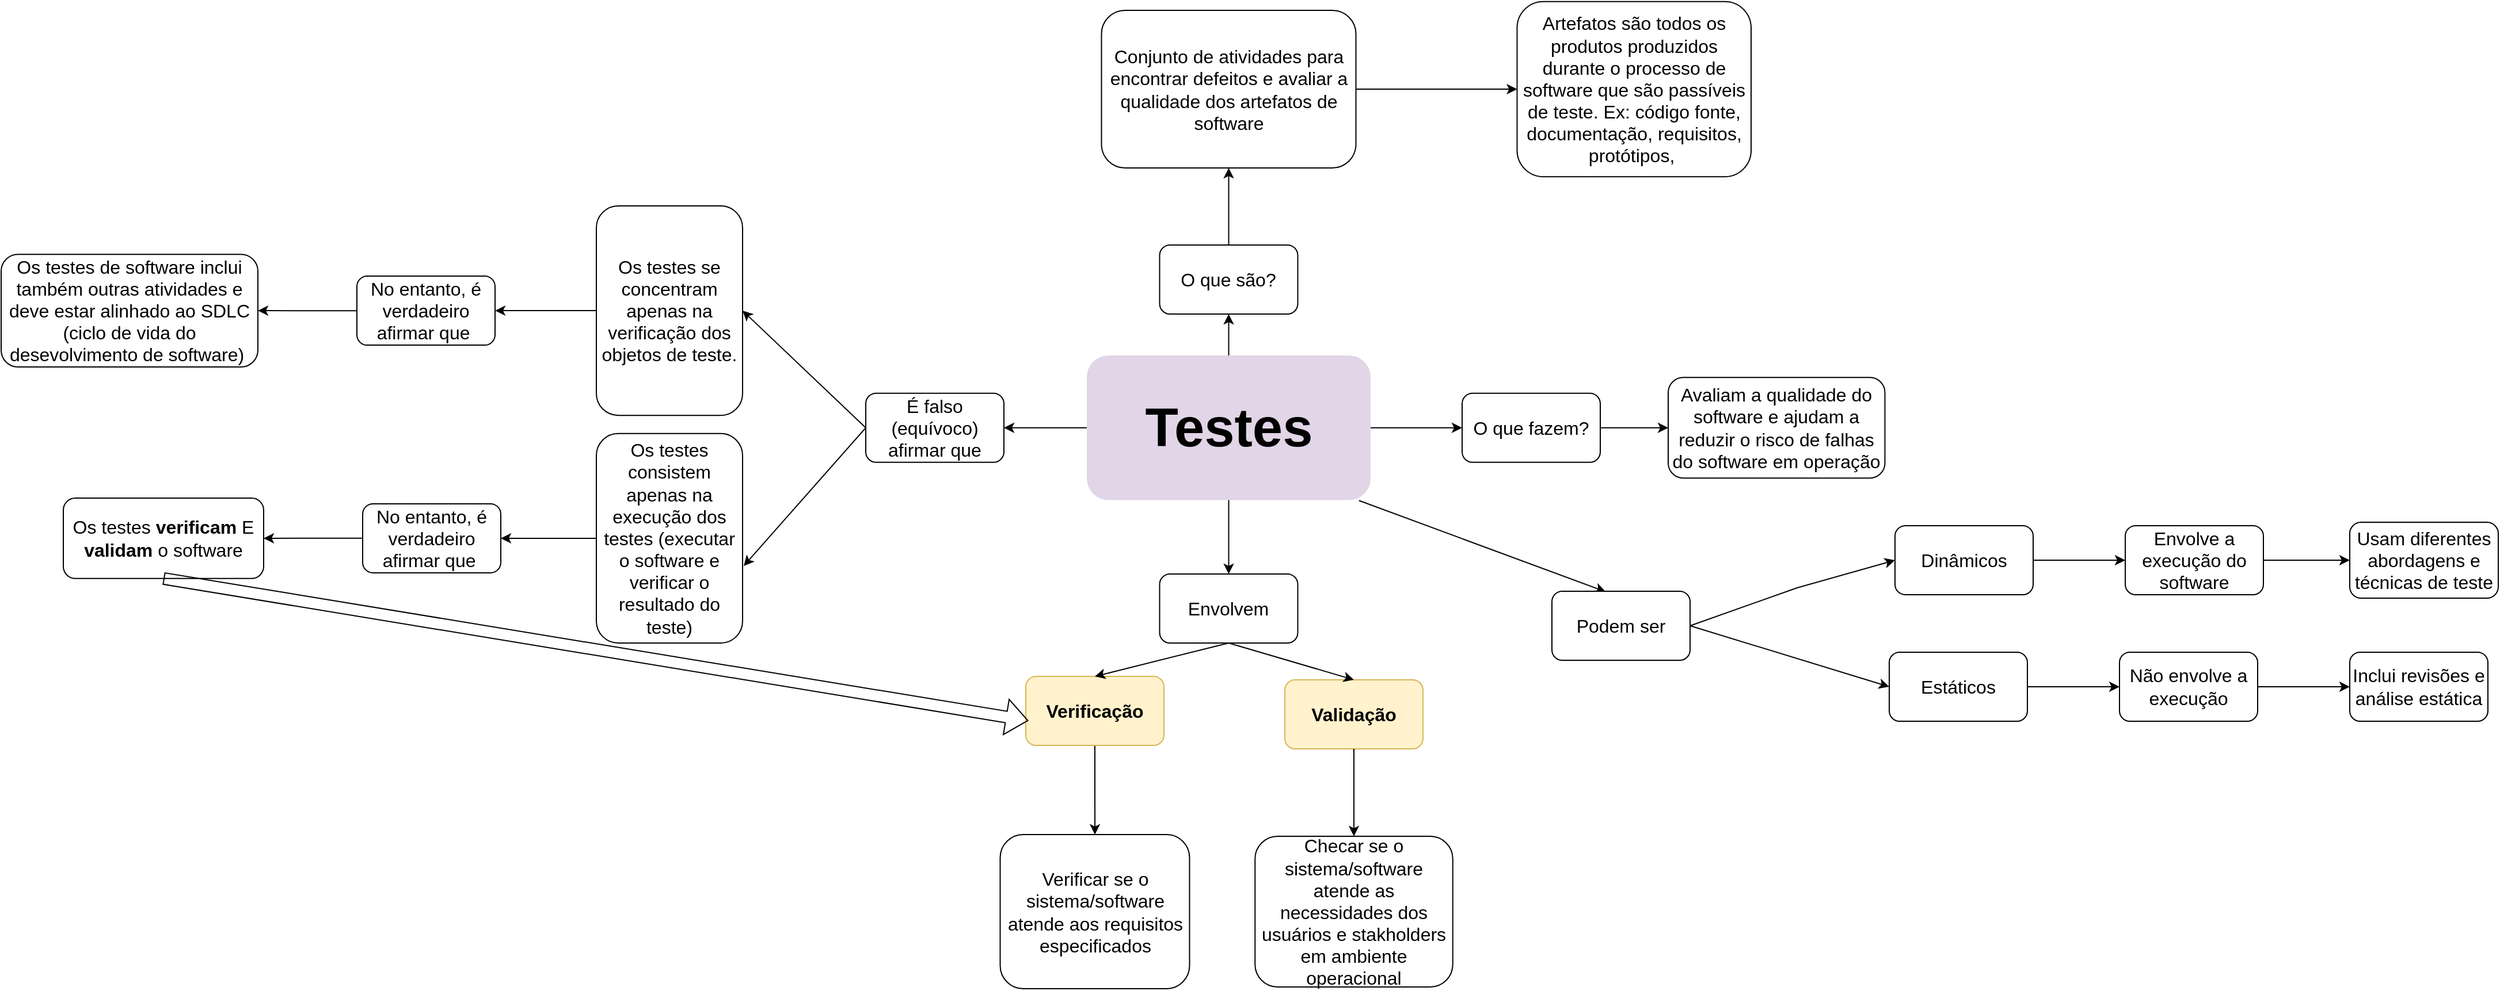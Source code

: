 <mxfile version="22.1.5" type="github" pages="10">
  <diagram name="Subtopico1.1" id="Wj8ztN7IJlX-EeW_X8ED">
    <mxGraphModel dx="2816" dy="897" grid="0" gridSize="10" guides="1" tooltips="1" connect="1" arrows="1" fold="1" page="1" pageScale="1" pageWidth="1169" pageHeight="827" math="0" shadow="0">
      <root>
        <mxCell id="0" />
        <mxCell id="1" parent="0" />
        <mxCell id="Rf-HTqd8Ef8qsDdukX3X-1" style="edgeStyle=orthogonalEdgeStyle;rounded=0;orthogonalLoop=1;jettySize=auto;html=1;entryX=0.5;entryY=1;entryDx=0;entryDy=0;fontSize=16;" parent="1" source="Rf-HTqd8Ef8qsDdukX3X-2" target="Rf-HTqd8Ef8qsDdukX3X-4" edge="1">
          <mxGeometry relative="1" as="geometry">
            <mxPoint x="614.25" y="331.25" as="targetPoint" />
          </mxGeometry>
        </mxCell>
        <mxCell id="Rf-HTqd8Ef8qsDdukX3X-14" value="" style="edgeStyle=orthogonalEdgeStyle;rounded=0;orthogonalLoop=1;jettySize=auto;html=1;fontSize=16;entryX=0;entryY=0.5;entryDx=0;entryDy=0;" parent="1" source="Rf-HTqd8Ef8qsDdukX3X-2" target="Rf-HTqd8Ef8qsDdukX3X-29" edge="1">
          <mxGeometry relative="1" as="geometry">
            <mxPoint x="807.25" y="435.9" as="targetPoint" />
          </mxGeometry>
        </mxCell>
        <mxCell id="Rf-HTqd8Ef8qsDdukX3X-32" style="edgeStyle=orthogonalEdgeStyle;rounded=0;orthogonalLoop=1;jettySize=auto;html=1;exitX=0;exitY=0.5;exitDx=0;exitDy=0;entryX=1;entryY=0.5;entryDx=0;entryDy=0;" parent="1" source="Rf-HTqd8Ef8qsDdukX3X-2" target="Rf-HTqd8Ef8qsDdukX3X-33" edge="1">
          <mxGeometry relative="1" as="geometry">
            <mxPoint x="352.115" y="436" as="targetPoint" />
          </mxGeometry>
        </mxCell>
        <mxCell id="Rf-HTqd8Ef8qsDdukX3X-2" value="&lt;font style=&quot;font-size: 47px;&quot;&gt;Testes&lt;/font&gt;" style="rounded=1;whiteSpace=wrap;html=1;fillColor=#e1d5e7;strokeColor=none;fontSize=47;fontStyle=1" parent="1" vertex="1">
          <mxGeometry x="426" y="373" width="246.5" height="125.75" as="geometry" />
        </mxCell>
        <mxCell id="Rf-HTqd8Ef8qsDdukX3X-3" value="" style="edgeStyle=orthogonalEdgeStyle;rounded=0;orthogonalLoop=1;jettySize=auto;html=1;fontSize=16;" parent="1" source="Rf-HTqd8Ef8qsDdukX3X-4" target="Rf-HTqd8Ef8qsDdukX3X-6" edge="1">
          <mxGeometry relative="1" as="geometry" />
        </mxCell>
        <mxCell id="Rf-HTqd8Ef8qsDdukX3X-4" value="O que são?" style="whiteSpace=wrap;html=1;rounded=1;fontSize=16;" parent="1" vertex="1">
          <mxGeometry x="489.25" y="277" width="120" height="60" as="geometry" />
        </mxCell>
        <mxCell id="Rf-HTqd8Ef8qsDdukX3X-5" value="" style="edgeStyle=orthogonalEdgeStyle;rounded=0;orthogonalLoop=1;jettySize=auto;html=1;fontSize=16;" parent="1" source="Rf-HTqd8Ef8qsDdukX3X-6" target="Rf-HTqd8Ef8qsDdukX3X-7" edge="1">
          <mxGeometry relative="1" as="geometry" />
        </mxCell>
        <mxCell id="Rf-HTqd8Ef8qsDdukX3X-6" value="Conjunto de atividades para encontrar defeitos e avaliar a qualidade dos artefatos de software" style="whiteSpace=wrap;html=1;rounded=1;fontSize=16;" parent="1" vertex="1">
          <mxGeometry x="438.75" y="73" width="221" height="137" as="geometry" />
        </mxCell>
        <mxCell id="Rf-HTqd8Ef8qsDdukX3X-7" value="Artefatos são todos os produtos produzidos durante o processo de software que são passíveis de teste. Ex: código fonte, documentação, requisitos, protótipos,&amp;nbsp;" style="whiteSpace=wrap;html=1;rounded=1;fontSize=16;" parent="1" vertex="1">
          <mxGeometry x="799.75" y="65.38" width="203.25" height="152.25" as="geometry" />
        </mxCell>
        <mxCell id="Rf-HTqd8Ef8qsDdukX3X-17" value="Envolvem" style="whiteSpace=wrap;html=1;rounded=1;fontSize=16;" parent="1" vertex="1">
          <mxGeometry x="489.25" y="563" width="120" height="60" as="geometry" />
        </mxCell>
        <mxCell id="Rf-HTqd8Ef8qsDdukX3X-19" value="" style="endArrow=classic;html=1;rounded=0;exitX=0.5;exitY=1;exitDx=0;exitDy=0;entryX=0.5;entryY=0;entryDx=0;entryDy=0;fontSize=16;" parent="1" source="Rf-HTqd8Ef8qsDdukX3X-2" target="Rf-HTqd8Ef8qsDdukX3X-17" edge="1">
          <mxGeometry width="50" height="50" relative="1" as="geometry">
            <mxPoint x="573.75" y="605" as="sourcePoint" />
            <mxPoint x="623.75" y="555" as="targetPoint" />
          </mxGeometry>
        </mxCell>
        <mxCell id="Rf-HTqd8Ef8qsDdukX3X-25" value="" style="edgeStyle=orthogonalEdgeStyle;rounded=0;orthogonalLoop=1;jettySize=auto;html=1;" parent="1" source="Rf-HTqd8Ef8qsDdukX3X-20" target="Rf-HTqd8Ef8qsDdukX3X-24" edge="1">
          <mxGeometry relative="1" as="geometry" />
        </mxCell>
        <mxCell id="Rf-HTqd8Ef8qsDdukX3X-20" value="&lt;b&gt;Verificação&lt;/b&gt;" style="whiteSpace=wrap;html=1;rounded=1;fontSize=16;fillColor=#fff2cc;strokeColor=#d6b656;" parent="1" vertex="1">
          <mxGeometry x="373" y="652" width="120" height="60" as="geometry" />
        </mxCell>
        <mxCell id="Rf-HTqd8Ef8qsDdukX3X-21" value="" style="endArrow=classic;html=1;rounded=0;entryX=0.5;entryY=0;entryDx=0;entryDy=0;exitX=0.5;exitY=1;exitDx=0;exitDy=0;fontSize=16;" parent="1" source="Rf-HTqd8Ef8qsDdukX3X-17" target="Rf-HTqd8Ef8qsDdukX3X-20" edge="1">
          <mxGeometry width="50" height="50" relative="1" as="geometry">
            <mxPoint x="549" y="620" as="sourcePoint" />
            <mxPoint x="623.75" y="682" as="targetPoint" />
          </mxGeometry>
        </mxCell>
        <mxCell id="Rf-HTqd8Ef8qsDdukX3X-22" value="&lt;b&gt;Validação&lt;/b&gt;" style="whiteSpace=wrap;html=1;rounded=1;fontSize=16;fillColor=#fff2cc;strokeColor=#d6b656;" parent="1" vertex="1">
          <mxGeometry x="598" y="655" width="120" height="60" as="geometry" />
        </mxCell>
        <mxCell id="Rf-HTqd8Ef8qsDdukX3X-23" value="" style="endArrow=classic;html=1;rounded=0;entryX=0.5;entryY=0;entryDx=0;entryDy=0;exitX=0.5;exitY=1;exitDx=0;exitDy=0;fontSize=16;" parent="1" source="Rf-HTqd8Ef8qsDdukX3X-17" target="Rf-HTqd8Ef8qsDdukX3X-22" edge="1">
          <mxGeometry width="50" height="50" relative="1" as="geometry">
            <mxPoint x="593.25" y="623" as="sourcePoint" />
            <mxPoint x="835.75" y="699" as="targetPoint" />
          </mxGeometry>
        </mxCell>
        <mxCell id="Rf-HTqd8Ef8qsDdukX3X-24" value="Verificar se o sistema/software atende aos requisitos especificados" style="whiteSpace=wrap;html=1;fontSize=16;rounded=1;" parent="1" vertex="1">
          <mxGeometry x="350.75" y="789.5" width="164.5" height="134" as="geometry" />
        </mxCell>
        <mxCell id="Rf-HTqd8Ef8qsDdukX3X-26" value="" style="edgeStyle=orthogonalEdgeStyle;rounded=0;orthogonalLoop=1;jettySize=auto;html=1;exitX=0.5;exitY=1;exitDx=0;exitDy=0;" parent="1" source="Rf-HTqd8Ef8qsDdukX3X-22" target="Rf-HTqd8Ef8qsDdukX3X-27" edge="1">
          <mxGeometry relative="1" as="geometry">
            <mxPoint x="665.5" y="721" as="sourcePoint" />
          </mxGeometry>
        </mxCell>
        <mxCell id="Rf-HTqd8Ef8qsDdukX3X-27" value="Checar se o sistema/software atende as necessidades dos usuários e stakholders em ambiente operacional" style="whiteSpace=wrap;html=1;fontSize=16;rounded=1;" parent="1" vertex="1">
          <mxGeometry x="572.13" y="791" width="171.75" height="131" as="geometry" />
        </mxCell>
        <mxCell id="Rf-HTqd8Ef8qsDdukX3X-28" value="Avaliam a qualidade do software e ajudam a reduzir o risco de falhas do software em operação" style="whiteSpace=wrap;html=1;rounded=1;fontSize=16;" parent="1" vertex="1">
          <mxGeometry x="931" y="392.13" width="188.25" height="87.5" as="geometry" />
        </mxCell>
        <mxCell id="Rf-HTqd8Ef8qsDdukX3X-30" style="edgeStyle=orthogonalEdgeStyle;rounded=0;orthogonalLoop=1;jettySize=auto;html=1;exitX=1;exitY=0.5;exitDx=0;exitDy=0;entryX=0;entryY=0.5;entryDx=0;entryDy=0;" parent="1" source="Rf-HTqd8Ef8qsDdukX3X-29" target="Rf-HTqd8Ef8qsDdukX3X-28" edge="1">
          <mxGeometry relative="1" as="geometry" />
        </mxCell>
        <mxCell id="Rf-HTqd8Ef8qsDdukX3X-29" value="O que fazem?" style="whiteSpace=wrap;html=1;rounded=1;fontSize=16;" parent="1" vertex="1">
          <mxGeometry x="752" y="405.87" width="120" height="60" as="geometry" />
        </mxCell>
        <mxCell id="Rf-HTqd8Ef8qsDdukX3X-33" value="É falso (equívoco) afirmar que" style="whiteSpace=wrap;html=1;rounded=1;fontSize=16;" parent="1" vertex="1">
          <mxGeometry x="234" y="405.88" width="120" height="60" as="geometry" />
        </mxCell>
        <mxCell id="Rf-HTqd8Ef8qsDdukX3X-47" style="edgeStyle=orthogonalEdgeStyle;rounded=0;orthogonalLoop=1;jettySize=auto;html=1;entryX=1;entryY=0.5;entryDx=0;entryDy=0;" parent="1" source="Rf-HTqd8Ef8qsDdukX3X-34" target="Rf-HTqd8Ef8qsDdukX3X-42" edge="1">
          <mxGeometry relative="1" as="geometry" />
        </mxCell>
        <mxCell id="Rf-HTqd8Ef8qsDdukX3X-34" value="Os testes consistem apenas na execução dos testes (executar o software e verificar o resultado do teste)" style="whiteSpace=wrap;html=1;fontSize=16;rounded=1;" parent="1" vertex="1">
          <mxGeometry y="440.88" width="127" height="182.12" as="geometry" />
        </mxCell>
        <mxCell id="Rf-HTqd8Ef8qsDdukX3X-37" value="" style="endArrow=classic;html=1;rounded=0;exitX=0;exitY=0.5;exitDx=0;exitDy=0;fontSize=16;entryX=1;entryY=0.5;entryDx=0;entryDy=0;" parent="1" source="Rf-HTqd8Ef8qsDdukX3X-33" target="Rf-HTqd8Ef8qsDdukX3X-40" edge="1">
          <mxGeometry width="50" height="50" relative="1" as="geometry">
            <mxPoint x="243" y="337" as="sourcePoint" />
            <mxPoint x="138" y="328" as="targetPoint" />
          </mxGeometry>
        </mxCell>
        <mxCell id="Rf-HTqd8Ef8qsDdukX3X-40" value="Os testes se concentram apenas na verificação dos objetos de teste." style="whiteSpace=wrap;html=1;fontSize=16;rounded=1;" parent="1" vertex="1">
          <mxGeometry y="243" width="127" height="182.12" as="geometry" />
        </mxCell>
        <mxCell id="Rf-HTqd8Ef8qsDdukX3X-51" value="" style="edgeStyle=orthogonalEdgeStyle;rounded=0;orthogonalLoop=1;jettySize=auto;html=1;" parent="1" source="Rf-HTqd8Ef8qsDdukX3X-42" target="Rf-HTqd8Ef8qsDdukX3X-50" edge="1">
          <mxGeometry relative="1" as="geometry" />
        </mxCell>
        <mxCell id="Rf-HTqd8Ef8qsDdukX3X-42" value="No entanto, é verdadeiro afirmar que&amp;nbsp;" style="whiteSpace=wrap;html=1;fontSize=16;rounded=1;" parent="1" vertex="1">
          <mxGeometry x="-203" y="501.94" width="120" height="60" as="geometry" />
        </mxCell>
        <mxCell id="Rf-HTqd8Ef8qsDdukX3X-44" value="" style="endArrow=classic;html=1;rounded=0;fontSize=16;exitX=0;exitY=0.5;exitDx=0;exitDy=0;entryX=1;entryY=0.5;entryDx=0;entryDy=0;" parent="1" source="Rf-HTqd8Ef8qsDdukX3X-40" target="Rf-HTqd8Ef8qsDdukX3X-46" edge="1">
          <mxGeometry width="50" height="50" relative="1" as="geometry">
            <mxPoint x="3.14" y="356.88" as="sourcePoint" />
            <mxPoint x="-191" y="330" as="targetPoint" />
            <Array as="points" />
          </mxGeometry>
        </mxCell>
        <mxCell id="Rf-HTqd8Ef8qsDdukX3X-49" value="" style="edgeStyle=orthogonalEdgeStyle;rounded=0;orthogonalLoop=1;jettySize=auto;html=1;" parent="1" source="Rf-HTqd8Ef8qsDdukX3X-46" target="Rf-HTqd8Ef8qsDdukX3X-48" edge="1">
          <mxGeometry relative="1" as="geometry" />
        </mxCell>
        <mxCell id="Rf-HTqd8Ef8qsDdukX3X-46" value="No entanto, é verdadeiro afirmar que&amp;nbsp;" style="whiteSpace=wrap;html=1;fontSize=16;rounded=1;" parent="1" vertex="1">
          <mxGeometry x="-208" y="304.06" width="120" height="60" as="geometry" />
        </mxCell>
        <mxCell id="Rf-HTqd8Ef8qsDdukX3X-48" value="Os testes de software inclui também outras atividades e deve estar alinhado ao SDLC (ciclo de vida do desevolvimento de software)&amp;nbsp;" style="whiteSpace=wrap;html=1;fontSize=16;rounded=1;" parent="1" vertex="1">
          <mxGeometry x="-517" y="285.09" width="223" height="97.94" as="geometry" />
        </mxCell>
        <mxCell id="Rf-HTqd8Ef8qsDdukX3X-50" value="Os testes &lt;b&gt;verificam &lt;/b&gt;E &lt;b&gt;validam&lt;/b&gt; o software" style="whiteSpace=wrap;html=1;fontSize=16;rounded=1;" parent="1" vertex="1">
          <mxGeometry x="-463" y="496.97" width="174" height="69.94" as="geometry" />
        </mxCell>
        <mxCell id="Rf-HTqd8Ef8qsDdukX3X-52" value="" style="shape=flexArrow;endArrow=classic;html=1;rounded=0;exitX=0.5;exitY=1;exitDx=0;exitDy=0;entryX=0.019;entryY=0.641;entryDx=0;entryDy=0;entryPerimeter=0;" parent="1" source="Rf-HTqd8Ef8qsDdukX3X-50" target="Rf-HTqd8Ef8qsDdukX3X-20" edge="1">
          <mxGeometry width="50" height="50" relative="1" as="geometry">
            <mxPoint x="-122" y="670" as="sourcePoint" />
            <mxPoint x="-72" y="620" as="targetPoint" />
          </mxGeometry>
        </mxCell>
        <mxCell id="Rf-HTqd8Ef8qsDdukX3X-53" value="" style="endArrow=classic;html=1;rounded=0;exitX=0;exitY=0.5;exitDx=0;exitDy=0;fontSize=16;entryX=1.008;entryY=0.632;entryDx=0;entryDy=0;entryPerimeter=0;" parent="1" source="Rf-HTqd8Ef8qsDdukX3X-33" target="Rf-HTqd8Ef8qsDdukX3X-34" edge="1">
          <mxGeometry width="50" height="50" relative="1" as="geometry">
            <mxPoint x="244" y="446" as="sourcePoint" />
            <mxPoint x="137" y="344" as="targetPoint" />
          </mxGeometry>
        </mxCell>
        <mxCell id="Rf-HTqd8Ef8qsDdukX3X-57" value="" style="endArrow=classic;html=1;rounded=0;entryX=0.389;entryY=0.007;entryDx=0;entryDy=0;exitX=0.959;exitY=1.003;exitDx=0;exitDy=0;fontSize=16;exitPerimeter=0;entryPerimeter=0;" parent="1" source="Rf-HTqd8Ef8qsDdukX3X-2" target="Rf-HTqd8Ef8qsDdukX3X-59" edge="1">
          <mxGeometry width="50" height="50" relative="1" as="geometry">
            <mxPoint x="749" y="553" as="sourcePoint" />
            <mxPoint x="858" y="585" as="targetPoint" />
          </mxGeometry>
        </mxCell>
        <mxCell id="Rf-HTqd8Ef8qsDdukX3X-59" value="Podem ser" style="whiteSpace=wrap;html=1;rounded=1;fontSize=16;" parent="1" vertex="1">
          <mxGeometry x="830" y="578" width="120" height="60" as="geometry" />
        </mxCell>
        <mxCell id="Rf-HTqd8Ef8qsDdukX3X-60" value="" style="endArrow=classic;html=1;rounded=0;exitX=1;exitY=0.5;exitDx=0;exitDy=0;fontSize=16;entryX=0;entryY=0.5;entryDx=0;entryDy=0;" parent="1" source="Rf-HTqd8Ef8qsDdukX3X-59" target="Rf-HTqd8Ef8qsDdukX3X-62" edge="1">
          <mxGeometry width="50" height="50" relative="1" as="geometry">
            <mxPoint x="968" y="648" as="sourcePoint" />
            <mxPoint x="1144" y="559" as="targetPoint" />
            <Array as="points">
              <mxPoint x="1043" y="575" />
            </Array>
          </mxGeometry>
        </mxCell>
        <mxCell id="Rf-HTqd8Ef8qsDdukX3X-61" value="" style="endArrow=classic;html=1;rounded=0;exitX=1;exitY=0.5;exitDx=0;exitDy=0;fontSize=16;entryX=0;entryY=0.5;entryDx=0;entryDy=0;" parent="1" source="Rf-HTqd8Ef8qsDdukX3X-59" target="Rf-HTqd8Ef8qsDdukX3X-63" edge="1">
          <mxGeometry width="50" height="50" relative="1" as="geometry">
            <mxPoint x="960" y="618" as="sourcePoint" />
            <mxPoint x="1130" y="659" as="targetPoint" />
          </mxGeometry>
        </mxCell>
        <mxCell id="Rf-HTqd8Ef8qsDdukX3X-65" value="" style="edgeStyle=orthogonalEdgeStyle;rounded=0;orthogonalLoop=1;jettySize=auto;html=1;" parent="1" source="Rf-HTqd8Ef8qsDdukX3X-62" target="Rf-HTqd8Ef8qsDdukX3X-64" edge="1">
          <mxGeometry relative="1" as="geometry" />
        </mxCell>
        <mxCell id="Rf-HTqd8Ef8qsDdukX3X-62" value="Dinâmicos" style="whiteSpace=wrap;html=1;rounded=1;fontSize=16;" parent="1" vertex="1">
          <mxGeometry x="1128" y="521" width="120" height="60" as="geometry" />
        </mxCell>
        <mxCell id="Rf-HTqd8Ef8qsDdukX3X-63" value="Estáticos" style="whiteSpace=wrap;html=1;rounded=1;fontSize=16;" parent="1" vertex="1">
          <mxGeometry x="1123" y="631" width="120" height="60" as="geometry" />
        </mxCell>
        <mxCell id="Rf-HTqd8Ef8qsDdukX3X-69" value="" style="edgeStyle=orthogonalEdgeStyle;rounded=0;orthogonalLoop=1;jettySize=auto;html=1;" parent="1" source="Rf-HTqd8Ef8qsDdukX3X-64" target="Rf-HTqd8Ef8qsDdukX3X-68" edge="1">
          <mxGeometry relative="1" as="geometry" />
        </mxCell>
        <mxCell id="Rf-HTqd8Ef8qsDdukX3X-64" value="Envolve a execução do software" style="whiteSpace=wrap;html=1;fontSize=16;rounded=1;" parent="1" vertex="1">
          <mxGeometry x="1328" y="521" width="120" height="60" as="geometry" />
        </mxCell>
        <mxCell id="Rf-HTqd8Ef8qsDdukX3X-66" value="" style="edgeStyle=orthogonalEdgeStyle;rounded=0;orthogonalLoop=1;jettySize=auto;html=1;exitX=1;exitY=0.5;exitDx=0;exitDy=0;" parent="1" source="Rf-HTqd8Ef8qsDdukX3X-63" target="Rf-HTqd8Ef8qsDdukX3X-67" edge="1">
          <mxGeometry relative="1" as="geometry">
            <mxPoint x="1246" y="659" as="sourcePoint" />
          </mxGeometry>
        </mxCell>
        <mxCell id="Rf-HTqd8Ef8qsDdukX3X-71" value="" style="edgeStyle=orthogonalEdgeStyle;rounded=0;orthogonalLoop=1;jettySize=auto;html=1;" parent="1" source="Rf-HTqd8Ef8qsDdukX3X-67" target="Rf-HTqd8Ef8qsDdukX3X-70" edge="1">
          <mxGeometry relative="1" as="geometry" />
        </mxCell>
        <mxCell id="Rf-HTqd8Ef8qsDdukX3X-67" value="Não envolve a execução" style="whiteSpace=wrap;html=1;fontSize=16;rounded=1;" parent="1" vertex="1">
          <mxGeometry x="1323" y="631" width="120" height="60" as="geometry" />
        </mxCell>
        <mxCell id="Rf-HTqd8Ef8qsDdukX3X-68" value="Usam diferentes abordagens e técnicas de teste" style="whiteSpace=wrap;html=1;fontSize=16;rounded=1;" parent="1" vertex="1">
          <mxGeometry x="1523" y="518" width="129" height="66" as="geometry" />
        </mxCell>
        <mxCell id="Rf-HTqd8Ef8qsDdukX3X-70" value="Inclui revisões e análise estática" style="whiteSpace=wrap;html=1;fontSize=16;rounded=1;" parent="1" vertex="1">
          <mxGeometry x="1523" y="631" width="120" height="60" as="geometry" />
        </mxCell>
      </root>
    </mxGraphModel>
  </diagram>
  <diagram id="azc6ls0Q0j91URVWw8cd" name="Subtopico1.1.1">
    <mxGraphModel dx="2816" dy="897" grid="0" gridSize="10" guides="1" tooltips="1" connect="1" arrows="1" fold="1" page="1" pageScale="1" pageWidth="1169" pageHeight="827" math="0" shadow="0">
      <root>
        <mxCell id="0" />
        <mxCell id="1" parent="0" />
        <mxCell id="C4MdUL0Ehn570CaAsXmS-5" value="" style="edgeStyle=orthogonalEdgeStyle;rounded=0;orthogonalLoop=1;jettySize=auto;html=1;" parent="1" source="McXDqFnW2Or7VhRwP5wQ-1" target="C4MdUL0Ehn570CaAsXmS-4" edge="1">
          <mxGeometry relative="1" as="geometry" />
        </mxCell>
        <mxCell id="McXDqFnW2Or7VhRwP5wQ-1" value="OBJETIVOS TÍPICOS DO TESTE" style="rounded=1;whiteSpace=wrap;html=1;" parent="1" vertex="1">
          <mxGeometry x="507.25" y="255" width="120" height="60" as="geometry" />
        </mxCell>
        <mxCell id="C4MdUL0Ehn570CaAsXmS-3" value="" style="edgeStyle=orthogonalEdgeStyle;rounded=0;orthogonalLoop=1;jettySize=auto;html=1;entryX=0.5;entryY=0;entryDx=0;entryDy=0;" parent="1" source="C4MdUL0Ehn570CaAsXmS-1" target="McXDqFnW2Or7VhRwP5wQ-1" edge="1">
          <mxGeometry relative="1" as="geometry">
            <mxPoint x="221.75" y="68.875" as="targetPoint" />
            <Array as="points">
              <mxPoint x="567" y="229" />
            </Array>
          </mxGeometry>
        </mxCell>
        <mxCell id="C4MdUL0Ehn570CaAsXmS-1" value="&lt;font style=&quot;font-size: 47px;&quot;&gt;Testes&lt;/font&gt;" style="rounded=1;whiteSpace=wrap;html=1;fillColor=#e1d5e7;strokeColor=none;fontSize=47;fontStyle=1" parent="1" vertex="1">
          <mxGeometry x="448" y="80" width="246.5" height="125.75" as="geometry" />
        </mxCell>
        <mxCell id="C4MdUL0Ehn570CaAsXmS-4" value="SÃO 9 OBJETIVOS TÍPICOS CITADOS NO SYLLABUS" style="whiteSpace=wrap;html=1;rounded=1;" parent="1" vertex="1">
          <mxGeometry x="507.25" y="395" width="120" height="60" as="geometry" />
        </mxCell>
        <mxCell id="C4MdUL0Ehn570CaAsXmS-7" value="" style="endArrow=classic;html=1;rounded=0;exitX=0.5;exitY=1;exitDx=0;exitDy=0;entryX=0.5;entryY=0;entryDx=0;entryDy=0;" parent="1" source="C4MdUL0Ehn570CaAsXmS-4" target="C4MdUL0Ehn570CaAsXmS-9" edge="1">
          <mxGeometry width="50" height="50" relative="1" as="geometry">
            <mxPoint x="293" y="659" as="sourcePoint" />
            <mxPoint x="482.719" y="505" as="targetPoint" />
          </mxGeometry>
        </mxCell>
        <mxCell id="C4MdUL0Ehn570CaAsXmS-9" value="&lt;font style=&quot;font-size: 14px;&quot;&gt;Avaliar produtos de trabalho, como requisitos, histórias de usuários, projeto e código&lt;/font&gt;" style="ellipse;whiteSpace=wrap;html=1;" parent="1" vertex="1">
          <mxGeometry x="-7" y="505.5" width="169" height="118" as="geometry" />
        </mxCell>
        <mxCell id="C4MdUL0Ehn570CaAsXmS-10" value="" style="endArrow=classic;html=1;rounded=0;entryX=0.5;entryY=0;entryDx=0;entryDy=0;exitX=0.5;exitY=1;exitDx=0;exitDy=0;" parent="1" source="C4MdUL0Ehn570CaAsXmS-4" target="C4MdUL0Ehn570CaAsXmS-11" edge="1">
          <mxGeometry width="50" height="50" relative="1" as="geometry">
            <mxPoint x="564" y="453" as="sourcePoint" />
            <mxPoint x="626.719" y="515" as="targetPoint" />
          </mxGeometry>
        </mxCell>
        <mxCell id="C4MdUL0Ehn570CaAsXmS-11" value="&lt;font style=&quot;font-size: 14px;&quot;&gt;Detectar falhas e defeitos&lt;/font&gt;" style="ellipse;whiteSpace=wrap;html=1;" parent="1" vertex="1">
          <mxGeometry x="162" y="524" width="123" height="95" as="geometry" />
        </mxCell>
        <mxCell id="C4MdUL0Ehn570CaAsXmS-12" value="" style="endArrow=classic;html=1;rounded=0;entryX=0.5;entryY=0;entryDx=0;entryDy=0;exitX=0.5;exitY=1;exitDx=0;exitDy=0;" parent="1" source="C4MdUL0Ehn570CaAsXmS-4" target="C4MdUL0Ehn570CaAsXmS-13" edge="1">
          <mxGeometry width="50" height="50" relative="1" as="geometry">
            <mxPoint x="562" y="456" as="sourcePoint" />
            <mxPoint x="792.719" y="521" as="targetPoint" />
          </mxGeometry>
        </mxCell>
        <mxCell id="C4MdUL0Ehn570CaAsXmS-13" value="&lt;font style=&quot;font-size: 14px;&quot;&gt;Garantir a cobertura necessária de um objeto de teste&lt;/font&gt;" style="ellipse;whiteSpace=wrap;html=1;" parent="1" vertex="1">
          <mxGeometry x="285" y="515" width="166" height="113" as="geometry" />
        </mxCell>
        <mxCell id="C4MdUL0Ehn570CaAsXmS-14" value="" style="endArrow=classic;html=1;rounded=0;entryX=0.5;entryY=0;entryDx=0;entryDy=0;exitX=0.5;exitY=1;exitDx=0;exitDy=0;" parent="1" source="C4MdUL0Ehn570CaAsXmS-4" target="C4MdUL0Ehn570CaAsXmS-15" edge="1">
          <mxGeometry width="50" height="50" relative="1" as="geometry">
            <mxPoint x="560" y="457" as="sourcePoint" />
            <mxPoint x="958.719" y="527" as="targetPoint" />
          </mxGeometry>
        </mxCell>
        <mxCell id="C4MdUL0Ehn570CaAsXmS-15" value="&lt;font style=&quot;font-size: 14px;&quot;&gt;Reduzir o nível de risco de qualidade de software inadequado&lt;/font&gt;" style="ellipse;whiteSpace=wrap;html=1;" parent="1" vertex="1">
          <mxGeometry x="451" y="519" width="166" height="113" as="geometry" />
        </mxCell>
        <mxCell id="C4MdUL0Ehn570CaAsXmS-16" value="" style="endArrow=classic;html=1;rounded=0;entryX=0.5;entryY=0;entryDx=0;entryDy=0;exitX=0.5;exitY=1;exitDx=0;exitDy=0;" parent="1" source="C4MdUL0Ehn570CaAsXmS-4" target="C4MdUL0Ehn570CaAsXmS-17" edge="1">
          <mxGeometry width="50" height="50" relative="1" as="geometry">
            <mxPoint x="733" y="461" as="sourcePoint" />
            <mxPoint x="1124.719" y="533" as="targetPoint" />
          </mxGeometry>
        </mxCell>
        <mxCell id="C4MdUL0Ehn570CaAsXmS-17" value="&lt;font style=&quot;font-size: 14px;&quot;&gt;Verificar se os requisitos especificados foram atendidos&lt;/font&gt;" style="ellipse;whiteSpace=wrap;html=1;" parent="1" vertex="1">
          <mxGeometry x="617" y="519" width="166" height="113" as="geometry" />
        </mxCell>
        <mxCell id="C4MdUL0Ehn570CaAsXmS-18" value="" style="endArrow=classic;html=1;rounded=0;entryX=0.5;entryY=0;entryDx=0;entryDy=0;exitX=0.5;exitY=1;exitDx=0;exitDy=0;" parent="1" source="C4MdUL0Ehn570CaAsXmS-4" target="C4MdUL0Ehn570CaAsXmS-19" edge="1">
          <mxGeometry width="50" height="50" relative="1" as="geometry">
            <mxPoint x="734" y="457" as="sourcePoint" />
            <mxPoint x="1291.719" y="535" as="targetPoint" />
          </mxGeometry>
        </mxCell>
        <mxCell id="C4MdUL0Ehn570CaAsXmS-19" value="&lt;font style=&quot;font-size: 14px;&quot;&gt;Verificar se um objeto de teste está em conformidade com os requisitos contratuais, legais e normativos&lt;/font&gt;" style="ellipse;whiteSpace=wrap;html=1;" parent="1" vertex="1">
          <mxGeometry x="783" y="508.5" width="210" height="134" as="geometry" />
        </mxCell>
        <mxCell id="C4MdUL0Ehn570CaAsXmS-20" value="" style="endArrow=classic;html=1;rounded=0;entryX=0.5;entryY=0;entryDx=0;entryDy=0;exitX=0.5;exitY=1;exitDx=0;exitDy=0;" parent="1" source="C4MdUL0Ehn570CaAsXmS-4" target="C4MdUL0Ehn570CaAsXmS-21" edge="1">
          <mxGeometry width="50" height="50" relative="1" as="geometry">
            <mxPoint x="778" y="455" as="sourcePoint" />
            <mxPoint x="1502.719" y="535" as="targetPoint" />
          </mxGeometry>
        </mxCell>
        <mxCell id="C4MdUL0Ehn570CaAsXmS-21" value="&lt;font style=&quot;font-size: 14px;&quot;&gt;Fornecer informações aos stakeholders para que eles possam tomar decisões informadas&lt;/font&gt;" style="ellipse;whiteSpace=wrap;html=1;" parent="1" vertex="1">
          <mxGeometry x="993" y="519" width="191" height="113" as="geometry" />
        </mxCell>
        <mxCell id="C4MdUL0Ehn570CaAsXmS-22" value="" style="endArrow=classic;html=1;rounded=0;entryX=0.5;entryY=0;entryDx=0;entryDy=0;exitX=0.5;exitY=1;exitDx=0;exitDy=0;" parent="1" source="C4MdUL0Ehn570CaAsXmS-4" target="C4MdUL0Ehn570CaAsXmS-23" edge="1">
          <mxGeometry width="50" height="50" relative="1" as="geometry">
            <mxPoint x="568" y="455" as="sourcePoint" />
            <mxPoint x="1698.719" y="539" as="targetPoint" />
          </mxGeometry>
        </mxCell>
        <mxCell id="C4MdUL0Ehn570CaAsXmS-23" value="&lt;span style=&quot;font-size: 14px;&quot;&gt;Criar confiança na qualidade do objeto de teste&lt;/span&gt;" style="ellipse;whiteSpace=wrap;html=1;" parent="1" vertex="1">
          <mxGeometry x="1184" y="522" width="137" height="107" as="geometry" />
        </mxCell>
        <mxCell id="C4MdUL0Ehn570CaAsXmS-24" value="" style="endArrow=classic;html=1;rounded=0;entryX=0.5;entryY=0;entryDx=0;entryDy=0;exitX=0.5;exitY=1;exitDx=0;exitDy=0;" parent="1" source="C4MdUL0Ehn570CaAsXmS-4" target="C4MdUL0Ehn570CaAsXmS-25" edge="1">
          <mxGeometry width="50" height="50" relative="1" as="geometry">
            <mxPoint x="710" y="461" as="sourcePoint" />
            <mxPoint x="1841.719" y="545" as="targetPoint" />
          </mxGeometry>
        </mxCell>
        <mxCell id="C4MdUL0Ehn570CaAsXmS-25" value="&lt;span style=&quot;font-size: 14px;&quot;&gt;Validar se o objeto de teste está completo e funciona conforme o esperado pelos stakeholders&lt;/span&gt;" style="ellipse;whiteSpace=wrap;html=1;" parent="1" vertex="1">
          <mxGeometry x="1321" y="512.5" width="198" height="126" as="geometry" />
        </mxCell>
        <mxCell id="ZQrcM25R8rXdNxOu5B38-3" value="&lt;font style=&quot;font-size: 14px;&quot;&gt;Os objetivos de teste podem mudar dependendo do &lt;br&gt;contexto (nível de teste, SDLC e outros)&lt;/font&gt;" style="ellipse;shape=cloud;whiteSpace=wrap;html=1;" parent="1" vertex="1">
          <mxGeometry x="854" y="263" width="222" height="158" as="geometry" />
        </mxCell>
        <mxCell id="ZQrcM25R8rXdNxOu5B38-4" value="" style="endArrow=classic;html=1;rounded=0;entryX=0.13;entryY=0.77;entryDx=0;entryDy=0;entryPerimeter=0;exitX=1;exitY=0.5;exitDx=0;exitDy=0;" parent="1" source="C4MdUL0Ehn570CaAsXmS-4" target="ZQrcM25R8rXdNxOu5B38-3" edge="1">
          <mxGeometry width="50" height="50" relative="1" as="geometry">
            <mxPoint x="705" y="475" as="sourcePoint" />
            <mxPoint x="755" y="425" as="targetPoint" />
          </mxGeometry>
        </mxCell>
      </root>
    </mxGraphModel>
  </diagram>
  <diagram id="H0qTN1i8X5vHMcVpilrv" name="Subtopico1.1.2">
    <mxGraphModel dx="1647" dy="897" grid="0" gridSize="10" guides="1" tooltips="1" connect="1" arrows="1" fold="1" page="1" pageScale="1" pageWidth="1169" pageHeight="827" math="0" shadow="0">
      <root>
        <mxCell id="0" />
        <mxCell id="1" parent="0" />
        <mxCell id="jCdOkneMm5_2HjvUuzvB-1" style="edgeStyle=orthogonalEdgeStyle;rounded=0;orthogonalLoop=1;jettySize=auto;html=1;" parent="1" target="jCdOkneMm5_2HjvUuzvB-2" edge="1">
          <mxGeometry relative="1" as="geometry">
            <mxPoint x="238.25" y="419.347" as="targetPoint" />
            <mxPoint x="285" y="210" as="sourcePoint" />
            <Array as="points">
              <mxPoint x="285" y="322" />
              <mxPoint x="285" y="322" />
            </Array>
          </mxGeometry>
        </mxCell>
        <mxCell id="m6I5BsH04nm92WagLUg0-1" value="&lt;font style=&quot;font-size: 47px;&quot;&gt;Testes&lt;/font&gt;" style="rounded=1;whiteSpace=wrap;html=1;fillColor=#e1d5e7;strokeColor=none;fontSize=47;fontStyle=1" parent="1" vertex="1">
          <mxGeometry x="115" y="89" width="246.5" height="125.75" as="geometry" />
        </mxCell>
        <mxCell id="m6I5BsH04nm92WagLUg0-2" value="&lt;font style=&quot;font-size: 47px;&quot;&gt;Depuração&lt;/font&gt;" style="rounded=1;whiteSpace=wrap;html=1;fillColor=#e1d5e7;strokeColor=none;fontSize=47;fontStyle=1" parent="1" vertex="1">
          <mxGeometry x="692" y="89" width="246.5" height="125.75" as="geometry" />
        </mxCell>
        <mxCell id="m6I5BsH04nm92WagLUg0-3" value="" style="endArrow=classic;startArrow=classic;html=1;rounded=0;exitX=0.998;exitY=0.577;exitDx=0;exitDy=0;exitPerimeter=0;entryX=-0.004;entryY=0.586;entryDx=0;entryDy=0;entryPerimeter=0;" parent="1" source="m6I5BsH04nm92WagLUg0-1" target="m6I5BsH04nm92WagLUg0-2" edge="1">
          <mxGeometry width="50" height="50" relative="1" as="geometry">
            <mxPoint x="558" y="467" as="sourcePoint" />
            <mxPoint x="608" y="417" as="targetPoint" />
          </mxGeometry>
        </mxCell>
        <mxCell id="m6I5BsH04nm92WagLUg0-6" value="" style="edgeStyle=orthogonalEdgeStyle;rounded=0;orthogonalLoop=1;jettySize=auto;html=1;entryX=0.5;entryY=0;entryDx=0;entryDy=0;" parent="1" source="m6I5BsH04nm92WagLUg0-4" target="m6I5BsH04nm92WagLUg0-8" edge="1">
          <mxGeometry relative="1" as="geometry">
            <mxPoint x="539" y="291" as="targetPoint" />
          </mxGeometry>
        </mxCell>
        <mxCell id="m6I5BsH04nm92WagLUg0-4" value="São atividades distintas" style="ellipse;whiteSpace=wrap;html=1;" parent="1" vertex="1">
          <mxGeometry x="479" y="121" width="120" height="80" as="geometry" />
        </mxCell>
        <mxCell id="m6I5BsH04nm92WagLUg0-8" value="O processo de depuração depende exclusivamente do tipo de teste (estático ou dinâmico)" style="rounded=1;whiteSpace=wrap;html=1;" parent="1" vertex="1">
          <mxGeometry x="477" y="274" width="124" height="70" as="geometry" />
        </mxCell>
        <mxCell id="jCdOkneMm5_2HjvUuzvB-3" style="edgeStyle=orthogonalEdgeStyle;rounded=0;orthogonalLoop=1;jettySize=auto;html=1;entryX=0.02;entryY=0.626;entryDx=0;entryDy=0;entryPerimeter=0;" parent="1" source="jCdOkneMm5_2HjvUuzvB-2" target="jCdOkneMm5_2HjvUuzvB-5" edge="1">
          <mxGeometry relative="1" as="geometry">
            <mxPoint x="690" y="419" as="targetPoint" />
          </mxGeometry>
        </mxCell>
        <mxCell id="jCdOkneMm5_2HjvUuzvB-2" value="&lt;b&gt;Teste dinâmico&amp;nbsp;&lt;/b&gt;&lt;br&gt;desencadeia falhas causadas por defeitos" style="rounded=1;whiteSpace=wrap;html=1;" parent="1" vertex="1">
          <mxGeometry x="230" y="391.997" width="120" height="60" as="geometry" />
        </mxCell>
        <mxCell id="jCdOkneMm5_2HjvUuzvB-4" style="edgeStyle=orthogonalEdgeStyle;rounded=0;orthogonalLoop=1;jettySize=auto;html=1;exitX=0.5;exitY=1;exitDx=0;exitDy=0;" parent="1" source="m6I5BsH04nm92WagLUg0-2" target="jCdOkneMm5_2HjvUuzvB-5" edge="1">
          <mxGeometry relative="1" as="geometry">
            <mxPoint x="812" y="419.347" as="targetPoint" />
            <mxPoint x="812" y="212" as="sourcePoint" />
          </mxGeometry>
        </mxCell>
        <mxCell id="jCdOkneMm5_2HjvUuzvB-8" style="edgeStyle=orthogonalEdgeStyle;rounded=0;orthogonalLoop=1;jettySize=auto;html=1;entryX=0.5;entryY=0;entryDx=0;entryDy=0;" parent="1" source="jCdOkneMm5_2HjvUuzvB-5" target="jCdOkneMm5_2HjvUuzvB-9" edge="1">
          <mxGeometry relative="1" as="geometry">
            <mxPoint x="815.25" y="577.125" as="targetPoint" />
          </mxGeometry>
        </mxCell>
        <mxCell id="jCdOkneMm5_2HjvUuzvB-5" value="Encontra a causa (defeitos) dessa falha, analisa a causa e elimina" style="rounded=1;whiteSpace=wrap;html=1;" parent="1" vertex="1">
          <mxGeometry x="755.25" y="383.997" width="120" height="60" as="geometry" />
        </mxCell>
        <mxCell id="jCdOkneMm5_2HjvUuzvB-11" value="" style="edgeStyle=orthogonalEdgeStyle;rounded=0;orthogonalLoop=1;jettySize=auto;html=1;" parent="1" source="jCdOkneMm5_2HjvUuzvB-9" target="jCdOkneMm5_2HjvUuzvB-10" edge="1">
          <mxGeometry relative="1" as="geometry" />
        </mxCell>
        <mxCell id="jCdOkneMm5_2HjvUuzvB-9" value="O processo típico de depuração nesse caso consiste em:&lt;br&gt;- Reproduzir uma falha&lt;br&gt;- Diagnosticar (encontrar a causa principal&lt;br&gt;-Corrigir a causa" style="rounded=1;whiteSpace=wrap;html=1;" parent="1" vertex="1">
          <mxGeometry x="1154" y="440" width="120" height="168" as="geometry" />
        </mxCell>
        <mxCell id="jCdOkneMm5_2HjvUuzvB-10" value="Após depuração, temos:" style="whiteSpace=wrap;html=1;rounded=1;" parent="1" vertex="1">
          <mxGeometry x="1154" y="649" width="120" height="60" as="geometry" />
        </mxCell>
        <mxCell id="jCdOkneMm5_2HjvUuzvB-12" value="" style="endArrow=classic;html=1;rounded=0;exitX=0.5;exitY=1;exitDx=0;exitDy=0;entryX=0.5;entryY=0;entryDx=0;entryDy=0;" parent="1" source="jCdOkneMm5_2HjvUuzvB-10" target="jCdOkneMm5_2HjvUuzvB-14" edge="1">
          <mxGeometry width="50" height="50" relative="1" as="geometry">
            <mxPoint x="737" y="780" as="sourcePoint" />
            <mxPoint x="880" y="742" as="targetPoint" />
          </mxGeometry>
        </mxCell>
        <mxCell id="jCdOkneMm5_2HjvUuzvB-13" value="" style="endArrow=classic;html=1;rounded=0;exitX=0.5;exitY=1;exitDx=0;exitDy=0;entryX=0.5;entryY=0;entryDx=0;entryDy=0;" parent="1" source="jCdOkneMm5_2HjvUuzvB-10" target="jCdOkneMm5_2HjvUuzvB-15" edge="1">
          <mxGeometry width="50" height="50" relative="1" as="geometry">
            <mxPoint x="1009" y="681" as="sourcePoint" />
            <mxPoint x="1100" y="722" as="targetPoint" />
          </mxGeometry>
        </mxCell>
        <mxCell id="jCdOkneMm5_2HjvUuzvB-17" value="" style="edgeStyle=orthogonalEdgeStyle;rounded=0;orthogonalLoop=1;jettySize=auto;html=1;" parent="1" source="jCdOkneMm5_2HjvUuzvB-14" target="jCdOkneMm5_2HjvUuzvB-16" edge="1">
          <mxGeometry relative="1" as="geometry" />
        </mxCell>
        <mxCell id="jCdOkneMm5_2HjvUuzvB-14" value="Teste de confirmação" style="rounded=1;whiteSpace=wrap;html=1;fillColor=#fff2cc;strokeColor=#d6b656;" parent="1" vertex="1">
          <mxGeometry x="1063" y="730" width="120" height="60" as="geometry" />
        </mxCell>
        <mxCell id="jCdOkneMm5_2HjvUuzvB-19" value="" style="edgeStyle=orthogonalEdgeStyle;rounded=0;orthogonalLoop=1;jettySize=auto;html=1;" parent="1" source="jCdOkneMm5_2HjvUuzvB-15" target="jCdOkneMm5_2HjvUuzvB-18" edge="1">
          <mxGeometry relative="1" as="geometry" />
        </mxCell>
        <mxCell id="jCdOkneMm5_2HjvUuzvB-15" value="Teste de regressão" style="rounded=1;whiteSpace=wrap;html=1;fillColor=#fff2cc;strokeColor=#d6b656;" parent="1" vertex="1">
          <mxGeometry x="1265" y="727" width="120" height="60" as="geometry" />
        </mxCell>
        <mxCell id="jCdOkneMm5_2HjvUuzvB-16" value="Confirma se após a correção o problema foi resolvido" style="whiteSpace=wrap;html=1;rounded=1;" parent="1" vertex="1">
          <mxGeometry x="1063" y="884" width="120" height="60" as="geometry" />
        </mxCell>
        <mxCell id="jCdOkneMm5_2HjvUuzvB-18" value="Verifica se a correção da falha causou falhas em outras partes do objeto de teste" style="whiteSpace=wrap;html=1;rounded=1;" parent="1" vertex="1">
          <mxGeometry x="1259" y="876" width="132" height="76" as="geometry" />
        </mxCell>
        <mxCell id="jCdOkneMm5_2HjvUuzvB-20" style="edgeStyle=orthogonalEdgeStyle;rounded=0;orthogonalLoop=1;jettySize=auto;html=1;exitX=0.119;exitY=0.992;exitDx=0;exitDy=0;exitPerimeter=0;" parent="1" source="m6I5BsH04nm92WagLUg0-1" target="jCdOkneMm5_2HjvUuzvB-21" edge="1">
          <mxGeometry relative="1" as="geometry">
            <mxPoint x="150" y="419.097" as="targetPoint" />
            <mxPoint x="149.75" y="214.75" as="sourcePoint" />
          </mxGeometry>
        </mxCell>
        <mxCell id="jCdOkneMm5_2HjvUuzvB-24" style="edgeStyle=orthogonalEdgeStyle;rounded=0;orthogonalLoop=1;jettySize=auto;html=1;entryX=0;entryY=0.5;entryDx=0;entryDy=0;" parent="1" source="jCdOkneMm5_2HjvUuzvB-21" target="jCdOkneMm5_2HjvUuzvB-25" edge="1">
          <mxGeometry relative="1" as="geometry">
            <mxPoint x="779" y="573" as="targetPoint" />
            <Array as="points">
              <mxPoint x="144" y="554" />
            </Array>
          </mxGeometry>
        </mxCell>
        <mxCell id="jCdOkneMm5_2HjvUuzvB-21" value="&lt;b&gt;Teste estático&lt;/b&gt;&lt;br&gt;Identifica defeitos diretamente no objeto de teste" style="rounded=1;whiteSpace=wrap;html=1;" parent="1" vertex="1">
          <mxGeometry x="84" y="391.997" width="120" height="60" as="geometry" />
        </mxCell>
        <mxCell id="eh3H8FwRYJMeJ7Scs5hG-4" value="" style="edgeStyle=orthogonalEdgeStyle;rounded=0;orthogonalLoop=1;jettySize=auto;html=1;" parent="1" source="jCdOkneMm5_2HjvUuzvB-25" target="eh3H8FwRYJMeJ7Scs5hG-3" edge="1">
          <mxGeometry relative="1" as="geometry" />
        </mxCell>
        <mxCell id="jCdOkneMm5_2HjvUuzvB-25" value="Elimina o defeito encontrado" style="whiteSpace=wrap;html=1;rounded=1;" parent="1" vertex="1">
          <mxGeometry x="755.25" y="523.997" width="120" height="60" as="geometry" />
        </mxCell>
        <mxCell id="eh3H8FwRYJMeJ7Scs5hG-3" value="Após depuração, não há necessidade de reprodução ou diagnóstico, pois o teste estático encontra defeitos diretamente e não pode causar falhar" style="whiteSpace=wrap;html=1;rounded=1;" parent="1" vertex="1">
          <mxGeometry x="755.25" y="664" width="120" height="142" as="geometry" />
        </mxCell>
        <mxCell id="eh3H8FwRYJMeJ7Scs5hG-7" value="" style="endArrow=classic;html=1;rounded=0;exitX=0.888;exitY=1.001;exitDx=0;exitDy=0;exitPerimeter=0;entryX=1;entryY=0.5;entryDx=0;entryDy=0;" parent="1" source="m6I5BsH04nm92WagLUg0-2" target="jCdOkneMm5_2HjvUuzvB-25" edge="1">
          <mxGeometry width="50" height="50" relative="1" as="geometry">
            <mxPoint x="755" y="419" as="sourcePoint" />
            <mxPoint x="911" y="558" as="targetPoint" />
            <Array as="points">
              <mxPoint x="911" y="554" />
            </Array>
          </mxGeometry>
        </mxCell>
      </root>
    </mxGraphModel>
  </diagram>
  <diagram id="TTp3cAElSiImKl_RlQ7F" name="Subtopicos1.2e1.2.1">
    <mxGraphModel dx="1647" dy="897" grid="0" gridSize="10" guides="1" tooltips="1" connect="1" arrows="1" fold="1" page="1" pageScale="1" pageWidth="1169" pageHeight="827" math="0" shadow="0">
      <root>
        <mxCell id="0" />
        <mxCell id="1" parent="0" />
        <mxCell id="PZzq9biB5rKXhA1e7sXr-18" style="edgeStyle=orthogonalEdgeStyle;rounded=0;orthogonalLoop=1;jettySize=auto;html=1;" parent="1" source="4iQR7jBapGYHtjT1idvL-1" target="PZzq9biB5rKXhA1e7sXr-19" edge="1">
          <mxGeometry relative="1" as="geometry">
            <mxPoint x="546.25" y="308.236" as="targetPoint" />
          </mxGeometry>
        </mxCell>
        <mxCell id="4iQR7jBapGYHtjT1idvL-1" value="&lt;font style=&quot;font-size: 47px;&quot;&gt;Testes&lt;/font&gt;" style="rounded=1;whiteSpace=wrap;html=1;fillColor=#e1d5e7;strokeColor=none;fontSize=47;fontStyle=1" parent="1" vertex="1">
          <mxGeometry x="423" y="105" width="246.5" height="125.75" as="geometry" />
        </mxCell>
        <mxCell id="2j6B1nzwrXEKi7aSE_G8-1" style="edgeStyle=orthogonalEdgeStyle;rounded=0;orthogonalLoop=1;jettySize=auto;html=1;" parent="1" target="2j6B1nzwrXEKi7aSE_G8-2" edge="1">
          <mxGeometry relative="1" as="geometry">
            <mxPoint x="930" y="350.297" as="targetPoint" />
            <mxPoint x="668" y="166.0" as="sourcePoint" />
          </mxGeometry>
        </mxCell>
        <mxCell id="PZzq9biB5rKXhA1e7sXr-4" value="" style="edgeStyle=orthogonalEdgeStyle;rounded=0;orthogonalLoop=1;jettySize=auto;html=1;" parent="1" source="2j6B1nzwrXEKi7aSE_G8-2" target="PZzq9biB5rKXhA1e7sXr-3" edge="1">
          <mxGeometry relative="1" as="geometry" />
        </mxCell>
        <mxCell id="PZzq9biB5rKXhA1e7sXr-6" value="" style="edgeStyle=orthogonalEdgeStyle;rounded=0;orthogonalLoop=1;jettySize=auto;html=1;entryX=0;entryY=0.5;entryDx=0;entryDy=0;" parent="1" source="2j6B1nzwrXEKi7aSE_G8-2" target="PZzq9biB5rKXhA1e7sXr-5" edge="1">
          <mxGeometry relative="1" as="geometry" />
        </mxCell>
        <mxCell id="2j6B1nzwrXEKi7aSE_G8-2" value="&lt;b&gt;Como forma de Controle de Qualidade&lt;br&gt;&lt;/b&gt;" style="rounded=1;whiteSpace=wrap;html=1;" parent="1" vertex="1">
          <mxGeometry x="745" y="135.997" width="120" height="60" as="geometry" />
        </mxCell>
        <mxCell id="PZzq9biB5rKXhA1e7sXr-1" value="TESTES: POR QUE SÃO NECESSÁRIOS?" style="text;html=1;strokeColor=none;fillColor=none;align=left;verticalAlign=middle;whiteSpace=wrap;rounded=0;" parent="1" vertex="1">
          <mxGeometry x="379" y="15" width="60" height="30" as="geometry" />
        </mxCell>
        <mxCell id="PZzq9biB5rKXhA1e7sXr-3" value="ajudam a atingir os objetivos acordados, respeitando o escopo, tempo, qualidade e orçamento estabelecidos." style="whiteSpace=wrap;html=1;rounded=1;" parent="1" vertex="1">
          <mxGeometry x="946" y="123" width="131" height="86" as="geometry" />
        </mxCell>
        <mxCell id="PZzq9biB5rKXhA1e7sXr-5" value="A contribuição dos testes para o sucesso não deve ser responsabilidade exclusiva da equipe de teste, os stakeholders também podem contribuir" style="whiteSpace=wrap;html=1;rounded=1;" parent="1" vertex="1">
          <mxGeometry x="838" y="6" width="150" height="90" as="geometry" />
        </mxCell>
        <mxCell id="PZzq9biB5rKXhA1e7sXr-8" value="" style="endArrow=classic;html=1;rounded=0;entryX=0.5;entryY=0;entryDx=0;entryDy=0;" parent="1" source="2j6B1nzwrXEKi7aSE_G8-2" target="PZzq9biB5rKXhA1e7sXr-9" edge="1">
          <mxGeometry width="50" height="50" relative="1" as="geometry">
            <mxPoint x="680" y="220" as="sourcePoint" />
            <mxPoint x="759" y="255" as="targetPoint" />
          </mxGeometry>
        </mxCell>
        <mxCell id="PZzq9biB5rKXhA1e7sXr-9" value="Testes que ajudam a identificar &lt;b&gt;defeitos&lt;/b&gt; no software" style="rounded=1;whiteSpace=wrap;html=1;" parent="1" vertex="1">
          <mxGeometry x="745" y="234" width="120" height="60" as="geometry" />
        </mxCell>
        <mxCell id="PZzq9biB5rKXhA1e7sXr-11" value="Teste de componente" style="whiteSpace=wrap;html=1;rounded=1;" parent="1" vertex="1">
          <mxGeometry x="946" y="217" width="70" height="50" as="geometry" />
        </mxCell>
        <mxCell id="PZzq9biB5rKXhA1e7sXr-14" value="" style="endArrow=classic;html=1;rounded=0;exitX=1;exitY=0.5;exitDx=0;exitDy=0;entryX=0;entryY=0.25;entryDx=0;entryDy=0;" parent="1" source="PZzq9biB5rKXhA1e7sXr-9" target="PZzq9biB5rKXhA1e7sXr-15" edge="1">
          <mxGeometry width="50" height="50" relative="1" as="geometry">
            <mxPoint x="793" y="431" as="sourcePoint" />
            <mxPoint x="943" y="319" as="targetPoint" />
          </mxGeometry>
        </mxCell>
        <mxCell id="PZzq9biB5rKXhA1e7sXr-15" value="Teste de sistemas" style="whiteSpace=wrap;html=1;rounded=1;" parent="1" vertex="1">
          <mxGeometry x="948.5" y="294" width="65" height="39" as="geometry" />
        </mxCell>
        <mxCell id="PZzq9biB5rKXhA1e7sXr-16" value="" style="endArrow=classic;html=1;rounded=0;exitX=1;exitY=0.5;exitDx=0;exitDy=0;entryX=0;entryY=0.25;entryDx=0;entryDy=0;" parent="1" source="PZzq9biB5rKXhA1e7sXr-9" target="PZzq9biB5rKXhA1e7sXr-17" edge="1">
          <mxGeometry width="50" height="50" relative="1" as="geometry">
            <mxPoint x="865" y="306" as="sourcePoint" />
            <mxPoint x="943" y="361" as="targetPoint" />
          </mxGeometry>
        </mxCell>
        <mxCell id="PZzq9biB5rKXhA1e7sXr-17" value="Teste de documentação associada" style="whiteSpace=wrap;html=1;rounded=1;" parent="1" vertex="1">
          <mxGeometry x="948" y="341" width="78" height="48" as="geometry" />
        </mxCell>
        <mxCell id="PZzq9biB5rKXhA1e7sXr-19" value="Motivos da necessidade de realização de testes" style="rounded=1;whiteSpace=wrap;html=1;" parent="1" vertex="1">
          <mxGeometry x="486.25" y="305.996" width="120" height="60" as="geometry" />
        </mxCell>
        <mxCell id="PZzq9biB5rKXhA1e7sXr-29" value="" style="edgeStyle=orthogonalEdgeStyle;rounded=0;orthogonalLoop=1;jettySize=auto;html=1;" parent="1" source="PZzq9biB5rKXhA1e7sXr-21" target="PZzq9biB5rKXhA1e7sXr-28" edge="1">
          <mxGeometry relative="1" as="geometry" />
        </mxCell>
        <mxCell id="PZzq9biB5rKXhA1e7sXr-21" value="O teste se apresenta como um meio econômico de detectar defeitos" style="rounded=1;whiteSpace=wrap;html=1;" parent="1" vertex="1">
          <mxGeometry x="171" y="458" width="123.25" height="65.5" as="geometry" />
        </mxCell>
        <mxCell id="PZzq9biB5rKXhA1e7sXr-20" value="" style="endArrow=classic;html=1;rounded=0;exitX=0.5;exitY=1;exitDx=0;exitDy=0;entryX=0.416;entryY=0.045;entryDx=0;entryDy=0;entryPerimeter=0;" parent="1" source="PZzq9biB5rKXhA1e7sXr-19" target="PZzq9biB5rKXhA1e7sXr-21" edge="1">
          <mxGeometry width="50" height="50" relative="1" as="geometry">
            <mxPoint x="679" y="440" as="sourcePoint" />
            <mxPoint x="290" y="450" as="targetPoint" />
          </mxGeometry>
        </mxCell>
        <mxCell id="PZzq9biB5rKXhA1e7sXr-22" value="O teste fornece um meio de avaliar diretamente a qualidade de um objeto de teste em diferentes estágios do SDLC" style="rounded=1;whiteSpace=wrap;html=1;" parent="1" vertex="1">
          <mxGeometry x="298.38" y="454.5" width="134" height="81" as="geometry" />
        </mxCell>
        <mxCell id="PZzq9biB5rKXhA1e7sXr-23" value="" style="endArrow=classic;html=1;rounded=0;entryX=0.416;entryY=0.045;entryDx=0;entryDy=0;entryPerimeter=0;" parent="1" target="PZzq9biB5rKXhA1e7sXr-22" edge="1">
          <mxGeometry width="50" height="50" relative="1" as="geometry">
            <mxPoint x="543" y="366" as="sourcePoint" />
            <mxPoint x="413.5" y="454" as="targetPoint" />
          </mxGeometry>
        </mxCell>
        <mxCell id="PZzq9biB5rKXhA1e7sXr-32" value="" style="edgeStyle=orthogonalEdgeStyle;rounded=0;orthogonalLoop=1;jettySize=auto;html=1;" parent="1" source="PZzq9biB5rKXhA1e7sXr-24" target="PZzq9biB5rKXhA1e7sXr-31" edge="1">
          <mxGeometry relative="1" as="geometry" />
        </mxCell>
        <mxCell id="PZzq9biB5rKXhA1e7sXr-24" value="Os testes oferecem aos usuários uma representação indireta no projeto de desenvolvimento" style="rounded=1;whiteSpace=wrap;html=1;" parent="1" vertex="1">
          <mxGeometry x="444" y="459.5" width="130" height="76" as="geometry" />
        </mxCell>
        <mxCell id="PZzq9biB5rKXhA1e7sXr-25" value="" style="endArrow=classic;html=1;rounded=0;entryX=0.416;entryY=0.045;entryDx=0;entryDy=0;entryPerimeter=0;exitX=0.5;exitY=1;exitDx=0;exitDy=0;" parent="1" source="PZzq9biB5rKXhA1e7sXr-19" target="PZzq9biB5rKXhA1e7sXr-24" edge="1">
          <mxGeometry width="50" height="50" relative="1" as="geometry">
            <mxPoint x="541" y="366" as="sourcePoint" />
            <mxPoint x="537" y="454" as="targetPoint" />
          </mxGeometry>
        </mxCell>
        <mxCell id="PZzq9biB5rKXhA1e7sXr-34" value="" style="edgeStyle=orthogonalEdgeStyle;rounded=0;orthogonalLoop=1;jettySize=auto;html=1;" parent="1" source="PZzq9biB5rKXhA1e7sXr-26" target="PZzq9biB5rKXhA1e7sXr-33" edge="1">
          <mxGeometry relative="1" as="geometry" />
        </mxCell>
        <mxCell id="PZzq9biB5rKXhA1e7sXr-26" value="Os testadores garantem que seu entendimento sobre as necessidades dos usuários sejam considerado durante todo SDLC" style="rounded=1;whiteSpace=wrap;html=1;" parent="1" vertex="1">
          <mxGeometry x="581" y="459.5" width="164" height="76" as="geometry" />
        </mxCell>
        <mxCell id="PZzq9biB5rKXhA1e7sXr-27" value="" style="endArrow=classic;html=1;rounded=0;entryX=0.416;entryY=0.045;entryDx=0;entryDy=0;entryPerimeter=0;exitX=0.5;exitY=1;exitDx=0;exitDy=0;" parent="1" source="PZzq9biB5rKXhA1e7sXr-19" target="PZzq9biB5rKXhA1e7sXr-26" edge="1">
          <mxGeometry width="50" height="50" relative="1" as="geometry">
            <mxPoint x="545" y="366" as="sourcePoint" />
            <mxPoint x="660" y="454" as="targetPoint" />
          </mxGeometry>
        </mxCell>
        <mxCell id="PZzq9biB5rKXhA1e7sXr-28" value="Tais defeitos podem ser eliminados (por depuração), gerando objetos de teste de maior qualidade" style="whiteSpace=wrap;html=1;rounded=1;" parent="1" vertex="1">
          <mxGeometry x="166.88" y="580" width="131.5" height="71" as="geometry" />
        </mxCell>
        <mxCell id="PZzq9biB5rKXhA1e7sXr-31" value="O usuário tem representação indireta no projeto de desenvolvimento" style="whiteSpace=wrap;html=1;rounded=1;" parent="1" vertex="1">
          <mxGeometry x="449" y="594" width="120" height="60" as="geometry" />
        </mxCell>
        <mxCell id="PZzq9biB5rKXhA1e7sXr-33" value="Uma alternativa a isso, seria envolver um grupo representativo de usuários, gerando uma nova parte no SDLC, o que teria um alto custo." style="whiteSpace=wrap;html=1;rounded=1;" parent="1" vertex="1">
          <mxGeometry x="587" y="588" width="152" height="88.5" as="geometry" />
        </mxCell>
        <mxCell id="PZzq9biB5rKXhA1e7sXr-35" value="Os testes também são necessários para atender requisitos contratuais, legais ou para cumprir normas regulatórias" style="rounded=1;whiteSpace=wrap;html=1;" parent="1" vertex="1">
          <mxGeometry x="751" y="459.5" width="164" height="76" as="geometry" />
        </mxCell>
        <mxCell id="PZzq9biB5rKXhA1e7sXr-36" value="" style="endArrow=classic;html=1;rounded=0;entryX=0.416;entryY=0.045;entryDx=0;entryDy=0;entryPerimeter=0;exitX=0.5;exitY=1;exitDx=0;exitDy=0;" parent="1" source="PZzq9biB5rKXhA1e7sXr-19" target="PZzq9biB5rKXhA1e7sXr-35" edge="1">
          <mxGeometry width="50" height="50" relative="1" as="geometry">
            <mxPoint x="716" y="366" as="sourcePoint" />
            <mxPoint x="830" y="454" as="targetPoint" />
          </mxGeometry>
        </mxCell>
        <mxCell id="-ddBtBjMIBSCLAr1fh5t-1" value="" style="endArrow=classic;html=1;rounded=0;exitX=1;exitY=0.5;exitDx=0;exitDy=0;entryX=0;entryY=0.5;entryDx=0;entryDy=0;" parent="1" source="PZzq9biB5rKXhA1e7sXr-9" target="PZzq9biB5rKXhA1e7sXr-11" edge="1">
          <mxGeometry width="50" height="50" relative="1" as="geometry">
            <mxPoint x="875" y="274" as="sourcePoint" />
            <mxPoint x="959" y="314" as="targetPoint" />
          </mxGeometry>
        </mxCell>
      </root>
    </mxGraphModel>
  </diagram>
  <diagram id="CEBandaUn4QBAJzL-Ldq" name="Subtopico1.2.2">
    <mxGraphModel dx="1647" dy="897" grid="0" gridSize="10" guides="1" tooltips="1" connect="1" arrows="1" fold="1" page="1" pageScale="1" pageWidth="1169" pageHeight="827" math="0" shadow="0">
      <root>
        <mxCell id="0" />
        <mxCell id="1" parent="0" />
        <mxCell id="F-1-o64caFhg2BeIXEox-8" value="" style="edgeStyle=orthogonalEdgeStyle;rounded=0;orthogonalLoop=1;jettySize=auto;html=1;" parent="1" source="F-1-o64caFhg2BeIXEox-1" target="F-1-o64caFhg2BeIXEox-7" edge="1">
          <mxGeometry relative="1" as="geometry" />
        </mxCell>
        <mxCell id="F-1-o64caFhg2BeIXEox-1" value="&lt;font style=&quot;font-size: 36px;&quot;&gt;Teste&lt;br&gt;&amp;nbsp;(Controle da Qualidade -QC)&lt;/font&gt;" style="rounded=1;whiteSpace=wrap;html=1;fillColor=#e1d5e7;strokeColor=none;fontSize=47;fontStyle=1" parent="1" vertex="1">
          <mxGeometry x="280" y="55" width="292" height="162" as="geometry" />
        </mxCell>
        <mxCell id="F-1-o64caFhg2BeIXEox-2" value="&lt;font style=&quot;font-size: 36px;&quot;&gt;Garantia da&lt;br&gt;Qualidade (QA)&lt;/font&gt;" style="rounded=1;whiteSpace=wrap;html=1;fillColor=#e1d5e7;strokeColor=none;fontSize=47;fontStyle=1" parent="1" vertex="1">
          <mxGeometry x="732" y="55" width="290" height="162" as="geometry" />
        </mxCell>
        <mxCell id="F-1-o64caFhg2BeIXEox-3" value="" style="endArrow=none;html=1;rounded=0;" parent="1" edge="1">
          <mxGeometry width="50" height="50" relative="1" as="geometry">
            <mxPoint x="217" y="825" as="sourcePoint" />
            <mxPoint x="215" y="2" as="targetPoint" />
          </mxGeometry>
        </mxCell>
        <mxCell id="F-1-o64caFhg2BeIXEox-4" value="" style="endArrow=none;dashed=1;html=1;dashPattern=1 3;strokeWidth=2;rounded=0;" parent="1" edge="1">
          <mxGeometry width="50" height="50" relative="1" as="geometry">
            <mxPoint x="4" y="252" as="sourcePoint" />
            <mxPoint x="1159" y="252" as="targetPoint" />
          </mxGeometry>
        </mxCell>
        <mxCell id="F-1-o64caFhg2BeIXEox-5" value="" style="endArrow=none;dashed=1;html=1;dashPattern=1 3;strokeWidth=2;rounded=0;" parent="1" edge="1">
          <mxGeometry width="50" height="50" relative="1" as="geometry">
            <mxPoint x="4" y="370" as="sourcePoint" />
            <mxPoint x="1160" y="373" as="targetPoint" />
          </mxGeometry>
        </mxCell>
        <mxCell id="F-1-o64caFhg2BeIXEox-6" value="&lt;font style=&quot;font-size: 24px;&quot;&gt;Abordagem&lt;/font&gt;" style="text;html=1;strokeColor=none;fillColor=none;align=center;verticalAlign=middle;whiteSpace=wrap;rounded=0;fontStyle=1" parent="1" vertex="1">
          <mxGeometry x="42" y="273" width="109" height="74" as="geometry" />
        </mxCell>
        <mxCell id="F-1-o64caFhg2BeIXEox-11" value="" style="edgeStyle=orthogonalEdgeStyle;rounded=0;orthogonalLoop=1;jettySize=auto;html=1;" parent="1" source="F-1-o64caFhg2BeIXEox-7" target="F-1-o64caFhg2BeIXEox-10" edge="1">
          <mxGeometry relative="1" as="geometry" />
        </mxCell>
        <mxCell id="F-1-o64caFhg2BeIXEox-7" value="&lt;font size=&quot;3&quot;&gt;Corretiva&lt;/font&gt;" style="whiteSpace=wrap;html=1;fontSize=47;rounded=1;fontStyle=1;arcSize=27;" parent="1" vertex="1">
          <mxGeometry x="361" y="276" width="130" height="82" as="geometry" />
        </mxCell>
        <mxCell id="F-1-o64caFhg2BeIXEox-9" value="" style="endArrow=none;dashed=1;html=1;dashPattern=1 3;strokeWidth=2;rounded=0;" parent="1" edge="1">
          <mxGeometry width="50" height="50" relative="1" as="geometry">
            <mxPoint x="3" y="486" as="sourcePoint" />
            <mxPoint x="1159" y="489" as="targetPoint" />
          </mxGeometry>
        </mxCell>
        <mxCell id="F-1-o64caFhg2BeIXEox-18" value="" style="edgeStyle=orthogonalEdgeStyle;rounded=0;orthogonalLoop=1;jettySize=auto;html=1;entryX=0.5;entryY=0;entryDx=0;entryDy=0;" parent="1" source="F-1-o64caFhg2BeIXEox-10" target="Pn44kr-k_vBiCwiMbGPd-1" edge="1">
          <mxGeometry relative="1" as="geometry">
            <mxPoint x="426" y="522" as="targetPoint" />
          </mxGeometry>
        </mxCell>
        <mxCell id="F-1-o64caFhg2BeIXEox-10" value="&lt;font style=&quot;font-size: 16px;&quot;&gt;No produto&lt;/font&gt;" style="whiteSpace=wrap;html=1;fontSize=47;rounded=1;fontStyle=1;arcSize=27;" parent="1" vertex="1">
          <mxGeometry x="356" y="408" width="140" height="71" as="geometry" />
        </mxCell>
        <mxCell id="F-1-o64caFhg2BeIXEox-12" value="&lt;font style=&quot;font-size: 24px;&quot;&gt;Focada&lt;/font&gt;" style="text;html=1;strokeColor=none;fillColor=none;align=center;verticalAlign=middle;whiteSpace=wrap;rounded=0;fontStyle=1" parent="1" vertex="1">
          <mxGeometry x="34" y="398" width="109" height="74" as="geometry" />
        </mxCell>
        <mxCell id="F-1-o64caFhg2BeIXEox-13" value="" style="endArrow=none;dashed=1;html=1;dashPattern=1 3;strokeWidth=2;rounded=0;" parent="1" edge="1">
          <mxGeometry width="50" height="50" relative="1" as="geometry">
            <mxPoint x="5" y="607" as="sourcePoint" />
            <mxPoint x="1161" y="610" as="targetPoint" />
          </mxGeometry>
        </mxCell>
        <mxCell id="F-1-o64caFhg2BeIXEox-14" value="" style="endArrow=none;dashed=1;html=1;dashPattern=1 3;strokeWidth=2;rounded=0;" parent="1" edge="1">
          <mxGeometry width="50" height="50" relative="1" as="geometry">
            <mxPoint x="4" y="723" as="sourcePoint" />
            <mxPoint x="1160" y="726" as="targetPoint" />
          </mxGeometry>
        </mxCell>
        <mxCell id="F-1-o64caFhg2BeIXEox-15" value="&lt;font style=&quot;font-size: 24px;&quot;&gt;Principal preocupação&lt;/font&gt;" style="text;html=1;strokeColor=none;fillColor=none;align=center;verticalAlign=middle;whiteSpace=wrap;rounded=0;fontStyle=1" parent="1" vertex="1">
          <mxGeometry x="38" y="508" width="109" height="74" as="geometry" />
        </mxCell>
        <mxCell id="F-1-o64caFhg2BeIXEox-16" value="&lt;font style=&quot;font-size: 24px;&quot;&gt;Utiliza os resultados dos testes para&lt;/font&gt;" style="text;html=1;strokeColor=none;fillColor=none;align=center;verticalAlign=middle;whiteSpace=wrap;rounded=0;fontStyle=1" parent="1" vertex="1">
          <mxGeometry x="13" y="630" width="173" height="74" as="geometry" />
        </mxCell>
        <mxCell id="Pn44kr-k_vBiCwiMbGPd-4" value="" style="edgeStyle=orthogonalEdgeStyle;rounded=0;orthogonalLoop=1;jettySize=auto;html=1;" parent="1" source="Pn44kr-k_vBiCwiMbGPd-1" target="Pn44kr-k_vBiCwiMbGPd-3" edge="1">
          <mxGeometry relative="1" as="geometry" />
        </mxCell>
        <mxCell id="Pn44kr-k_vBiCwiMbGPd-1" value="&lt;b&gt;&lt;font style=&quot;font-size: 14px;&quot;&gt;Garantir que o produto final atenda aos padrões de qualidade desejados&lt;/font&gt;&lt;/b&gt;" style="whiteSpace=wrap;html=1;rounded=1;" parent="1" vertex="1">
          <mxGeometry x="354.25" y="512" width="143.5" height="85" as="geometry" />
        </mxCell>
        <mxCell id="Pn44kr-k_vBiCwiMbGPd-3" value="&lt;font style=&quot;font-size: 16px;&quot;&gt;&lt;b&gt;Corrigir defeitos&lt;/b&gt;&lt;/font&gt;" style="whiteSpace=wrap;html=1;rounded=1;" parent="1" vertex="1">
          <mxGeometry x="366" y="654" width="120" height="59" as="geometry" />
        </mxCell>
        <mxCell id="Pn44kr-k_vBiCwiMbGPd-5" value="" style="edgeStyle=orthogonalEdgeStyle;rounded=0;orthogonalLoop=1;jettySize=auto;html=1;exitX=0.5;exitY=1;exitDx=0;exitDy=0;" parent="1" source="F-1-o64caFhg2BeIXEox-2" target="Pn44kr-k_vBiCwiMbGPd-7" edge="1">
          <mxGeometry relative="1" as="geometry">
            <mxPoint x="879.75" y="217" as="sourcePoint" />
          </mxGeometry>
        </mxCell>
        <mxCell id="Pn44kr-k_vBiCwiMbGPd-6" value="" style="edgeStyle=orthogonalEdgeStyle;rounded=0;orthogonalLoop=1;jettySize=auto;html=1;" parent="1" source="Pn44kr-k_vBiCwiMbGPd-7" target="Pn44kr-k_vBiCwiMbGPd-9" edge="1">
          <mxGeometry relative="1" as="geometry" />
        </mxCell>
        <mxCell id="Pn44kr-k_vBiCwiMbGPd-7" value="&lt;font size=&quot;3&quot;&gt;Preventiva&lt;/font&gt;" style="whiteSpace=wrap;html=1;fontSize=47;rounded=1;fontStyle=1;arcSize=27;" parent="1" vertex="1">
          <mxGeometry x="812" y="276" width="130" height="82" as="geometry" />
        </mxCell>
        <mxCell id="Pn44kr-k_vBiCwiMbGPd-8" value="" style="edgeStyle=orthogonalEdgeStyle;rounded=0;orthogonalLoop=1;jettySize=auto;html=1;entryX=0.5;entryY=0;entryDx=0;entryDy=0;" parent="1" source="Pn44kr-k_vBiCwiMbGPd-9" target="Pn44kr-k_vBiCwiMbGPd-11" edge="1">
          <mxGeometry relative="1" as="geometry">
            <mxPoint x="879.75" y="522" as="targetPoint" />
          </mxGeometry>
        </mxCell>
        <mxCell id="Pn44kr-k_vBiCwiMbGPd-9" value="&lt;font style=&quot;font-size: 16px;&quot;&gt;No processo&lt;/font&gt;" style="whiteSpace=wrap;html=1;fontSize=47;rounded=1;fontStyle=1;arcSize=27;" parent="1" vertex="1">
          <mxGeometry x="807" y="408" width="140" height="71" as="geometry" />
        </mxCell>
        <mxCell id="Pn44kr-k_vBiCwiMbGPd-10" value="" style="edgeStyle=orthogonalEdgeStyle;rounded=0;orthogonalLoop=1;jettySize=auto;html=1;" parent="1" source="Pn44kr-k_vBiCwiMbGPd-11" target="Pn44kr-k_vBiCwiMbGPd-12" edge="1">
          <mxGeometry relative="1" as="geometry" />
        </mxCell>
        <mxCell id="Pn44kr-k_vBiCwiMbGPd-11" value="&lt;b&gt;&lt;font style=&quot;font-size: 13px;&quot;&gt;Implementação e aprimoramento dos processos, assumindo que bons processos seguidos gerará um bom produto&lt;/font&gt;&lt;/b&gt;" style="whiteSpace=wrap;html=1;rounded=1;" parent="1" vertex="1">
          <mxGeometry x="802.63" y="506" width="148.75" height="91" as="geometry" />
        </mxCell>
        <mxCell id="Pn44kr-k_vBiCwiMbGPd-12" value="&lt;span style=&quot;font-size: 16px;&quot;&gt;&lt;b&gt;Evitar/prevenir defeitos&lt;/b&gt;&lt;/span&gt;" style="whiteSpace=wrap;html=1;rounded=1;" parent="1" vertex="1">
          <mxGeometry x="817" y="654" width="120" height="59" as="geometry" />
        </mxCell>
        <mxCell id="Pn44kr-k_vBiCwiMbGPd-13" value="é de responsabilidade de todos em um projeto" style="ellipse;shape=cloud;whiteSpace=wrap;html=1;" parent="1" vertex="1">
          <mxGeometry x="1045" y="80" width="120" height="80" as="geometry" />
        </mxCell>
        <mxCell id="Pn44kr-k_vBiCwiMbGPd-16" value="" style="endArrow=none;dashed=1;html=1;dashPattern=1 3;strokeWidth=2;rounded=0;exitX=0.998;exitY=0.562;exitDx=0;exitDy=0;exitPerimeter=0;entryX=0.109;entryY=0.607;entryDx=0;entryDy=0;entryPerimeter=0;" parent="1" source="F-1-o64caFhg2BeIXEox-2" target="Pn44kr-k_vBiCwiMbGPd-13" edge="1">
          <mxGeometry width="50" height="50" relative="1" as="geometry">
            <mxPoint x="1052" y="206" as="sourcePoint" />
            <mxPoint x="1102" y="156" as="targetPoint" />
          </mxGeometry>
        </mxCell>
        <mxCell id="Pn44kr-k_vBiCwiMbGPd-18" value="" style="endArrow=none;dashed=1;html=1;dashPattern=1 3;strokeWidth=2;rounded=0;exitX=1;exitY=0.5;exitDx=0;exitDy=0;entryX=0.5;entryY=0;entryDx=0;entryDy=0;" parent="1" source="Pn44kr-k_vBiCwiMbGPd-12" target="Pn44kr-k_vBiCwiMbGPd-21" edge="1">
          <mxGeometry width="50" height="50" relative="1" as="geometry">
            <mxPoint x="942" y="750" as="sourcePoint" />
            <mxPoint x="976.574" y="755.716" as="targetPoint" />
          </mxGeometry>
        </mxCell>
        <mxCell id="Pn44kr-k_vBiCwiMbGPd-21" value="fornece feedbacks sobre a performance dos processos de desenvolvimento e testes para evitar tais defeitos" style="rounded=1;whiteSpace=wrap;html=1;" parent="1" vertex="1">
          <mxGeometry x="937" y="738" width="154" height="82" as="geometry" />
        </mxCell>
      </root>
    </mxGraphModel>
  </diagram>
  <diagram id="8AbnCYKYyGjeyU3kjKjw" name="Subtopico1.2.3">
    <mxGraphModel dx="1647" dy="931" grid="0" gridSize="10" guides="1" tooltips="1" connect="1" arrows="1" fold="1" page="1" pageScale="1" pageWidth="1169" pageHeight="827" math="0" shadow="0">
      <root>
        <mxCell id="0" />
        <mxCell id="1" parent="0" />
        <mxCell id="js5vY7ItPjw0hTjY3Mnb-1" value="O ser humano" style="shape=umlActor;verticalLabelPosition=bottom;verticalAlign=top;html=1;outlineConnect=0;" parent="1" vertex="1">
          <mxGeometry x="35" y="68.5" width="98" height="135" as="geometry" />
        </mxCell>
        <mxCell id="js5vY7ItPjw0hTjY3Mnb-8" value="" style="edgeStyle=orthogonalEdgeStyle;rounded=0;orthogonalLoop=1;jettySize=auto;html=1;" parent="1" source="js5vY7ItPjw0hTjY3Mnb-2" target="js5vY7ItPjw0hTjY3Mnb-7" edge="1">
          <mxGeometry relative="1" as="geometry" />
        </mxCell>
        <mxCell id="js5vY7ItPjw0hTjY3Mnb-2" value="&lt;font style=&quot;font-size: 18px;&quot;&gt;Erro&lt;/font&gt;" style="rounded=1;whiteSpace=wrap;html=1;" parent="1" vertex="1">
          <mxGeometry x="250" y="106" width="120" height="60" as="geometry" />
        </mxCell>
        <mxCell id="js5vY7ItPjw0hTjY3Mnb-16" value="" style="edgeStyle=orthogonalEdgeStyle;rounded=0;orthogonalLoop=1;jettySize=auto;html=1;" parent="1" source="js5vY7ItPjw0hTjY3Mnb-3" target="js5vY7ItPjw0hTjY3Mnb-15" edge="1">
          <mxGeometry relative="1" as="geometry" />
        </mxCell>
        <mxCell id="js5vY7ItPjw0hTjY3Mnb-3" value="&lt;font style=&quot;font-size: 18px;&quot;&gt;Defeito&lt;/font&gt;" style="rounded=1;whiteSpace=wrap;html=1;" parent="1" vertex="1">
          <mxGeometry x="499" y="106" width="120" height="60" as="geometry" />
        </mxCell>
        <mxCell id="js5vY7ItPjw0hTjY3Mnb-18" value="" style="edgeStyle=orthogonalEdgeStyle;rounded=0;orthogonalLoop=1;jettySize=auto;html=1;" parent="1" source="js5vY7ItPjw0hTjY3Mnb-4" target="js5vY7ItPjw0hTjY3Mnb-17" edge="1">
          <mxGeometry relative="1" as="geometry" />
        </mxCell>
        <mxCell id="js5vY7ItPjw0hTjY3Mnb-4" value="&lt;font style=&quot;font-size: 18px;&quot;&gt;Falha&lt;/font&gt;" style="rounded=1;whiteSpace=wrap;html=1;" parent="1" vertex="1">
          <mxGeometry x="770" y="106" width="120" height="60" as="geometry" />
        </mxCell>
        <mxCell id="js5vY7ItPjw0hTjY3Mnb-5" value="" style="endArrow=classic;html=1;rounded=0;exitX=0.5;exitY=0.5;exitDx=0;exitDy=0;exitPerimeter=0;entryX=0;entryY=0.5;entryDx=0;entryDy=0;dashed=1;" parent="1" source="js5vY7ItPjw0hTjY3Mnb-1" target="js5vY7ItPjw0hTjY3Mnb-2" edge="1">
          <mxGeometry width="50" height="50" relative="1" as="geometry">
            <mxPoint x="132" y="179" as="sourcePoint" />
            <mxPoint x="182" y="129" as="targetPoint" />
          </mxGeometry>
        </mxCell>
        <mxCell id="js5vY7ItPjw0hTjY3Mnb-6" value="&lt;font style=&quot;font-size: 14px;&quot;&gt;Comete&lt;/font&gt;" style="text;html=1;strokeColor=none;fillColor=none;align=center;verticalAlign=middle;whiteSpace=wrap;rounded=0;" parent="1" vertex="1">
          <mxGeometry x="149" y="113" width="60" height="30" as="geometry" />
        </mxCell>
        <mxCell id="js5vY7ItPjw0hTjY3Mnb-7" value="Devido a pressão de tempo, cansaço, falta de treinamento adequado, complexidade dos produtos de trabalho" style="whiteSpace=wrap;html=1;rounded=1;" parent="1" vertex="1">
          <mxGeometry x="239" y="249" width="142" height="97" as="geometry" />
        </mxCell>
        <mxCell id="js5vY7ItPjw0hTjY3Mnb-9" value="" style="endArrow=classic;html=1;rounded=0;exitX=1;exitY=0.5;exitDx=0;exitDy=0;dashed=1;entryX=0;entryY=0.5;entryDx=0;entryDy=0;" parent="1" source="js5vY7ItPjw0hTjY3Mnb-2" target="js5vY7ItPjw0hTjY3Mnb-3" edge="1">
          <mxGeometry width="50" height="50" relative="1" as="geometry">
            <mxPoint x="376" y="133.5" as="sourcePoint" />
            <mxPoint x="516" y="136" as="targetPoint" />
          </mxGeometry>
        </mxCell>
        <mxCell id="js5vY7ItPjw0hTjY3Mnb-11" value="&lt;span style=&quot;font-size: 14px;&quot;&gt;Insere&lt;/span&gt;" style="text;html=1;strokeColor=none;fillColor=none;align=center;verticalAlign=middle;whiteSpace=wrap;rounded=0;" parent="1" vertex="1">
          <mxGeometry x="401" y="113" width="60" height="30" as="geometry" />
        </mxCell>
        <mxCell id="js5vY7ItPjw0hTjY3Mnb-12" value="" style="endArrow=classic;html=1;rounded=0;dashed=1;entryX=0;entryY=0.5;entryDx=0;entryDy=0;exitX=1;exitY=0.5;exitDx=0;exitDy=0;" parent="1" source="js5vY7ItPjw0hTjY3Mnb-3" target="js5vY7ItPjw0hTjY3Mnb-4" edge="1">
          <mxGeometry width="50" height="50" relative="1" as="geometry">
            <mxPoint x="625" y="135.5" as="sourcePoint" />
            <mxPoint x="754" y="135.5" as="targetPoint" />
          </mxGeometry>
        </mxCell>
        <mxCell id="js5vY7ItPjw0hTjY3Mnb-13" value="&lt;font style=&quot;font-size: 14px;&quot;&gt;(se executado)&lt;br&gt;Ocasiona&lt;/font&gt;" style="text;html=1;strokeColor=none;fillColor=none;align=center;verticalAlign=middle;whiteSpace=wrap;rounded=0;" parent="1" vertex="1">
          <mxGeometry x="630" y="102" width="120" height="30" as="geometry" />
        </mxCell>
        <mxCell id="js5vY7ItPjw0hTjY3Mnb-22" value="" style="edgeStyle=orthogonalEdgeStyle;rounded=0;orthogonalLoop=1;jettySize=auto;html=1;" parent="1" source="js5vY7ItPjw0hTjY3Mnb-15" target="js5vY7ItPjw0hTjY3Mnb-21" edge="1">
          <mxGeometry relative="1" as="geometry" />
        </mxCell>
        <mxCell id="js5vY7ItPjw0hTjY3Mnb-15" value="Podem ser encontrados na documentação, código fonte, especificação de requisitos, script de testes ou em artefato de suporte como um arquivo de compilação.&amp;nbsp;" style="whiteSpace=wrap;html=1;rounded=1;" parent="1" vertex="1">
          <mxGeometry x="490.5" y="226" width="137" height="133" as="geometry" />
        </mxCell>
        <mxCell id="js5vY7ItPjw0hTjY3Mnb-17" value="Uma falha nem sempre pode ser causada por Erro e Defeito, elas podem ter origens devido a condições ambientais, como radiação e o campo magnético que causam defeito no firmware" style="whiteSpace=wrap;html=1;rounded=1;" parent="1" vertex="1">
          <mxGeometry x="757.5" y="256" width="145" height="152" as="geometry" />
        </mxCell>
        <mxCell id="js5vY7ItPjw0hTjY3Mnb-21" value="Alguns defeitos podem resultar em falhas, outros resultarem em circunstancias específicas e outros nunca resultar" style="whiteSpace=wrap;html=1;rounded=1;" parent="1" vertex="1">
          <mxGeometry x="487.5" y="404" width="143" height="86.5" as="geometry" />
        </mxCell>
        <mxCell id="js5vY7ItPjw0hTjY3Mnb-25" value="" style="edgeStyle=orthogonalEdgeStyle;rounded=0;orthogonalLoop=1;jettySize=auto;html=1;" parent="1" source="js5vY7ItPjw0hTjY3Mnb-23" target="js5vY7ItPjw0hTjY3Mnb-24" edge="1">
          <mxGeometry relative="1" as="geometry" />
        </mxCell>
        <mxCell id="js5vY7ItPjw0hTjY3Mnb-23" value="" style="shape=curlyBracket;whiteSpace=wrap;html=1;rounded=1;labelPosition=left;verticalLabelPosition=middle;align=right;verticalAlign=middle;rotation=-90;" parent="1" vertex="1">
          <mxGeometry x="518" y="134" width="51" height="755" as="geometry" />
        </mxCell>
        <mxCell id="js5vY7ItPjw0hTjY3Mnb-27" value="" style="edgeStyle=orthogonalEdgeStyle;rounded=0;orthogonalLoop=1;jettySize=auto;html=1;exitX=0;exitY=0.5;exitDx=0;exitDy=0;" parent="1" source="js5vY7ItPjw0hTjY3Mnb-24" target="js5vY7ItPjw0hTjY3Mnb-26" edge="1">
          <mxGeometry relative="1" as="geometry" />
        </mxCell>
        <mxCell id="js5vY7ItPjw0hTjY3Mnb-29" value="" style="edgeStyle=orthogonalEdgeStyle;rounded=0;orthogonalLoop=1;jettySize=auto;html=1;" parent="1" source="js5vY7ItPjw0hTjY3Mnb-24" target="js5vY7ItPjw0hTjY3Mnb-28" edge="1">
          <mxGeometry relative="1" as="geometry" />
        </mxCell>
        <mxCell id="js5vY7ItPjw0hTjY3Mnb-24" value="&lt;font style=&quot;font-size: 18px;&quot;&gt;&lt;b&gt;Causa-raiz&lt;/b&gt;&lt;/font&gt;" style="whiteSpace=wrap;html=1;align=center;rounded=1;" parent="1" vertex="1">
          <mxGeometry x="483.5" y="556" width="120" height="60" as="geometry" />
        </mxCell>
        <mxCell id="js5vY7ItPjw0hTjY3Mnb-26" value="&lt;font style=&quot;font-size: 14px;&quot;&gt;É o motivo/origem fundamental de um problema que se corrigido, pode evitar a REcorrência do problema&lt;/font&gt;" style="whiteSpace=wrap;html=1;rounded=1;" parent="1" vertex="1">
          <mxGeometry x="137" y="551.5" width="194.5" height="69" as="geometry" />
        </mxCell>
        <mxCell id="js5vY7ItPjw0hTjY3Mnb-31" value="" style="edgeStyle=orthogonalEdgeStyle;rounded=0;orthogonalLoop=1;jettySize=auto;html=1;" parent="1" source="js5vY7ItPjw0hTjY3Mnb-28" target="js5vY7ItPjw0hTjY3Mnb-30" edge="1">
          <mxGeometry relative="1" as="geometry" />
        </mxCell>
        <mxCell id="js5vY7ItPjw0hTjY3Mnb-28" value="&lt;font style=&quot;font-size: 14px;&quot;&gt;Quando ocorre uma falha ou defeito, podemos encontrar a causa-raiz desses problemas através da análise de causa-raiz&lt;/font&gt;" style="whiteSpace=wrap;html=1;rounded=1;" parent="1" vertex="1">
          <mxGeometry x="690" y="539.5" width="184" height="93" as="geometry" />
        </mxCell>
        <mxCell id="js5vY7ItPjw0hTjY3Mnb-30" value="&lt;font style=&quot;font-size: 14px;&quot;&gt;Na abordagem de causa-raiz, acredita-se que, uma vez removida a causa raiz de uma falha ou defeito, problema semelhantes serão evitados&lt;/font&gt;" style="whiteSpace=wrap;html=1;rounded=1;" parent="1" vertex="1">
          <mxGeometry x="649" y="663" width="266" height="111" as="geometry" />
        </mxCell>
      </root>
    </mxGraphModel>
  </diagram>
  <diagram id="OXhMYDY89kWDFLXhyN0X" name="Subtopico1.3">
    <mxGraphModel dx="1647" dy="931" grid="0" gridSize="10" guides="1" tooltips="1" connect="1" arrows="1" fold="1" page="1" pageScale="1" pageWidth="1169" pageHeight="827" math="0" shadow="0">
      <root>
        <mxCell id="0" />
        <mxCell id="1" parent="0" />
        <mxCell id="plIC8CDrAPye3yoYvU7w-3" value="" style="edgeStyle=orthogonalEdgeStyle;rounded=0;orthogonalLoop=1;jettySize=auto;html=1;" parent="1" source="plIC8CDrAPye3yoYvU7w-1" target="plIC8CDrAPye3yoYvU7w-2" edge="1">
          <mxGeometry relative="1" as="geometry" />
        </mxCell>
        <mxCell id="plIC8CDrAPye3yoYvU7w-1" value="&lt;font style=&quot;font-size: 47px;&quot;&gt;Testes&lt;/font&gt;" style="rounded=1;whiteSpace=wrap;html=1;fillColor=#e1d5e7;strokeColor=none;fontSize=47;fontStyle=1" parent="1" vertex="1">
          <mxGeometry x="461" y="36" width="246.5" height="125.75" as="geometry" />
        </mxCell>
        <mxCell id="plIC8CDrAPye3yoYvU7w-2" value="&lt;font style=&quot;font-size: 18px;&quot;&gt;Possui Sete Princípios&lt;/font&gt;" style="whiteSpace=wrap;html=1;fontSize=47;rounded=1;fontStyle=1;" parent="1" vertex="1">
          <mxGeometry x="463" y="235" width="244" height="60" as="geometry" />
        </mxCell>
        <mxCell id="plIC8CDrAPye3yoYvU7w-4" value="" style="endArrow=classic;html=1;rounded=0;exitX=0.5;exitY=1;exitDx=0;exitDy=0;entryX=0.5;entryY=0;entryDx=0;entryDy=0;" parent="1" source="plIC8CDrAPye3yoYvU7w-2" target="plIC8CDrAPye3yoYvU7w-7" edge="1">
          <mxGeometry width="50" height="50" relative="1" as="geometry">
            <mxPoint x="558" y="467" as="sourcePoint" />
            <mxPoint x="273" y="402" as="targetPoint" />
          </mxGeometry>
        </mxCell>
        <mxCell id="plIC8CDrAPye3yoYvU7w-5" value="" style="endArrow=classic;html=1;rounded=0;exitX=0.5;exitY=1;exitDx=0;exitDy=0;entryX=0.5;entryY=0;entryDx=0;entryDy=0;" parent="1" source="plIC8CDrAPye3yoYvU7w-2" target="plIC8CDrAPye3yoYvU7w-8" edge="1">
          <mxGeometry width="50" height="50" relative="1" as="geometry">
            <mxPoint x="595" y="304" as="sourcePoint" />
            <mxPoint x="464" y="433" as="targetPoint" />
          </mxGeometry>
        </mxCell>
        <mxCell id="plIC8CDrAPye3yoYvU7w-6" value="" style="endArrow=classic;html=1;rounded=0;entryX=0.5;entryY=0;entryDx=0;entryDy=0;" parent="1" target="plIC8CDrAPye3yoYvU7w-12" edge="1">
          <mxGeometry width="50" height="50" relative="1" as="geometry">
            <mxPoint x="583" y="295" as="sourcePoint" />
            <mxPoint x="583" y="429" as="targetPoint" />
          </mxGeometry>
        </mxCell>
        <mxCell id="plIC8CDrAPye3yoYvU7w-7" value="&lt;font style=&quot;font-size: 14px;&quot;&gt;1. O teste mostra a presença e não a ausência de defeitos&lt;/font&gt;" style="rounded=1;whiteSpace=wrap;html=1;" parent="1" vertex="1">
          <mxGeometry x="109" y="373" width="127" height="71" as="geometry" />
        </mxCell>
        <mxCell id="plIC8CDrAPye3yoYvU7w-10" value="" style="edgeStyle=orthogonalEdgeStyle;rounded=0;orthogonalLoop=1;jettySize=auto;html=1;" parent="1" source="plIC8CDrAPye3yoYvU7w-8" target="plIC8CDrAPye3yoYvU7w-9" edge="1">
          <mxGeometry relative="1" as="geometry" />
        </mxCell>
        <mxCell id="plIC8CDrAPye3yoYvU7w-8" value="&lt;font style=&quot;font-size: 14px;&quot;&gt;2. Testes exaustivos são impossíveis&lt;/font&gt;" style="rounded=1;whiteSpace=wrap;html=1;" parent="1" vertex="1">
          <mxGeometry x="251" y="374.5" width="106.5" height="69.5" as="geometry" />
        </mxCell>
        <mxCell id="plIC8CDrAPye3yoYvU7w-9" value="&lt;font style=&quot;font-size: 14px;&quot;&gt;Testar tudo é inviável, a menos em casos triviais&lt;/font&gt;" style="whiteSpace=wrap;html=1;rounded=1;" parent="1" vertex="1">
          <mxGeometry x="244.25" y="491" width="120" height="60" as="geometry" />
        </mxCell>
        <mxCell id="plIC8CDrAPye3yoYvU7w-12" value="&lt;font style=&quot;font-size: 14px;&quot;&gt;3. Testes antecipados economizam tempo e dinheiro&lt;/font&gt;" style="whiteSpace=wrap;html=1;rounded=1;" parent="1" vertex="1">
          <mxGeometry x="368" y="377" width="135" height="73" as="geometry" />
        </mxCell>
        <mxCell id="plIC8CDrAPye3yoYvU7w-13" value="" style="endArrow=classic;html=1;rounded=0;entryX=0.5;entryY=0;entryDx=0;entryDy=0;exitX=0.5;exitY=1;exitDx=0;exitDy=0;" parent="1" source="plIC8CDrAPye3yoYvU7w-2" target="plIC8CDrAPye3yoYvU7w-14" edge="1">
          <mxGeometry width="50" height="50" relative="1" as="geometry">
            <mxPoint x="725" y="295" as="sourcePoint" />
            <mxPoint x="725" y="429" as="targetPoint" />
          </mxGeometry>
        </mxCell>
        <mxCell id="plIC8CDrAPye3yoYvU7w-16" value="" style="edgeStyle=orthogonalEdgeStyle;rounded=0;orthogonalLoop=1;jettySize=auto;html=1;" parent="1" source="plIC8CDrAPye3yoYvU7w-14" target="plIC8CDrAPye3yoYvU7w-15" edge="1">
          <mxGeometry relative="1" as="geometry" />
        </mxCell>
        <mxCell id="plIC8CDrAPye3yoYvU7w-14" value="&lt;font style=&quot;font-size: 14px;&quot;&gt;4. Os defeitos se Agrupam&lt;/font&gt;" style="whiteSpace=wrap;html=1;rounded=1;" parent="1" vertex="1">
          <mxGeometry x="510" y="377" width="135" height="73" as="geometry" />
        </mxCell>
        <mxCell id="plIC8CDrAPye3yoYvU7w-15" value="&lt;font style=&quot;font-size: 14px;&quot;&gt;Um pequena parte dos componentes do sistema, concentram a maioria dos defeitos. (Princípio de Pareto)&lt;/font&gt;" style="whiteSpace=wrap;html=1;rounded=1;" parent="1" vertex="1">
          <mxGeometry x="507.12" y="528" width="140.75" height="111" as="geometry" />
        </mxCell>
        <mxCell id="plIC8CDrAPye3yoYvU7w-18" value="" style="endArrow=classic;html=1;rounded=0;entryX=0.5;entryY=0;entryDx=0;entryDy=0;exitX=0.5;exitY=1;exitDx=0;exitDy=0;" parent="1" source="plIC8CDrAPye3yoYvU7w-2" target="plIC8CDrAPye3yoYvU7w-19" edge="1">
          <mxGeometry width="50" height="50" relative="1" as="geometry">
            <mxPoint x="727" y="297" as="sourcePoint" />
            <mxPoint x="867" y="431" as="targetPoint" />
          </mxGeometry>
        </mxCell>
        <mxCell id="plIC8CDrAPye3yoYvU7w-21" value="" style="edgeStyle=orthogonalEdgeStyle;rounded=0;orthogonalLoop=1;jettySize=auto;html=1;entryX=0.5;entryY=0;entryDx=0;entryDy=0;" parent="1" source="plIC8CDrAPye3yoYvU7w-19" target="plIC8CDrAPye3yoYvU7w-20" edge="1">
          <mxGeometry relative="1" as="geometry">
            <mxPoint x="719.6" y="540" as="targetPoint" />
          </mxGeometry>
        </mxCell>
        <mxCell id="plIC8CDrAPye3yoYvU7w-19" value="&lt;font style=&quot;font-size: 14px;&quot;&gt;5. Os testes se degradam&lt;/font&gt;" style="whiteSpace=wrap;html=1;rounded=1;" parent="1" vertex="1">
          <mxGeometry x="652" y="379" width="135" height="73" as="geometry" />
        </mxCell>
        <mxCell id="plIC8CDrAPye3yoYvU7w-20" value="&lt;font style=&quot;font-size: 14px;&quot;&gt;Testar os mesmos cenários com os mesmos dados pode ser ineficaz para encontrar novos defeitos. No entanto essa prática pode ser benéfica para testes de regressão automatizados.&lt;/font&gt;" style="whiteSpace=wrap;html=1;rounded=1;" parent="1" vertex="1">
          <mxGeometry x="650.25" y="536" width="138.5" height="175.5" as="geometry" />
        </mxCell>
        <mxCell id="plIC8CDrAPye3yoYvU7w-22" value="" style="endArrow=classic;html=1;rounded=0;entryX=0.5;entryY=0;entryDx=0;entryDy=0;exitX=0.5;exitY=1;exitDx=0;exitDy=0;" parent="1" source="plIC8CDrAPye3yoYvU7w-2" target="plIC8CDrAPye3yoYvU7w-23" edge="1">
          <mxGeometry width="50" height="50" relative="1" as="geometry">
            <mxPoint x="726" y="295" as="sourcePoint" />
            <mxPoint x="1008" y="431" as="targetPoint" />
          </mxGeometry>
        </mxCell>
        <mxCell id="plIC8CDrAPye3yoYvU7w-23" value="&lt;font style=&quot;font-size: 14px;&quot;&gt;6. Os testes dependem do contexto&lt;/font&gt;" style="whiteSpace=wrap;html=1;rounded=1;" parent="1" vertex="1">
          <mxGeometry x="793" y="379" width="135" height="73" as="geometry" />
        </mxCell>
        <mxCell id="plIC8CDrAPye3yoYvU7w-26" value="" style="endArrow=classic;html=1;rounded=0;entryX=0.5;entryY=0;entryDx=0;entryDy=0;exitX=0.5;exitY=1;exitDx=0;exitDy=0;" parent="1" source="plIC8CDrAPye3yoYvU7w-2" target="plIC8CDrAPye3yoYvU7w-27" edge="1">
          <mxGeometry width="50" height="50" relative="1" as="geometry">
            <mxPoint x="728" y="295" as="sourcePoint" />
            <mxPoint x="1151" y="431" as="targetPoint" />
          </mxGeometry>
        </mxCell>
        <mxCell id="plIC8CDrAPye3yoYvU7w-29" value="" style="edgeStyle=orthogonalEdgeStyle;rounded=0;orthogonalLoop=1;jettySize=auto;html=1;" parent="1" source="plIC8CDrAPye3yoYvU7w-27" target="plIC8CDrAPye3yoYvU7w-28" edge="1">
          <mxGeometry relative="1" as="geometry" />
        </mxCell>
        <mxCell id="plIC8CDrAPye3yoYvU7w-27" value="&lt;font style=&quot;font-size: 14px;&quot;&gt;7. Falácia da ausência de defeitos&lt;/font&gt;" style="whiteSpace=wrap;html=1;rounded=1;" parent="1" vertex="1">
          <mxGeometry x="936" y="379" width="135" height="73" as="geometry" />
        </mxCell>
        <mxCell id="plIC8CDrAPye3yoYvU7w-28" value="&lt;font style=&quot;font-size: 14px;&quot;&gt;É errôneo esperar que apenas a verificação do software garanta o sucesso do sistema, é preciso também realizar a validação, ou seja, checar se o produto está atendendo as necessidades e expectativas do usuário&lt;/font&gt;" style="whiteSpace=wrap;html=1;rounded=1;" parent="1" vertex="1">
          <mxGeometry x="901.75" y="523" width="203.5" height="142" as="geometry" />
        </mxCell>
      </root>
    </mxGraphModel>
  </diagram>
  <diagram id="t8btq68tBwarzi5_qCQ4" name="Subtopico1.4">
    <mxGraphModel dx="1647" dy="931" grid="0" gridSize="10" guides="1" tooltips="1" connect="1" arrows="1" fold="1" page="1" pageScale="1" pageWidth="1169" pageHeight="827" math="0" shadow="0">
      <root>
        <mxCell id="0" />
        <mxCell id="1" parent="0" />
        <mxCell id="nQMtEtmk2jBWR0WGH67z-3" value="" style="edgeStyle=orthogonalEdgeStyle;rounded=0;orthogonalLoop=1;jettySize=auto;html=1;entryX=0.5;entryY=0;entryDx=0;entryDy=0;" parent="1" source="nQMtEtmk2jBWR0WGH67z-1" target="nQMtEtmk2jBWR0WGH67z-4" edge="1">
          <mxGeometry relative="1" as="geometry">
            <mxPoint x="552.255" y="227" as="targetPoint" />
          </mxGeometry>
        </mxCell>
        <mxCell id="nQMtEtmk2jBWR0WGH67z-1" value="&lt;font style=&quot;font-size: 47px;&quot;&gt;Testes&lt;/font&gt;" style="rounded=1;whiteSpace=wrap;html=1;fillColor=#e1d5e7;strokeColor=none;fontSize=47;fontStyle=1" parent="1" vertex="1">
          <mxGeometry x="429" y="59" width="246.5" height="125.75" as="geometry" />
        </mxCell>
        <mxCell id="nQMtEtmk2jBWR0WGH67z-8" value="" style="edgeStyle=orthogonalEdgeStyle;rounded=0;orthogonalLoop=1;jettySize=auto;html=1;" parent="1" source="nQMtEtmk2jBWR0WGH67z-4" target="nQMtEtmk2jBWR0WGH67z-7" edge="1">
          <mxGeometry relative="1" as="geometry" />
        </mxCell>
        <mxCell id="nQMtEtmk2jBWR0WGH67z-4" value="&lt;font style=&quot;font-size: 14px;&quot;&gt;Por mais que dependam de um contexto, existem conjuntos de atividades comuns ao se realizar testes&lt;/font&gt;" style="ellipse;whiteSpace=wrap;html=1;aspect=fixed;fillColor=#e1d5e7;strokeColor=#9673a6;" parent="1" vertex="1">
          <mxGeometry x="827" y="143" width="148" height="148" as="geometry" />
        </mxCell>
        <mxCell id="nQMtEtmk2jBWR0WGH67z-10" value="" style="edgeStyle=orthogonalEdgeStyle;rounded=0;orthogonalLoop=1;jettySize=auto;html=1;" parent="1" source="nQMtEtmk2jBWR0WGH67z-7" target="nQMtEtmk2jBWR0WGH67z-9" edge="1">
          <mxGeometry relative="1" as="geometry" />
        </mxCell>
        <mxCell id="nQMtEtmk2jBWR0WGH67z-7" value="Esses conjuntos de atividades formam um&lt;br&gt;" style="whiteSpace=wrap;html=1;" parent="1" vertex="1">
          <mxGeometry x="662" y="187" width="120" height="60" as="geometry" />
        </mxCell>
        <mxCell id="nQMtEtmk2jBWR0WGH67z-12" value="" style="edgeStyle=orthogonalEdgeStyle;rounded=0;orthogonalLoop=1;jettySize=auto;html=1;" parent="1" source="nQMtEtmk2jBWR0WGH67z-9" target="nQMtEtmk2jBWR0WGH67z-11" edge="1">
          <mxGeometry relative="1" as="geometry" />
        </mxCell>
        <mxCell id="nQMtEtmk2jBWR0WGH67z-14" value="" style="edgeStyle=orthogonalEdgeStyle;rounded=0;orthogonalLoop=1;jettySize=auto;html=1;" parent="1" source="nQMtEtmk2jBWR0WGH67z-9" target="nQMtEtmk2jBWR0WGH67z-13" edge="1">
          <mxGeometry relative="1" as="geometry" />
        </mxCell>
        <mxCell id="nQMtEtmk2jBWR0WGH67z-16" value="" style="edgeStyle=orthogonalEdgeStyle;rounded=0;orthogonalLoop=1;jettySize=auto;html=1;" parent="1" source="nQMtEtmk2jBWR0WGH67z-9" target="nQMtEtmk2jBWR0WGH67z-15" edge="1">
          <mxGeometry relative="1" as="geometry" />
        </mxCell>
        <mxCell id="nQMtEtmk2jBWR0WGH67z-9" value="Processo de teste" style="whiteSpace=wrap;html=1;" parent="1" vertex="1">
          <mxGeometry x="483" y="291" width="120" height="60" as="geometry" />
        </mxCell>
        <mxCell id="nQMtEtmk2jBWR0WGH67z-11" value="&lt;font style=&quot;font-size: 14px;&quot;&gt;Pode ser adaptado a uma determinada situação.&lt;/font&gt;" style="whiteSpace=wrap;html=1;" parent="1" vertex="1">
          <mxGeometry x="337" y="378" width="132" height="71" as="geometry" />
        </mxCell>
        <mxCell id="nQMtEtmk2jBWR0WGH67z-13" value="&lt;font style=&quot;font-size: 14px;&quot;&gt;É no planejamento de teste que sabemos&lt;b&gt; Quais &lt;/b&gt;atividades são inseridas, &lt;b&gt;Como &lt;/b&gt;são implementadas e &lt;b&gt;Quando &lt;/b&gt;ocorrem no processo&lt;/font&gt;" style="whiteSpace=wrap;html=1;" parent="1" vertex="1">
          <mxGeometry x="620" y="370" width="186" height="110" as="geometry" />
        </mxCell>
        <mxCell id="nQMtEtmk2jBWR0WGH67z-15" value="&lt;font style=&quot;font-size: 14px;&quot;&gt;Aspectos Gerais&lt;/font&gt;" style="whiteSpace=wrap;html=1;" parent="1" vertex="1">
          <mxGeometry x="483" y="517" width="120" height="60" as="geometry" />
        </mxCell>
        <mxCell id="nQMtEtmk2jBWR0WGH67z-17" value="&lt;font style=&quot;font-size: 14px;&quot;&gt;Atividades e tarefas de teste&amp;nbsp;&lt;/font&gt;" style="whiteSpace=wrap;html=1;" parent="1" vertex="1">
          <mxGeometry x="277" y="624" width="120" height="60" as="geometry" />
        </mxCell>
        <mxCell id="nQMtEtmk2jBWR0WGH67z-19" value="" style="endArrow=classic;html=1;rounded=0;exitX=0.5;exitY=1;exitDx=0;exitDy=0;entryX=0.5;entryY=0;entryDx=0;entryDy=0;" parent="1" source="nQMtEtmk2jBWR0WGH67z-15" target="nQMtEtmk2jBWR0WGH67z-17" edge="1">
          <mxGeometry width="50" height="50" relative="1" as="geometry">
            <mxPoint x="558" y="466" as="sourcePoint" />
            <mxPoint x="608" y="416" as="targetPoint" />
          </mxGeometry>
        </mxCell>
        <mxCell id="nQMtEtmk2jBWR0WGH67z-20" value="&lt;font style=&quot;font-size: 14px;&quot;&gt;Impacto do contexto&lt;/font&gt;" style="whiteSpace=wrap;html=1;" parent="1" vertex="1">
          <mxGeometry x="399" y="624" width="120" height="60" as="geometry" />
        </mxCell>
        <mxCell id="nQMtEtmk2jBWR0WGH67z-21" value="" style="endArrow=classic;html=1;rounded=0;entryX=0.5;entryY=0;entryDx=0;entryDy=0;exitX=0.5;exitY=1;exitDx=0;exitDy=0;" parent="1" source="nQMtEtmk2jBWR0WGH67z-15" target="nQMtEtmk2jBWR0WGH67z-20" edge="1">
          <mxGeometry width="50" height="50" relative="1" as="geometry">
            <mxPoint x="540" y="579" as="sourcePoint" />
            <mxPoint x="730" y="416" as="targetPoint" />
          </mxGeometry>
        </mxCell>
        <mxCell id="nQMtEtmk2jBWR0WGH67z-22" value="&lt;font style=&quot;font-size: 14px;&quot;&gt;Material de teste&lt;/font&gt;" style="whiteSpace=wrap;html=1;" parent="1" vertex="1">
          <mxGeometry x="519" y="624" width="120" height="60" as="geometry" />
        </mxCell>
        <mxCell id="nQMtEtmk2jBWR0WGH67z-23" value="" style="endArrow=classic;html=1;rounded=0;entryX=0.5;entryY=0;entryDx=0;entryDy=0;exitX=0.5;exitY=1;exitDx=0;exitDy=0;" parent="1" source="nQMtEtmk2jBWR0WGH67z-15" target="nQMtEtmk2jBWR0WGH67z-22" edge="1">
          <mxGeometry width="50" height="50" relative="1" as="geometry">
            <mxPoint x="663" y="579" as="sourcePoint" />
            <mxPoint x="853" y="416" as="targetPoint" />
          </mxGeometry>
        </mxCell>
        <mxCell id="nQMtEtmk2jBWR0WGH67z-24" value="&lt;font style=&quot;font-size: 14px;&quot;&gt;Rastreabilidade entre a base e o material de teste&lt;/font&gt;" style="whiteSpace=wrap;html=1;" parent="1" vertex="1">
          <mxGeometry x="642" y="624" width="120" height="60" as="geometry" />
        </mxCell>
        <mxCell id="nQMtEtmk2jBWR0WGH67z-25" value="" style="endArrow=classic;html=1;rounded=0;entryX=0.5;entryY=0;entryDx=0;entryDy=0;exitX=0.5;exitY=1;exitDx=0;exitDy=0;" parent="1" source="nQMtEtmk2jBWR0WGH67z-15" target="nQMtEtmk2jBWR0WGH67z-24" edge="1">
          <mxGeometry width="50" height="50" relative="1" as="geometry">
            <mxPoint x="665" y="577" as="sourcePoint" />
            <mxPoint x="975" y="416" as="targetPoint" />
          </mxGeometry>
        </mxCell>
        <mxCell id="nQMtEtmk2jBWR0WGH67z-26" value="&lt;font style=&quot;font-size: 14px;&quot;&gt;Funções de teste&lt;/font&gt;" style="whiteSpace=wrap;html=1;" parent="1" vertex="1">
          <mxGeometry x="765" y="622" width="120" height="60" as="geometry" />
        </mxCell>
        <mxCell id="nQMtEtmk2jBWR0WGH67z-27" value="" style="endArrow=classic;html=1;rounded=0;entryX=0.5;entryY=0;entryDx=0;entryDy=0;exitX=0.5;exitY=1;exitDx=0;exitDy=0;" parent="1" source="nQMtEtmk2jBWR0WGH67z-15" target="nQMtEtmk2jBWR0WGH67z-26" edge="1">
          <mxGeometry width="50" height="50" relative="1" as="geometry">
            <mxPoint x="666" y="575" as="sourcePoint" />
            <mxPoint x="1098" y="414" as="targetPoint" />
          </mxGeometry>
        </mxCell>
        <mxCell id="nQMtEtmk2jBWR0WGH67z-28" value="" style="endArrow=classic;html=1;rounded=0;exitX=0;exitY=0;exitDx=0;exitDy=0;entryX=0.875;entryY=0.5;entryDx=0;entryDy=0;entryPerimeter=0;dashed=1;" parent="1" source="nQMtEtmk2jBWR0WGH67z-9" target="nQMtEtmk2jBWR0WGH67z-29" edge="1">
          <mxGeometry width="50" height="50" relative="1" as="geometry">
            <mxPoint x="378" y="229" as="sourcePoint" />
            <mxPoint x="240" y="279" as="targetPoint" />
          </mxGeometry>
        </mxCell>
        <mxCell id="nQMtEtmk2jBWR0WGH67z-29" value="Conjunto de atividades comuns ao teste" style="ellipse;shape=cloud;whiteSpace=wrap;html=1;" parent="1" vertex="1">
          <mxGeometry x="145" y="245" width="157" height="84" as="geometry" />
        </mxCell>
      </root>
    </mxGraphModel>
  </diagram>
  <diagram id="hsT97JGrpg3RlsCnKWzN" name="Subtopico1.4.1">
    <mxGraphModel dx="2487" dy="745" grid="0" gridSize="10" guides="1" tooltips="1" connect="1" arrows="1" fold="1" page="1" pageScale="1" pageWidth="1169" pageHeight="827" math="0" shadow="0">
      <root>
        <mxCell id="0" />
        <mxCell id="1" parent="0" />
        <mxCell id="7vy4hv0YVK__UpVcQ-Jg-3" value="" style="edgeStyle=orthogonalEdgeStyle;rounded=0;orthogonalLoop=1;jettySize=auto;html=1;" parent="1" source="7vy4hv0YVK__UpVcQ-Jg-1" target="7vy4hv0YVK__UpVcQ-Jg-2" edge="1">
          <mxGeometry relative="1" as="geometry" />
        </mxCell>
        <mxCell id="7vy4hv0YVK__UpVcQ-Jg-1" value="&lt;font style=&quot;font-size: 47px;&quot;&gt;Testes&lt;/font&gt;" style="rounded=1;whiteSpace=wrap;html=1;fillColor=#e1d5e7;strokeColor=none;fontSize=47;fontStyle=1" parent="1" vertex="1">
          <mxGeometry x="393" y="24" width="246.5" height="125.75" as="geometry" />
        </mxCell>
        <mxCell id="7vy4hv0YVK__UpVcQ-Jg-6" value="" style="edgeStyle=orthogonalEdgeStyle;rounded=0;orthogonalLoop=1;jettySize=auto;html=1;" parent="1" source="7vy4hv0YVK__UpVcQ-Jg-2" target="7vy4hv0YVK__UpVcQ-Jg-5" edge="1">
          <mxGeometry relative="1" as="geometry" />
        </mxCell>
        <mxCell id="7vy4hv0YVK__UpVcQ-Jg-2" value="&lt;font style=&quot;font-size: 14px;&quot;&gt;Processo de testes&lt;/font&gt;" style="whiteSpace=wrap;html=1;fontSize=47;fillColor=#e1d5e7;strokeColor=none;rounded=1;fontStyle=1;" parent="1" vertex="1">
          <mxGeometry x="355.37" y="189" width="321.75" height="60" as="geometry" />
        </mxCell>
        <mxCell id="7vy4hv0YVK__UpVcQ-Jg-5" value="&lt;p style=&quot;line-height: 13%;&quot;&gt;&lt;font style=&quot;font-size: 12px;&quot;&gt;Consiste nas atividades de&lt;/font&gt;&lt;/p&gt;" style="whiteSpace=wrap;html=1;fontSize=47;rounded=1;fontStyle=1;" parent="1" vertex="1">
          <mxGeometry x="456.255" y="286" width="120" height="60" as="geometry" />
        </mxCell>
        <mxCell id="7vy4hv0YVK__UpVcQ-Jg-7" value="" style="endArrow=classic;html=1;rounded=0;exitX=0.25;exitY=1;exitDx=0;exitDy=0;" parent="1" source="7vy4hv0YVK__UpVcQ-Jg-5" target="7vy4hv0YVK__UpVcQ-Jg-8" edge="1">
          <mxGeometry width="50" height="50" relative="1" as="geometry">
            <mxPoint x="558" y="475" as="sourcePoint" />
            <mxPoint x="213" y="453" as="targetPoint" />
          </mxGeometry>
        </mxCell>
        <mxCell id="7vy4hv0YVK__UpVcQ-Jg-10" value="" style="edgeStyle=orthogonalEdgeStyle;rounded=0;orthogonalLoop=1;jettySize=auto;html=1;entryX=0.5;entryY=0;entryDx=0;entryDy=0;" parent="1" source="7vy4hv0YVK__UpVcQ-Jg-8" target="7vy4hv0YVK__UpVcQ-Jg-9" edge="1">
          <mxGeometry relative="1" as="geometry">
            <mxPoint x="-178" y="540" as="targetPoint" />
          </mxGeometry>
        </mxCell>
        <mxCell id="7vy4hv0YVK__UpVcQ-Jg-12" value="" style="edgeStyle=orthogonalEdgeStyle;rounded=0;orthogonalLoop=1;jettySize=auto;html=1;" parent="1" source="7vy4hv0YVK__UpVcQ-Jg-8" target="7vy4hv0YVK__UpVcQ-Jg-11" edge="1">
          <mxGeometry relative="1" as="geometry" />
        </mxCell>
        <mxCell id="7vy4hv0YVK__UpVcQ-Jg-8" value="Planejamento de teste" style="rounded=1;whiteSpace=wrap;html=1;" parent="1" vertex="1">
          <mxGeometry x="-238" y="426" width="120" height="60" as="geometry" />
        </mxCell>
        <mxCell id="7vy4hv0YVK__UpVcQ-Jg-9" value="&lt;font style=&quot;font-size: 14px;&quot;&gt;Nessa atividade (parte do processo), são definidos os objetivos do teste e selecionada a abordagem dos testes que melhor atinja os objetivos dentro das limitações do contexto geral&lt;/font&gt;" style="whiteSpace=wrap;html=1;rounded=1;" parent="1" vertex="1">
          <mxGeometry x="-267" y="543.5" width="178" height="129" as="geometry" />
        </mxCell>
        <mxCell id="oyk98UINzFnYHP4EHpnA-2" value="" style="edgeStyle=orthogonalEdgeStyle;rounded=0;orthogonalLoop=1;jettySize=auto;html=1;" parent="1" source="7vy4hv0YVK__UpVcQ-Jg-11" target="oyk98UINzFnYHP4EHpnA-1" edge="1">
          <mxGeometry relative="1" as="geometry" />
        </mxCell>
        <mxCell id="oyk98UINzFnYHP4EHpnA-17" value="" style="edgeStyle=orthogonalEdgeStyle;rounded=0;orthogonalLoop=1;jettySize=auto;html=1;" parent="1" source="7vy4hv0YVK__UpVcQ-Jg-11" target="oyk98UINzFnYHP4EHpnA-16" edge="1">
          <mxGeometry relative="1" as="geometry" />
        </mxCell>
        <mxCell id="7vy4hv0YVK__UpVcQ-Jg-11" value="Monitoramento e Controle de testes" style="whiteSpace=wrap;html=1;rounded=1;" parent="1" vertex="1">
          <mxGeometry x="-32" y="426" width="120" height="60" as="geometry" />
        </mxCell>
        <mxCell id="7vy4hv0YVK__UpVcQ-Jg-13" value="" style="endArrow=classic;html=1;rounded=0;exitX=0.5;exitY=1;exitDx=0;exitDy=0;entryX=0.5;entryY=0;entryDx=0;entryDy=0;" parent="1" source="7vy4hv0YVK__UpVcQ-Jg-5" target="7vy4hv0YVK__UpVcQ-Jg-11" edge="1">
          <mxGeometry width="50" height="50" relative="1" as="geometry">
            <mxPoint x="496" y="356" as="sourcePoint" />
            <mxPoint x="222" y="446" as="targetPoint" />
          </mxGeometry>
        </mxCell>
        <mxCell id="oyk98UINzFnYHP4EHpnA-5" value="" style="edgeStyle=orthogonalEdgeStyle;rounded=0;orthogonalLoop=1;jettySize=auto;html=1;" parent="1" source="oyk98UINzFnYHP4EHpnA-1" target="oyk98UINzFnYHP4EHpnA-4" edge="1">
          <mxGeometry relative="1" as="geometry">
            <mxPoint x="369" y="456.034" as="targetPoint" />
          </mxGeometry>
        </mxCell>
        <mxCell id="oyk98UINzFnYHP4EHpnA-19" value="" style="edgeStyle=orthogonalEdgeStyle;rounded=0;orthogonalLoop=1;jettySize=auto;html=1;" parent="1" source="oyk98UINzFnYHP4EHpnA-1" target="oyk98UINzFnYHP4EHpnA-18" edge="1">
          <mxGeometry relative="1" as="geometry" />
        </mxCell>
        <mxCell id="MnnqCl9thvRsDREZbjbt-12" style="edgeStyle=orthogonalEdgeStyle;rounded=0;orthogonalLoop=1;jettySize=auto;html=1;exitX=0;exitY=1;exitDx=0;exitDy=0;entryX=0.5;entryY=0;entryDx=0;entryDy=0;" edge="1" parent="1" source="oyk98UINzFnYHP4EHpnA-1" target="MnnqCl9thvRsDREZbjbt-13">
          <mxGeometry relative="1" as="geometry">
            <mxPoint x="134" y="732" as="targetPoint" />
            <Array as="points">
              <mxPoint x="134" y="486" />
              <mxPoint x="134" y="959" />
            </Array>
          </mxGeometry>
        </mxCell>
        <mxCell id="oyk98UINzFnYHP4EHpnA-1" value="Análise de teste" style="whiteSpace=wrap;html=1;rounded=1;" parent="1" vertex="1">
          <mxGeometry x="173" y="426" width="120" height="60" as="geometry" />
        </mxCell>
        <mxCell id="oyk98UINzFnYHP4EHpnA-3" value="" style="endArrow=classic;html=1;rounded=0;exitX=0.5;exitY=1;exitDx=0;exitDy=0;entryX=0.5;entryY=0;entryDx=0;entryDy=0;" parent="1" source="7vy4hv0YVK__UpVcQ-Jg-5" target="oyk98UINzFnYHP4EHpnA-1" edge="1">
          <mxGeometry width="50" height="50" relative="1" as="geometry">
            <mxPoint x="526" y="356" as="sourcePoint" />
            <mxPoint x="362" y="436" as="targetPoint" />
          </mxGeometry>
        </mxCell>
        <mxCell id="oyk98UINzFnYHP4EHpnA-7" value="" style="edgeStyle=orthogonalEdgeStyle;rounded=0;orthogonalLoop=1;jettySize=auto;html=1;" parent="1" source="oyk98UINzFnYHP4EHpnA-4" target="oyk98UINzFnYHP4EHpnA-6" edge="1">
          <mxGeometry relative="1" as="geometry" />
        </mxCell>
        <mxCell id="MnnqCl9thvRsDREZbjbt-11" value="" style="edgeStyle=orthogonalEdgeStyle;rounded=0;orthogonalLoop=1;jettySize=auto;html=1;" edge="1" parent="1" source="oyk98UINzFnYHP4EHpnA-4" target="MnnqCl9thvRsDREZbjbt-10">
          <mxGeometry relative="1" as="geometry" />
        </mxCell>
        <mxCell id="oyk98UINzFnYHP4EHpnA-4" value="Modelagem de teste" style="whiteSpace=wrap;html=1;rounded=1;" parent="1" vertex="1">
          <mxGeometry x="386" y="426" width="120" height="60" as="geometry" />
        </mxCell>
        <mxCell id="oyk98UINzFnYHP4EHpnA-11" value="" style="edgeStyle=orthogonalEdgeStyle;rounded=0;orthogonalLoop=1;jettySize=auto;html=1;" parent="1" source="oyk98UINzFnYHP4EHpnA-6" target="oyk98UINzFnYHP4EHpnA-10" edge="1">
          <mxGeometry relative="1" as="geometry" />
        </mxCell>
        <mxCell id="MnnqCl9thvRsDREZbjbt-24" value="" style="edgeStyle=orthogonalEdgeStyle;rounded=0;orthogonalLoop=1;jettySize=auto;html=1;" edge="1" parent="1" source="oyk98UINzFnYHP4EHpnA-6" target="MnnqCl9thvRsDREZbjbt-23">
          <mxGeometry relative="1" as="geometry" />
        </mxCell>
        <mxCell id="oyk98UINzFnYHP4EHpnA-6" value="Implementação de teste" style="whiteSpace=wrap;html=1;rounded=1;" parent="1" vertex="1">
          <mxGeometry x="594" y="426" width="120" height="60" as="geometry" />
        </mxCell>
        <mxCell id="oyk98UINzFnYHP4EHpnA-8" value="" style="endArrow=classic;html=1;rounded=0;exitX=0.5;exitY=1;exitDx=0;exitDy=0;entryX=0.5;entryY=0;entryDx=0;entryDy=0;" parent="1" source="7vy4hv0YVK__UpVcQ-Jg-5" target="oyk98UINzFnYHP4EHpnA-4" edge="1">
          <mxGeometry width="50" height="50" relative="1" as="geometry">
            <mxPoint x="526" y="356" as="sourcePoint" />
            <mxPoint x="455" y="436" as="targetPoint" />
          </mxGeometry>
        </mxCell>
        <mxCell id="oyk98UINzFnYHP4EHpnA-9" value="" style="endArrow=classic;html=1;rounded=0;exitX=0.5;exitY=1;exitDx=0;exitDy=0;entryX=0.5;entryY=0;entryDx=0;entryDy=0;" parent="1" source="7vy4hv0YVK__UpVcQ-Jg-5" target="oyk98UINzFnYHP4EHpnA-6" edge="1">
          <mxGeometry width="50" height="50" relative="1" as="geometry">
            <mxPoint x="526" y="356" as="sourcePoint" />
            <mxPoint x="622" y="436" as="targetPoint" />
          </mxGeometry>
        </mxCell>
        <mxCell id="oyk98UINzFnYHP4EHpnA-14" value="" style="edgeStyle=orthogonalEdgeStyle;rounded=0;orthogonalLoop=1;jettySize=auto;html=1;" parent="1" source="oyk98UINzFnYHP4EHpnA-10" target="oyk98UINzFnYHP4EHpnA-13" edge="1">
          <mxGeometry relative="1" as="geometry" />
        </mxCell>
        <mxCell id="MnnqCl9thvRsDREZbjbt-28" value="" style="edgeStyle=orthogonalEdgeStyle;rounded=0;orthogonalLoop=1;jettySize=auto;html=1;" edge="1" parent="1" source="oyk98UINzFnYHP4EHpnA-10" target="MnnqCl9thvRsDREZbjbt-27">
          <mxGeometry relative="1" as="geometry" />
        </mxCell>
        <mxCell id="oyk98UINzFnYHP4EHpnA-10" value="Execução de teste" style="whiteSpace=wrap;html=1;rounded=1;" parent="1" vertex="1">
          <mxGeometry x="899" y="426" width="120" height="60" as="geometry" />
        </mxCell>
        <mxCell id="oyk98UINzFnYHP4EHpnA-12" value="" style="endArrow=classic;html=1;rounded=0;entryX=0.5;entryY=0;entryDx=0;entryDy=0;exitX=0.5;exitY=1;exitDx=0;exitDy=0;" parent="1" source="7vy4hv0YVK__UpVcQ-Jg-5" target="oyk98UINzFnYHP4EHpnA-10" edge="1">
          <mxGeometry width="50" height="50" relative="1" as="geometry">
            <mxPoint x="526" y="356" as="sourcePoint" />
            <mxPoint x="776" y="436" as="targetPoint" />
          </mxGeometry>
        </mxCell>
        <mxCell id="eUnupYRM_gMgjBrOgHBj-2" value="" style="edgeStyle=orthogonalEdgeStyle;rounded=0;orthogonalLoop=1;jettySize=auto;html=1;" edge="1" parent="1" source="oyk98UINzFnYHP4EHpnA-13" target="eUnupYRM_gMgjBrOgHBj-1">
          <mxGeometry relative="1" as="geometry" />
        </mxCell>
        <mxCell id="oyk98UINzFnYHP4EHpnA-13" value="Conclusão de&amp;nbsp; teste" style="whiteSpace=wrap;html=1;rounded=1;" parent="1" vertex="1">
          <mxGeometry x="1240" y="427" width="120" height="59" as="geometry" />
        </mxCell>
        <mxCell id="oyk98UINzFnYHP4EHpnA-15" value="" style="endArrow=classic;html=1;rounded=0;entryX=0.5;entryY=0;entryDx=0;entryDy=0;exitX=0.5;exitY=1;exitDx=0;exitDy=0;" parent="1" source="7vy4hv0YVK__UpVcQ-Jg-5" target="oyk98UINzFnYHP4EHpnA-13" edge="1">
          <mxGeometry width="50" height="50" relative="1" as="geometry">
            <mxPoint x="526" y="356" as="sourcePoint" />
            <mxPoint x="849" y="436" as="targetPoint" />
          </mxGeometry>
        </mxCell>
        <mxCell id="oyk98UINzFnYHP4EHpnA-16" value="Enquanto o &lt;b&gt;monitoramento&lt;/b&gt; coleta informações das atividades e compara o progresso atual com o planejado, o &lt;b&gt;controle &lt;/b&gt;de tarefas é responsável por usar tais informações para tomar decisões/ações corretivas para alcançar os objetivos do teste" style="whiteSpace=wrap;html=1;rounded=1;" parent="1" vertex="1">
          <mxGeometry x="-61" y="519" width="178" height="154" as="geometry" />
        </mxCell>
        <mxCell id="MnnqCl9thvRsDREZbjbt-3" value="" style="edgeStyle=orthogonalEdgeStyle;rounded=0;orthogonalLoop=1;jettySize=auto;html=1;" edge="1" parent="1" source="oyk98UINzFnYHP4EHpnA-18" target="MnnqCl9thvRsDREZbjbt-2">
          <mxGeometry relative="1" as="geometry" />
        </mxCell>
        <mxCell id="oyk98UINzFnYHP4EHpnA-18" value="Nessa etapa do processo de teste, a base de dados é analisada para identificar &lt;b&gt;recursos testáveis&lt;/b&gt;. Nessa etapa, procura-se responder a pergunta &lt;b&gt;&quot;O que testar?&quot;&lt;/b&gt; em relação a critérios de cobertura mensuráveis&amp;nbsp;" style="whiteSpace=wrap;html=1;rounded=1;" parent="1" vertex="1">
          <mxGeometry x="144.75" y="523" width="176.5" height="170" as="geometry" />
        </mxCell>
        <mxCell id="MnnqCl9thvRsDREZbjbt-2" value="Olhar para o software e observar quais partes testar?&amp;nbsp;&lt;br&gt;Com base nessa pergunta, encontramos critérios de cobertura mensuráveis" style="whiteSpace=wrap;html=1;rounded=1;" vertex="1" parent="1">
          <mxGeometry x="158" y="717" width="150" height="100" as="geometry" />
        </mxCell>
        <mxCell id="MnnqCl9thvRsDREZbjbt-5" style="edgeStyle=orthogonalEdgeStyle;rounded=0;orthogonalLoop=1;jettySize=auto;html=1;exitX=0.5;exitY=0;exitDx=0;exitDy=0;entryX=0.5;entryY=1;entryDx=0;entryDy=0;" edge="1" parent="1" source="MnnqCl9thvRsDREZbjbt-4" target="MnnqCl9thvRsDREZbjbt-2">
          <mxGeometry relative="1" as="geometry" />
        </mxCell>
        <mxCell id="MnnqCl9thvRsDREZbjbt-4" value="Exemplo" style="swimlane;whiteSpace=wrap;html=1;" vertex="1" collapsed="1" parent="1">
          <mxGeometry x="190.5" y="860" width="85" height="26" as="geometry">
            <mxRectangle x="349.5" y="860" width="1674" height="268" as="alternateBounds" />
          </mxGeometry>
        </mxCell>
        <mxCell id="MnnqCl9thvRsDREZbjbt-7" value="&lt;p style=&quot;border: 0px solid rgb(217, 217, 227); box-sizing: border-box; --tw-border-spacing-x: 0; --tw-border-spacing-y: 0; --tw-translate-x: 0; --tw-translate-y: 0; --tw-rotate: 0; --tw-skew-x: 0; --tw-skew-y: 0; --tw-scale-x: 1; --tw-scale-y: 1; --tw-pan-x: ; --tw-pan-y: ; --tw-pinch-zoom: ; --tw-scroll-snap-strictness: proximity; --tw-gradient-from-position: ; --tw-gradient-via-position: ; --tw-gradient-to-position: ; --tw-ordinal: ; --tw-slashed-zero: ; --tw-numeric-figure: ; --tw-numeric-spacing: ; --tw-numeric-fraction: ; --tw-ring-inset: ; --tw-ring-offset-width: 0px; --tw-ring-offset-color: #fff; --tw-ring-color: rgba(69,89,164,.5); --tw-ring-offset-shadow: 0 0 transparent; --tw-ring-shadow: 0 0 transparent; --tw-shadow: 0 0 transparent; --tw-shadow-colored: 0 0 transparent; --tw-blur: ; --tw-brightness: ; --tw-contrast: ; --tw-grayscale: ; --tw-hue-rotate: ; --tw-invert: ; --tw-saturate: ; --tw-sepia: ; --tw-drop-shadow: ; --tw-backdrop-blur: ; --tw-backdrop-brightness: ; --tw-backdrop-contrast: ; --tw-backdrop-grayscale: ; --tw-backdrop-hue-rotate: ; --tw-backdrop-invert: ; --tw-backdrop-opacity: ; --tw-backdrop-saturate: ; --tw-backdrop-sepia: ; margin: 1.25em 0px; color: rgb(55, 65, 81); font-family: Söhne, ui-sans-serif, system-ui, -apple-system, &amp;quot;Segoe UI&amp;quot;, Roboto, Ubuntu, Cantarell, &amp;quot;Noto Sans&amp;quot;, sans-serif, &amp;quot;Helvetica Neue&amp;quot;, Arial, &amp;quot;Apple Color Emoji&amp;quot;, &amp;quot;Segoe UI Emoji&amp;quot;, &amp;quot;Segoe UI Symbol&amp;quot;, &amp;quot;Noto Color Emoji&amp;quot;; font-size: 16px; text-align: start;&quot;&gt;Análise de Teste para uma API de Envio de SMS:&lt;/p&gt;&lt;ol style=&quot;border: 0px solid rgb(217, 217, 227); box-sizing: border-box; --tw-border-spacing-x: 0; --tw-border-spacing-y: 0; --tw-translate-x: 0; --tw-translate-y: 0; --tw-rotate: 0; --tw-skew-x: 0; --tw-skew-y: 0; --tw-scale-x: 1; --tw-scale-y: 1; --tw-pan-x: ; --tw-pan-y: ; --tw-pinch-zoom: ; --tw-scroll-snap-strictness: proximity; --tw-gradient-from-position: ; --tw-gradient-via-position: ; --tw-gradient-to-position: ; --tw-ordinal: ; --tw-slashed-zero: ; --tw-numeric-figure: ; --tw-numeric-spacing: ; --tw-numeric-fraction: ; --tw-ring-inset: ; --tw-ring-offset-width: 0px; --tw-ring-offset-color: #fff; --tw-ring-color: rgba(69,89,164,.5); --tw-ring-offset-shadow: 0 0 transparent; --tw-ring-shadow: 0 0 transparent; --tw-shadow: 0 0 transparent; --tw-shadow-colored: 0 0 transparent; --tw-blur: ; --tw-brightness: ; --tw-contrast: ; --tw-grayscale: ; --tw-hue-rotate: ; --tw-invert: ; --tw-saturate: ; --tw-sepia: ; --tw-drop-shadow: ; --tw-backdrop-blur: ; --tw-backdrop-brightness: ; --tw-backdrop-contrast: ; --tw-backdrop-grayscale: ; --tw-backdrop-hue-rotate: ; --tw-backdrop-invert: ; --tw-backdrop-opacity: ; --tw-backdrop-saturate: ; --tw-backdrop-sepia: ; list-style: none; margin: 1.25em 0px; padding: 0px; counter-reset: list-number 0; display: flex; flex-direction: column; color: rgb(55, 65, 81); font-family: Söhne, ui-sans-serif, system-ui, -apple-system, &amp;quot;Segoe UI&amp;quot;, Roboto, Ubuntu, Cantarell, &amp;quot;Noto Sans&amp;quot;, sans-serif, &amp;quot;Helvetica Neue&amp;quot;, Arial, &amp;quot;Apple Color Emoji&amp;quot;, &amp;quot;Segoe UI Emoji&amp;quot;, &amp;quot;Segoe UI Symbol&amp;quot;, &amp;quot;Noto Color Emoji&amp;quot;; font-size: 16px; text-align: start;&quot;&gt;&lt;li style=&quot;border: 0px solid rgb(217, 217, 227); box-sizing: border-box; --tw-border-spacing-x: 0; --tw-border-spacing-y: 0; --tw-translate-x: 0; --tw-translate-y: 0; --tw-rotate: 0; --tw-skew-x: 0; --tw-skew-y: 0; --tw-scale-x: 1; --tw-scale-y: 1; --tw-pan-x: ; --tw-pan-y: ; --tw-pinch-zoom: ; --tw-scroll-snap-strictness: proximity; --tw-gradient-from-position: ; --tw-gradient-via-position: ; --tw-gradient-to-position: ; --tw-ordinal: ; --tw-slashed-zero: ; --tw-numeric-figure: ; --tw-numeric-spacing: ; --tw-numeric-fraction: ; --tw-ring-inset: ; --tw-ring-offset-width: 0px; --tw-ring-offset-color: #fff; --tw-ring-color: rgba(69,89,164,.5); --tw-ring-offset-shadow: 0 0 transparent; --tw-ring-shadow: 0 0 transparent; --tw-shadow: 0 0 transparent; --tw-shadow-colored: 0 0 transparent; --tw-blur: ; --tw-brightness: ; --tw-contrast: ; --tw-grayscale: ; --tw-hue-rotate: ; --tw-invert: ; --tw-saturate: ; --tw-sepia: ; --tw-drop-shadow: ; --tw-backdrop-blur: ; --tw-backdrop-brightness: ; --tw-backdrop-contrast: ; --tw-backdrop-grayscale: ; --tw-backdrop-hue-rotate: ; --tw-backdrop-invert: ; --tw-backdrop-opacity: ; --tw-backdrop-saturate: ; --tw-backdrop-sepia: ; margin-bottom: 0px; margin-top: 0px; padding-left: 0.375em; counter-increment: list-number 1; display: block; min-height: 28px;&quot;&gt;&lt;p style=&quot;border: 0px solid rgb(217, 217, 227); box-sizing: border-box; --tw-border-spacing-x: 0; --tw-border-spacing-y: 0; --tw-translate-x: 0; --tw-translate-y: 0; --tw-rotate: 0; --tw-skew-x: 0; --tw-skew-y: 0; --tw-scale-x: 1; --tw-scale-y: 1; --tw-pan-x: ; --tw-pan-y: ; --tw-pinch-zoom: ; --tw-scroll-snap-strictness: proximity; --tw-gradient-from-position: ; --tw-gradient-via-position: ; --tw-gradient-to-position: ; --tw-ordinal: ; --tw-slashed-zero: ; --tw-numeric-figure: ; --tw-numeric-spacing: ; --tw-numeric-fraction: ; --tw-ring-inset: ; --tw-ring-offset-width: 0px; --tw-ring-offset-color: #fff; --tw-ring-color: rgba(69,89,164,.5); --tw-ring-offset-shadow: 0 0 transparent; --tw-ring-shadow: 0 0 transparent; --tw-shadow: 0 0 transparent; --tw-shadow-colored: 0 0 transparent; --tw-blur: ; --tw-brightness: ; --tw-contrast: ; --tw-grayscale: ; --tw-hue-rotate: ; --tw-invert: ; --tw-saturate: ; --tw-sepia: ; --tw-drop-shadow: ; --tw-backdrop-blur: ; --tw-backdrop-brightness: ; --tw-backdrop-contrast: ; --tw-backdrop-grayscale: ; --tw-backdrop-hue-rotate: ; --tw-backdrop-invert: ; --tw-backdrop-opacity: ; --tw-backdrop-saturate: ; --tw-backdrop-sepia: ; margin: 0px;&quot;&gt;&lt;span style=&quot;border: 0px solid rgb(217, 217, 227); box-sizing: border-box; --tw-border-spacing-x: 0; --tw-border-spacing-y: 0; --tw-translate-x: 0; --tw-translate-y: 0; --tw-rotate: 0; --tw-skew-x: 0; --tw-skew-y: 0; --tw-scale-x: 1; --tw-scale-y: 1; --tw-pan-x: ; --tw-pan-y: ; --tw-pinch-zoom: ; --tw-scroll-snap-strictness: proximity; --tw-gradient-from-position: ; --tw-gradient-via-position: ; --tw-gradient-to-position: ; --tw-ordinal: ; --tw-slashed-zero: ; --tw-numeric-figure: ; --tw-numeric-spacing: ; --tw-numeric-fraction: ; --tw-ring-inset: ; --tw-ring-offset-width: 0px; --tw-ring-offset-color: #fff; --tw-ring-color: rgba(69,89,164,.5); --tw-ring-offset-shadow: 0 0 transparent; --tw-ring-shadow: 0 0 transparent; --tw-shadow: 0 0 transparent; --tw-shadow-colored: 0 0 transparent; --tw-blur: ; --tw-brightness: ; --tw-contrast: ; --tw-grayscale: ; --tw-hue-rotate: ; --tw-invert: ; --tw-saturate: ; --tw-sepia: ; --tw-drop-shadow: ; --tw-backdrop-blur: ; --tw-backdrop-brightness: ; --tw-backdrop-contrast: ; --tw-backdrop-grayscale: ; --tw-backdrop-hue-rotate: ; --tw-backdrop-invert: ; --tw-backdrop-opacity: ; --tw-backdrop-saturate: ; --tw-backdrop-sepia: ; font-weight: 600; color: var(--tw-prose-bold);&quot;&gt;Identificar Recursos Testáveis:&lt;/span&gt; Observamos a API e identificamos recursos como enviar SMS, verificar o status do envio, lidar com diferentes tipos de mensagens, etc.&lt;/p&gt;&lt;/li&gt;&lt;li style=&quot;border: 0px solid rgb(217, 217, 227); box-sizing: border-box; --tw-border-spacing-x: 0; --tw-border-spacing-y: 0; --tw-translate-x: 0; --tw-translate-y: 0; --tw-rotate: 0; --tw-skew-x: 0; --tw-skew-y: 0; --tw-scale-x: 1; --tw-scale-y: 1; --tw-pan-x: ; --tw-pan-y: ; --tw-pinch-zoom: ; --tw-scroll-snap-strictness: proximity; --tw-gradient-from-position: ; --tw-gradient-via-position: ; --tw-gradient-to-position: ; --tw-ordinal: ; --tw-slashed-zero: ; --tw-numeric-figure: ; --tw-numeric-spacing: ; --tw-numeric-fraction: ; --tw-ring-inset: ; --tw-ring-offset-width: 0px; --tw-ring-offset-color: #fff; --tw-ring-color: rgba(69,89,164,.5); --tw-ring-offset-shadow: 0 0 transparent; --tw-ring-shadow: 0 0 transparent; --tw-shadow: 0 0 transparent; --tw-shadow-colored: 0 0 transparent; --tw-blur: ; --tw-brightness: ; --tw-contrast: ; --tw-grayscale: ; --tw-hue-rotate: ; --tw-invert: ; --tw-saturate: ; --tw-sepia: ; --tw-drop-shadow: ; --tw-backdrop-blur: ; --tw-backdrop-brightness: ; --tw-backdrop-contrast: ; --tw-backdrop-grayscale: ; --tw-backdrop-hue-rotate: ; --tw-backdrop-invert: ; --tw-backdrop-opacity: ; --tw-backdrop-saturate: ; --tw-backdrop-sepia: ; margin-bottom: 0px; margin-top: 0px; padding-left: 0.375em; counter-increment: list-number 1; display: block; min-height: 28px;&quot;&gt;&lt;p style=&quot;border: 0px solid rgb(217, 217, 227); box-sizing: border-box; --tw-border-spacing-x: 0; --tw-border-spacing-y: 0; --tw-translate-x: 0; --tw-translate-y: 0; --tw-rotate: 0; --tw-skew-x: 0; --tw-skew-y: 0; --tw-scale-x: 1; --tw-scale-y: 1; --tw-pan-x: ; --tw-pan-y: ; --tw-pinch-zoom: ; --tw-scroll-snap-strictness: proximity; --tw-gradient-from-position: ; --tw-gradient-via-position: ; --tw-gradient-to-position: ; --tw-ordinal: ; --tw-slashed-zero: ; --tw-numeric-figure: ; --tw-numeric-spacing: ; --tw-numeric-fraction: ; --tw-ring-inset: ; --tw-ring-offset-width: 0px; --tw-ring-offset-color: #fff; --tw-ring-color: rgba(69,89,164,.5); --tw-ring-offset-shadow: 0 0 transparent; --tw-ring-shadow: 0 0 transparent; --tw-shadow: 0 0 transparent; --tw-shadow-colored: 0 0 transparent; --tw-blur: ; --tw-brightness: ; --tw-contrast: ; --tw-grayscale: ; --tw-hue-rotate: ; --tw-invert: ; --tw-saturate: ; --tw-sepia: ; --tw-drop-shadow: ; --tw-backdrop-blur: ; --tw-backdrop-brightness: ; --tw-backdrop-contrast: ; --tw-backdrop-grayscale: ; --tw-backdrop-hue-rotate: ; --tw-backdrop-invert: ; --tw-backdrop-opacity: ; --tw-backdrop-saturate: ; --tw-backdrop-sepia: ; margin: 0px;&quot;&gt;&lt;span style=&quot;border: 0px solid rgb(217, 217, 227); box-sizing: border-box; --tw-border-spacing-x: 0; --tw-border-spacing-y: 0; --tw-translate-x: 0; --tw-translate-y: 0; --tw-rotate: 0; --tw-skew-x: 0; --tw-skew-y: 0; --tw-scale-x: 1; --tw-scale-y: 1; --tw-pan-x: ; --tw-pan-y: ; --tw-pinch-zoom: ; --tw-scroll-snap-strictness: proximity; --tw-gradient-from-position: ; --tw-gradient-via-position: ; --tw-gradient-to-position: ; --tw-ordinal: ; --tw-slashed-zero: ; --tw-numeric-figure: ; --tw-numeric-spacing: ; --tw-numeric-fraction: ; --tw-ring-inset: ; --tw-ring-offset-width: 0px; --tw-ring-offset-color: #fff; --tw-ring-color: rgba(69,89,164,.5); --tw-ring-offset-shadow: 0 0 transparent; --tw-ring-shadow: 0 0 transparent; --tw-shadow: 0 0 transparent; --tw-shadow-colored: 0 0 transparent; --tw-blur: ; --tw-brightness: ; --tw-contrast: ; --tw-grayscale: ; --tw-hue-rotate: ; --tw-invert: ; --tw-saturate: ; --tw-sepia: ; --tw-drop-shadow: ; --tw-backdrop-blur: ; --tw-backdrop-brightness: ; --tw-backdrop-contrast: ; --tw-backdrop-grayscale: ; --tw-backdrop-hue-rotate: ; --tw-backdrop-invert: ; --tw-backdrop-opacity: ; --tw-backdrop-saturate: ; --tw-backdrop-sepia: ; font-weight: 600; color: var(--tw-prose-bold);&quot;&gt;Definir Condições de Teste:&lt;/span&gt; Para o envio de SMS, precisamos testar se a mensagem está sendo entregue corretamente, se funciona com diferentes formatos de mensagem (texto, imagem), se lida bem com números diferentes, etc.&lt;/p&gt;&lt;/li&gt;&lt;li style=&quot;border: 0px solid rgb(217, 217, 227); box-sizing: border-box; --tw-border-spacing-x: 0; --tw-border-spacing-y: 0; --tw-translate-x: 0; --tw-translate-y: 0; --tw-rotate: 0; --tw-skew-x: 0; --tw-skew-y: 0; --tw-scale-x: 1; --tw-scale-y: 1; --tw-pan-x: ; --tw-pan-y: ; --tw-pinch-zoom: ; --tw-scroll-snap-strictness: proximity; --tw-gradient-from-position: ; --tw-gradient-via-position: ; --tw-gradient-to-position: ; --tw-ordinal: ; --tw-slashed-zero: ; --tw-numeric-figure: ; --tw-numeric-spacing: ; --tw-numeric-fraction: ; --tw-ring-inset: ; --tw-ring-offset-width: 0px; --tw-ring-offset-color: #fff; --tw-ring-color: rgba(69,89,164,.5); --tw-ring-offset-shadow: 0 0 transparent; --tw-ring-shadow: 0 0 transparent; --tw-shadow: 0 0 transparent; --tw-shadow-colored: 0 0 transparent; --tw-blur: ; --tw-brightness: ; --tw-contrast: ; --tw-grayscale: ; --tw-hue-rotate: ; --tw-invert: ; --tw-saturate: ; --tw-sepia: ; --tw-drop-shadow: ; --tw-backdrop-blur: ; --tw-backdrop-brightness: ; --tw-backdrop-contrast: ; --tw-backdrop-grayscale: ; --tw-backdrop-hue-rotate: ; --tw-backdrop-invert: ; --tw-backdrop-opacity: ; --tw-backdrop-saturate: ; --tw-backdrop-sepia: ; margin-bottom: 0px; margin-top: 0px; padding-left: 0.375em; counter-increment: list-number 1; display: block; min-height: 28px;&quot;&gt;&lt;p style=&quot;border: 0px solid rgb(217, 217, 227); box-sizing: border-box; --tw-border-spacing-x: 0; --tw-border-spacing-y: 0; --tw-translate-x: 0; --tw-translate-y: 0; --tw-rotate: 0; --tw-skew-x: 0; --tw-skew-y: 0; --tw-scale-x: 1; --tw-scale-y: 1; --tw-pan-x: ; --tw-pan-y: ; --tw-pinch-zoom: ; --tw-scroll-snap-strictness: proximity; --tw-gradient-from-position: ; --tw-gradient-via-position: ; --tw-gradient-to-position: ; --tw-ordinal: ; --tw-slashed-zero: ; --tw-numeric-figure: ; --tw-numeric-spacing: ; --tw-numeric-fraction: ; --tw-ring-inset: ; --tw-ring-offset-width: 0px; --tw-ring-offset-color: #fff; --tw-ring-color: rgba(69,89,164,.5); --tw-ring-offset-shadow: 0 0 transparent; --tw-ring-shadow: 0 0 transparent; --tw-shadow: 0 0 transparent; --tw-shadow-colored: 0 0 transparent; --tw-blur: ; --tw-brightness: ; --tw-contrast: ; --tw-grayscale: ; --tw-hue-rotate: ; --tw-invert: ; --tw-saturate: ; --tw-sepia: ; --tw-drop-shadow: ; --tw-backdrop-blur: ; --tw-backdrop-brightness: ; --tw-backdrop-contrast: ; --tw-backdrop-grayscale: ; --tw-backdrop-hue-rotate: ; --tw-backdrop-invert: ; --tw-backdrop-opacity: ; --tw-backdrop-saturate: ; --tw-backdrop-sepia: ; margin: 0px;&quot;&gt;&lt;span style=&quot;border: 0px solid rgb(217, 217, 227); box-sizing: border-box; --tw-border-spacing-x: 0; --tw-border-spacing-y: 0; --tw-translate-x: 0; --tw-translate-y: 0; --tw-rotate: 0; --tw-skew-x: 0; --tw-skew-y: 0; --tw-scale-x: 1; --tw-scale-y: 1; --tw-pan-x: ; --tw-pan-y: ; --tw-pinch-zoom: ; --tw-scroll-snap-strictness: proximity; --tw-gradient-from-position: ; --tw-gradient-via-position: ; --tw-gradient-to-position: ; --tw-ordinal: ; --tw-slashed-zero: ; --tw-numeric-figure: ; --tw-numeric-spacing: ; --tw-numeric-fraction: ; --tw-ring-inset: ; --tw-ring-offset-width: 0px; --tw-ring-offset-color: #fff; --tw-ring-color: rgba(69,89,164,.5); --tw-ring-offset-shadow: 0 0 transparent; --tw-ring-shadow: 0 0 transparent; --tw-shadow: 0 0 transparent; --tw-shadow-colored: 0 0 transparent; --tw-blur: ; --tw-brightness: ; --tw-contrast: ; --tw-grayscale: ; --tw-hue-rotate: ; --tw-invert: ; --tw-saturate: ; --tw-sepia: ; --tw-drop-shadow: ; --tw-backdrop-blur: ; --tw-backdrop-brightness: ; --tw-backdrop-contrast: ; --tw-backdrop-grayscale: ; --tw-backdrop-hue-rotate: ; --tw-backdrop-invert: ; --tw-backdrop-opacity: ; --tw-backdrop-saturate: ; --tw-backdrop-sepia: ; font-weight: 600; color: var(--tw-prose-bold);&quot;&gt;Priorizar Condições de Teste:&lt;/span&gt; A entrega correta das mensagens é crítica, então priorizamos testar essa funcionalidade antes de outros aspectos menos cruciais.&lt;/p&gt;&lt;/li&gt;&lt;li style=&quot;border: 0px solid rgb(217, 217, 227); box-sizing: border-box; --tw-border-spacing-x: 0; --tw-border-spacing-y: 0; --tw-translate-x: 0; --tw-translate-y: 0; --tw-rotate: 0; --tw-skew-x: 0; --tw-skew-y: 0; --tw-scale-x: 1; --tw-scale-y: 1; --tw-pan-x: ; --tw-pan-y: ; --tw-pinch-zoom: ; --tw-scroll-snap-strictness: proximity; --tw-gradient-from-position: ; --tw-gradient-via-position: ; --tw-gradient-to-position: ; --tw-ordinal: ; --tw-slashed-zero: ; --tw-numeric-figure: ; --tw-numeric-spacing: ; --tw-numeric-fraction: ; --tw-ring-inset: ; --tw-ring-offset-width: 0px; --tw-ring-offset-color: #fff; --tw-ring-color: rgba(69,89,164,.5); --tw-ring-offset-shadow: 0 0 transparent; --tw-ring-shadow: 0 0 transparent; --tw-shadow: 0 0 transparent; --tw-shadow-colored: 0 0 transparent; --tw-blur: ; --tw-brightness: ; --tw-contrast: ; --tw-grayscale: ; --tw-hue-rotate: ; --tw-invert: ; --tw-saturate: ; --tw-sepia: ; --tw-drop-shadow: ; --tw-backdrop-blur: ; --tw-backdrop-brightness: ; --tw-backdrop-contrast: ; --tw-backdrop-grayscale: ; --tw-backdrop-hue-rotate: ; --tw-backdrop-invert: ; --tw-backdrop-opacity: ; --tw-backdrop-saturate: ; --tw-backdrop-sepia: ; margin-bottom: 0px; margin-top: 0px; padding-left: 0.375em; counter-increment: list-number 1; display: block; min-height: 28px;&quot;&gt;&lt;p style=&quot;border: 0px solid rgb(217, 217, 227); box-sizing: border-box; --tw-border-spacing-x: 0; --tw-border-spacing-y: 0; --tw-translate-x: 0; --tw-translate-y: 0; --tw-rotate: 0; --tw-skew-x: 0; --tw-skew-y: 0; --tw-scale-x: 1; --tw-scale-y: 1; --tw-pan-x: ; --tw-pan-y: ; --tw-pinch-zoom: ; --tw-scroll-snap-strictness: proximity; --tw-gradient-from-position: ; --tw-gradient-via-position: ; --tw-gradient-to-position: ; --tw-ordinal: ; --tw-slashed-zero: ; --tw-numeric-figure: ; --tw-numeric-spacing: ; --tw-numeric-fraction: ; --tw-ring-inset: ; --tw-ring-offset-width: 0px; --tw-ring-offset-color: #fff; --tw-ring-color: rgba(69,89,164,.5); --tw-ring-offset-shadow: 0 0 transparent; --tw-ring-shadow: 0 0 transparent; --tw-shadow: 0 0 transparent; --tw-shadow-colored: 0 0 transparent; --tw-blur: ; --tw-brightness: ; --tw-contrast: ; --tw-grayscale: ; --tw-hue-rotate: ; --tw-invert: ; --tw-saturate: ; --tw-sepia: ; --tw-drop-shadow: ; --tw-backdrop-blur: ; --tw-backdrop-brightness: ; --tw-backdrop-contrast: ; --tw-backdrop-grayscale: ; --tw-backdrop-hue-rotate: ; --tw-backdrop-invert: ; --tw-backdrop-opacity: ; --tw-backdrop-saturate: ; --tw-backdrop-sepia: ; margin: 0px;&quot;&gt;&lt;span style=&quot;border: 0px solid rgb(217, 217, 227); box-sizing: border-box; --tw-border-spacing-x: 0; --tw-border-spacing-y: 0; --tw-translate-x: 0; --tw-translate-y: 0; --tw-rotate: 0; --tw-skew-x: 0; --tw-skew-y: 0; --tw-scale-x: 1; --tw-scale-y: 1; --tw-pan-x: ; --tw-pan-y: ; --tw-pinch-zoom: ; --tw-scroll-snap-strictness: proximity; --tw-gradient-from-position: ; --tw-gradient-via-position: ; --tw-gradient-to-position: ; --tw-ordinal: ; --tw-slashed-zero: ; --tw-numeric-figure: ; --tw-numeric-spacing: ; --tw-numeric-fraction: ; --tw-ring-inset: ; --tw-ring-offset-width: 0px; --tw-ring-offset-color: #fff; --tw-ring-color: rgba(69,89,164,.5); --tw-ring-offset-shadow: 0 0 transparent; --tw-ring-shadow: 0 0 transparent; --tw-shadow: 0 0 transparent; --tw-shadow-colored: 0 0 transparent; --tw-blur: ; --tw-brightness: ; --tw-contrast: ; --tw-grayscale: ; --tw-hue-rotate: ; --tw-invert: ; --tw-saturate: ; --tw-sepia: ; --tw-drop-shadow: ; --tw-backdrop-blur: ; --tw-backdrop-brightness: ; --tw-backdrop-contrast: ; --tw-backdrop-grayscale: ; --tw-backdrop-hue-rotate: ; --tw-backdrop-invert: ; --tw-backdrop-opacity: ; --tw-backdrop-saturate: ; --tw-backdrop-sepia: ; font-weight: 600; color: var(--tw-prose-bold);&quot;&gt;Avaliar Riscos e Níveis de Risco:&lt;/span&gt; Pensamos sobre riscos como atrasos nas entregas ou falhas em lidar com tipos específicos de mensagens. Avaliamos como mitigar esses riscos.&lt;/p&gt;&lt;/li&gt;&lt;li style=&quot;border: 0px solid rgb(217, 217, 227); box-sizing: border-box; --tw-border-spacing-x: 0; --tw-border-spacing-y: 0; --tw-translate-x: 0; --tw-translate-y: 0; --tw-rotate: 0; --tw-skew-x: 0; --tw-skew-y: 0; --tw-scale-x: 1; --tw-scale-y: 1; --tw-pan-x: ; --tw-pan-y: ; --tw-pinch-zoom: ; --tw-scroll-snap-strictness: proximity; --tw-gradient-from-position: ; --tw-gradient-via-position: ; --tw-gradient-to-position: ; --tw-ordinal: ; --tw-slashed-zero: ; --tw-numeric-figure: ; --tw-numeric-spacing: ; --tw-numeric-fraction: ; --tw-ring-inset: ; --tw-ring-offset-width: 0px; --tw-ring-offset-color: #fff; --tw-ring-color: rgba(69,89,164,.5); --tw-ring-offset-shadow: 0 0 transparent; --tw-ring-shadow: 0 0 transparent; --tw-shadow: 0 0 transparent; --tw-shadow-colored: 0 0 transparent; --tw-blur: ; --tw-brightness: ; --tw-contrast: ; --tw-grayscale: ; --tw-hue-rotate: ; --tw-invert: ; --tw-saturate: ; --tw-sepia: ; --tw-drop-shadow: ; --tw-backdrop-blur: ; --tw-backdrop-brightness: ; --tw-backdrop-contrast: ; --tw-backdrop-grayscale: ; --tw-backdrop-hue-rotate: ; --tw-backdrop-invert: ; --tw-backdrop-opacity: ; --tw-backdrop-saturate: ; --tw-backdrop-sepia: ; margin-bottom: 0px; margin-top: 0px; padding-left: 0.375em; counter-increment: list-number 1; display: block; min-height: 28px;&quot;&gt;&lt;p style=&quot;border: 0px solid rgb(217, 217, 227); box-sizing: border-box; --tw-border-spacing-x: 0; --tw-border-spacing-y: 0; --tw-translate-x: 0; --tw-translate-y: 0; --tw-rotate: 0; --tw-skew-x: 0; --tw-skew-y: 0; --tw-scale-x: 1; --tw-scale-y: 1; --tw-pan-x: ; --tw-pan-y: ; --tw-pinch-zoom: ; --tw-scroll-snap-strictness: proximity; --tw-gradient-from-position: ; --tw-gradient-via-position: ; --tw-gradient-to-position: ; --tw-ordinal: ; --tw-slashed-zero: ; --tw-numeric-figure: ; --tw-numeric-spacing: ; --tw-numeric-fraction: ; --tw-ring-inset: ; --tw-ring-offset-width: 0px; --tw-ring-offset-color: #fff; --tw-ring-color: rgba(69,89,164,.5); --tw-ring-offset-shadow: 0 0 transparent; --tw-ring-shadow: 0 0 transparent; --tw-shadow: 0 0 transparent; --tw-shadow-colored: 0 0 transparent; --tw-blur: ; --tw-brightness: ; --tw-contrast: ; --tw-grayscale: ; --tw-hue-rotate: ; --tw-invert: ; --tw-saturate: ; --tw-sepia: ; --tw-drop-shadow: ; --tw-backdrop-blur: ; --tw-backdrop-brightness: ; --tw-backdrop-contrast: ; --tw-backdrop-grayscale: ; --tw-backdrop-hue-rotate: ; --tw-backdrop-invert: ; --tw-backdrop-opacity: ; --tw-backdrop-saturate: ; --tw-backdrop-sepia: ; margin: 0px;&quot;&gt;&lt;span style=&quot;border: 0px solid rgb(217, 217, 227); box-sizing: border-box; --tw-border-spacing-x: 0; --tw-border-spacing-y: 0; --tw-translate-x: 0; --tw-translate-y: 0; --tw-rotate: 0; --tw-skew-x: 0; --tw-skew-y: 0; --tw-scale-x: 1; --tw-scale-y: 1; --tw-pan-x: ; --tw-pan-y: ; --tw-pinch-zoom: ; --tw-scroll-snap-strictness: proximity; --tw-gradient-from-position: ; --tw-gradient-via-position: ; --tw-gradient-to-position: ; --tw-ordinal: ; --tw-slashed-zero: ; --tw-numeric-figure: ; --tw-numeric-spacing: ; --tw-numeric-fraction: ; --tw-ring-inset: ; --tw-ring-offset-width: 0px; --tw-ring-offset-color: #fff; --tw-ring-color: rgba(69,89,164,.5); --tw-ring-offset-shadow: 0 0 transparent; --tw-ring-shadow: 0 0 transparent; --tw-shadow: 0 0 transparent; --tw-shadow-colored: 0 0 transparent; --tw-blur: ; --tw-brightness: ; --tw-contrast: ; --tw-grayscale: ; --tw-hue-rotate: ; --tw-invert: ; --tw-saturate: ; --tw-sepia: ; --tw-drop-shadow: ; --tw-backdrop-blur: ; --tw-backdrop-brightness: ; --tw-backdrop-contrast: ; --tw-backdrop-grayscale: ; --tw-backdrop-hue-rotate: ; --tw-backdrop-invert: ; --tw-backdrop-opacity: ; --tw-backdrop-saturate: ; --tw-backdrop-sepia: ; font-weight: 600; color: var(--tw-prose-bold);&quot;&gt;Identificar Defeitos e Avaliar Testabilidade:&lt;/span&gt; Procuramos por possíveis problemas, como mensagens que não são entregues ou que chegam com a formatação errada. Também verificamos se é fácil simular diferentes situações de teste.&lt;/p&gt;&lt;/li&gt;&lt;/ol&gt;&lt;p style=&quot;border: 0px solid rgb(217, 217, 227); box-sizing: border-box; --tw-border-spacing-x: 0; --tw-border-spacing-y: 0; --tw-translate-x: 0; --tw-translate-y: 0; --tw-rotate: 0; --tw-skew-x: 0; --tw-skew-y: 0; --tw-scale-x: 1; --tw-scale-y: 1; --tw-pan-x: ; --tw-pan-y: ; --tw-pinch-zoom: ; --tw-scroll-snap-strictness: proximity; --tw-gradient-from-position: ; --tw-gradient-via-position: ; --tw-gradient-to-position: ; --tw-ordinal: ; --tw-slashed-zero: ; --tw-numeric-figure: ; --tw-numeric-spacing: ; --tw-numeric-fraction: ; --tw-ring-inset: ; --tw-ring-offset-width: 0px; --tw-ring-offset-color: #fff; --tw-ring-color: rgba(69,89,164,.5); --tw-ring-offset-shadow: 0 0 transparent; --tw-ring-shadow: 0 0 transparent; --tw-shadow: 0 0 transparent; --tw-shadow-colored: 0 0 transparent; --tw-blur: ; --tw-brightness: ; --tw-contrast: ; --tw-grayscale: ; --tw-hue-rotate: ; --tw-invert: ; --tw-saturate: ; --tw-sepia: ; --tw-drop-shadow: ; --tw-backdrop-blur: ; --tw-backdrop-brightness: ; --tw-backdrop-contrast: ; --tw-backdrop-grayscale: ; --tw-backdrop-hue-rotate: ; --tw-backdrop-invert: ; --tw-backdrop-opacity: ; --tw-backdrop-saturate: ; --tw-backdrop-sepia: ; margin: 1.25em 0px 0px; color: rgb(55, 65, 81); font-family: Söhne, ui-sans-serif, system-ui, -apple-system, &amp;quot;Segoe UI&amp;quot;, Roboto, Ubuntu, Cantarell, &amp;quot;Noto Sans&amp;quot;, sans-serif, &amp;quot;Helvetica Neue&amp;quot;, Arial, &amp;quot;Apple Color Emoji&amp;quot;, &amp;quot;Segoe UI Emoji&amp;quot;, &amp;quot;Segoe UI Symbol&amp;quot;, &amp;quot;Noto Color Emoji&amp;quot;; font-size: 16px; text-align: start;&quot;&gt;Em resumo, a análise de teste para uma API de envio de SMS ajuda a planejar como garantir que a API funcione conforme esperado, lide com situações variadas e minimize o risco de problemas no envio de mensagens&lt;/p&gt;" style="text;html=1;align=center;verticalAlign=middle;resizable=0;points=[];autosize=1;strokeColor=none;fillColor=none;" vertex="1" parent="MnnqCl9thvRsDREZbjbt-4">
          <mxGeometry x="-6.5" y="18" width="1671" height="250" as="geometry" />
        </mxCell>
        <mxCell id="MnnqCl9thvRsDREZbjbt-16" style="edgeStyle=orthogonalEdgeStyle;rounded=0;orthogonalLoop=1;jettySize=auto;html=1;" edge="1" parent="1" source="MnnqCl9thvRsDREZbjbt-10" target="MnnqCl9thvRsDREZbjbt-14">
          <mxGeometry relative="1" as="geometry" />
        </mxCell>
        <mxCell id="MnnqCl9thvRsDREZbjbt-10" value="Nessa etapa, nos perguntamos &lt;b&gt;&quot;como testar?&quot;&lt;/b&gt; e transformamos as condições de teste da análise, em &lt;b&gt;CASOS DE TESTE&lt;/b&gt;. Identificamos os itens de cobertura. Definimos também os requisitos de dados de teste. É nessa etapa que identificamos as ferramentas ou qualquer infraestrutura necessária." style="whiteSpace=wrap;html=1;rounded=1;" vertex="1" parent="1">
          <mxGeometry x="365.62" y="526" width="160.75" height="174" as="geometry" />
        </mxCell>
        <mxCell id="MnnqCl9thvRsDREZbjbt-15" value="" style="edgeStyle=orthogonalEdgeStyle;rounded=0;orthogonalLoop=1;jettySize=auto;html=1;" edge="1" parent="1" source="MnnqCl9thvRsDREZbjbt-13" target="MnnqCl9thvRsDREZbjbt-14">
          <mxGeometry relative="1" as="geometry" />
        </mxCell>
        <mxCell id="MnnqCl9thvRsDREZbjbt-18" value="" style="edgeStyle=orthogonalEdgeStyle;rounded=0;orthogonalLoop=1;jettySize=auto;html=1;" edge="1" parent="1" source="MnnqCl9thvRsDREZbjbt-13" target="MnnqCl9thvRsDREZbjbt-17">
          <mxGeometry relative="1" as="geometry" />
        </mxCell>
        <mxCell id="MnnqCl9thvRsDREZbjbt-13" value="Define e prioriza as condições de teste" style="rounded=1;whiteSpace=wrap;html=1;" vertex="1" parent="1">
          <mxGeometry x="75" y="959" width="120" height="60" as="geometry" />
        </mxCell>
        <mxCell id="MnnqCl9thvRsDREZbjbt-14" value="Elabora as condições de teste em Casos de teste" style="whiteSpace=wrap;html=1;rounded=1;" vertex="1" parent="1">
          <mxGeometry x="385.99" y="959" width="120" height="60" as="geometry" />
        </mxCell>
        <mxCell id="MnnqCl9thvRsDREZbjbt-20" value="" style="edgeStyle=orthogonalEdgeStyle;rounded=0;orthogonalLoop=1;jettySize=auto;html=1;" edge="1" parent="1" source="MnnqCl9thvRsDREZbjbt-17" target="MnnqCl9thvRsDREZbjbt-19">
          <mxGeometry relative="1" as="geometry" />
        </mxCell>
        <mxCell id="MnnqCl9thvRsDREZbjbt-17" value="O que são condições de teste?" style="whiteSpace=wrap;html=1;rounded=1;fillColor=#e1d5e7;strokeColor=#9673a6;" vertex="1" parent="1">
          <mxGeometry x="-125" y="959" width="120" height="60" as="geometry" />
        </mxCell>
        <mxCell id="MnnqCl9thvRsDREZbjbt-22" value="" style="edgeStyle=orthogonalEdgeStyle;rounded=0;orthogonalLoop=1;jettySize=auto;html=1;" edge="1" parent="1" source="MnnqCl9thvRsDREZbjbt-19" target="MnnqCl9thvRsDREZbjbt-21">
          <mxGeometry relative="1" as="geometry" />
        </mxCell>
        <mxCell id="MnnqCl9thvRsDREZbjbt-19" value="São as diferentes situações que desejamos verificar no software para ter certeza que ele funciona corretamente" style="whiteSpace=wrap;html=1;rounded=1;" vertex="1" parent="1">
          <mxGeometry x="-139.5" y="1094" width="149" height="102" as="geometry" />
        </mxCell>
        <mxCell id="MnnqCl9thvRsDREZbjbt-21" value="Exe: Dado o requisito que o usuário pode fazer login, uma condição seria:&lt;br&gt;verificar&amp;nbsp;&amp;nbsp;se o sistema permite o acesso quando um usuário e senha válidos são fornecidos." style="whiteSpace=wrap;html=1;rounded=1;" vertex="1" parent="1">
          <mxGeometry x="-150.25" y="1237" width="170.5" height="144" as="geometry" />
        </mxCell>
        <mxCell id="MnnqCl9thvRsDREZbjbt-26" value="" style="edgeStyle=orthogonalEdgeStyle;rounded=0;orthogonalLoop=1;jettySize=auto;html=1;" edge="1" parent="1" source="MnnqCl9thvRsDREZbjbt-23" target="MnnqCl9thvRsDREZbjbt-25">
          <mxGeometry relative="1" as="geometry" />
        </mxCell>
        <mxCell id="MnnqCl9thvRsDREZbjbt-23" value="&lt;b&gt;Temos tudo para executar os testes?&amp;nbsp;&lt;/b&gt;&lt;br&gt;Nessa etapa do processo, são montados os ambientes de teste, são criados os&amp;nbsp; &amp;nbsp; &amp;nbsp; &amp;nbsp; &amp;nbsp; dados que preencherão e serão usados nos casos de teste&lt;br&gt;(preparação do ambiente para os testes)" style="whiteSpace=wrap;html=1;rounded=1;" vertex="1" parent="1">
          <mxGeometry x="576.5" y="551" width="155" height="159" as="geometry" />
        </mxCell>
        <mxCell id="MnnqCl9thvRsDREZbjbt-25" value="Criação ou aquisição dos materiais de teste (ex: dados de teste). Os &lt;b&gt;scripts de teste&lt;/b&gt; são criados (manuais e automatizados)" style="whiteSpace=wrap;html=1;rounded=1;" vertex="1" parent="1">
          <mxGeometry x="586.5" y="827" width="135" height="105.5" as="geometry" />
        </mxCell>
        <mxCell id="MnnqCl9thvRsDREZbjbt-27" value="É a atividade de &quot;rodar&quot; os testes propriamente dito de acordo com o cronograma de execução.&lt;br&gt;A execução pode ser manual ou automatizada, de forma contínua ou sessões de testes em pares.&amp;nbsp;" style="whiteSpace=wrap;html=1;rounded=1;" vertex="1" parent="1">
          <mxGeometry x="882" y="555" width="154" height="157" as="geometry" />
        </mxCell>
        <mxCell id="MnnqCl9thvRsDREZbjbt-32" value="" style="endArrow=classic;html=1;rounded=0;entryX=0.5;entryY=0;entryDx=0;entryDy=0;exitX=0.5;exitY=1;exitDx=0;exitDy=0;" edge="1" parent="1" source="MnnqCl9thvRsDREZbjbt-27" target="MnnqCl9thvRsDREZbjbt-33">
          <mxGeometry width="50" height="50" relative="1" as="geometry">
            <mxPoint x="833" y="720" as="sourcePoint" />
            <mxPoint x="792" y="777" as="targetPoint" />
          </mxGeometry>
        </mxCell>
        <mxCell id="MnnqCl9thvRsDREZbjbt-33" value="Os resultados são registrados" style="whiteSpace=wrap;html=1;rounded=1;" vertex="1" parent="1">
          <mxGeometry x="697" y="760" width="120" height="60" as="geometry" />
        </mxCell>
        <mxCell id="MnnqCl9thvRsDREZbjbt-34" value="" style="endArrow=classic;html=1;rounded=0;entryX=0.5;entryY=0;entryDx=0;entryDy=0;exitX=0.5;exitY=1;exitDx=0;exitDy=0;" edge="1" parent="1" target="MnnqCl9thvRsDREZbjbt-35" source="MnnqCl9thvRsDREZbjbt-27">
          <mxGeometry width="50" height="50" relative="1" as="geometry">
            <mxPoint x="837" y="721" as="sourcePoint" />
            <mxPoint x="912" y="777" as="targetPoint" />
          </mxGeometry>
        </mxCell>
        <mxCell id="MnnqCl9thvRsDREZbjbt-35" value="Os resultados reais são comparados com os resultados esperados" style="whiteSpace=wrap;html=1;rounded=1;" vertex="1" parent="1">
          <mxGeometry x="820" y="760" width="120" height="60" as="geometry" />
        </mxCell>
        <mxCell id="MnnqCl9thvRsDREZbjbt-36" value="" style="endArrow=classic;html=1;rounded=0;exitX=0.5;exitY=1;exitDx=0;exitDy=0;entryX=0.5;entryY=0;entryDx=0;entryDy=0;" edge="1" parent="1" target="MnnqCl9thvRsDREZbjbt-37" source="MnnqCl9thvRsDREZbjbt-27">
          <mxGeometry width="50" height="50" relative="1" as="geometry">
            <mxPoint x="849" y="732" as="sourcePoint" />
            <mxPoint x="922" y="787" as="targetPoint" />
          </mxGeometry>
        </mxCell>
        <mxCell id="MnnqCl9thvRsDREZbjbt-37" value="As anomalias são analisadas para identificar as possíveis causas" style="whiteSpace=wrap;html=1;rounded=1;" vertex="1" parent="1">
          <mxGeometry x="943" y="760" width="120" height="60" as="geometry" />
        </mxCell>
        <mxCell id="MnnqCl9thvRsDREZbjbt-38" value="" style="endArrow=classic;html=1;rounded=0;exitX=0.5;exitY=1;exitDx=0;exitDy=0;entryX=0.5;entryY=0;entryDx=0;entryDy=0;" edge="1" parent="1" target="MnnqCl9thvRsDREZbjbt-39" source="MnnqCl9thvRsDREZbjbt-27">
          <mxGeometry width="50" height="50" relative="1" as="geometry">
            <mxPoint x="849" y="732" as="sourcePoint" />
            <mxPoint x="932" y="797" as="targetPoint" />
          </mxGeometry>
        </mxCell>
        <mxCell id="MnnqCl9thvRsDREZbjbt-39" value=". Essa análise nos permite relatar as &lt;br/&gt;anomalias com base nas falhas observadas" style="whiteSpace=wrap;html=1;rounded=1;" vertex="1" parent="1">
          <mxGeometry x="1063" y="758" width="123" height="64" as="geometry" />
        </mxCell>
        <mxCell id="eUnupYRM_gMgjBrOgHBj-1" value="Geralmente ocorre nos marcos do projeto (ex: fim da sprint). Qualquer material de teste que possa ser útil no futuro, é arquivo. O ambiente de teste é encerrado. Um relatório é criado e comunicado aos stakeholders" style="whiteSpace=wrap;html=1;rounded=1;" vertex="1" parent="1">
          <mxGeometry x="1221" y="526" width="158" height="141" as="geometry" />
        </mxCell>
      </root>
    </mxGraphModel>
  </diagram>
  <diagram id="tpe2Fx6MQ06hSxLWlcmU" name="Subtopico1.4.2">
    <mxGraphModel dx="1647" dy="931" grid="0" gridSize="10" guides="1" tooltips="1" connect="1" arrows="1" fold="1" page="1" pageScale="1" pageWidth="1169" pageHeight="827" math="0" shadow="0">
      <root>
        <mxCell id="0" />
        <mxCell id="1" parent="0" />
        <mxCell id="OZT_ybnWilPiXoU-eNu1-3" style="edgeStyle=orthogonalEdgeStyle;rounded=0;orthogonalLoop=1;jettySize=auto;html=1;entryX=0.5;entryY=0;entryDx=0;entryDy=0;" edge="1" parent="1" source="OZT_ybnWilPiXoU-eNu1-1" target="OZT_ybnWilPiXoU-eNu1-2">
          <mxGeometry relative="1" as="geometry" />
        </mxCell>
        <mxCell id="OZT_ybnWilPiXoU-eNu1-1" value="&lt;font style=&quot;font-size: 47px;&quot;&gt;Contexto&lt;/font&gt;" style="rounded=1;whiteSpace=wrap;html=1;fillColor=#e1d5e7;strokeColor=none;fontSize=47;fontStyle=1" vertex="1" parent="1">
          <mxGeometry x="429" y="5" width="246.5" height="125.75" as="geometry" />
        </mxCell>
        <mxCell id="OZT_ybnWilPiXoU-eNu1-5" style="edgeStyle=orthogonalEdgeStyle;rounded=0;orthogonalLoop=1;jettySize=auto;html=1;exitX=0.5;exitY=1;exitDx=0;exitDy=0;" edge="1" parent="1" source="OZT_ybnWilPiXoU-eNu1-2" target="OZT_ybnWilPiXoU-eNu1-4">
          <mxGeometry relative="1" as="geometry" />
        </mxCell>
        <mxCell id="OZT_ybnWilPiXoU-eNu1-2" value="&lt;font style=&quot;font-size: 24px;&quot;&gt;&lt;b&gt;Impactam&lt;/b&gt;&lt;/font&gt;" style="rounded=1;whiteSpace=wrap;html=1;fillColor=#fff2cc;strokeColor=#d6b656;" vertex="1" parent="1">
          <mxGeometry x="492.25" y="165" width="120" height="60" as="geometry" />
        </mxCell>
        <mxCell id="OZT_ybnWilPiXoU-eNu1-4" value="&lt;font style=&quot;font-size: 47px;&quot;&gt;Testes&lt;/font&gt;" style="rounded=1;whiteSpace=wrap;html=1;fillColor=#e1d5e7;strokeColor=none;fontSize=47;fontStyle=1" vertex="1" parent="1">
          <mxGeometry x="429" y="262" width="246.5" height="125.75" as="geometry" />
        </mxCell>
        <mxCell id="OZT_ybnWilPiXoU-eNu1-6" value="&lt;font style=&quot;font-size: 24px;&quot;&gt;&lt;b&gt;Através de fatores&lt;/b&gt;&lt;/font&gt;" style="rounded=1;whiteSpace=wrap;html=1;fillColor=#fff2cc;strokeColor=#d6b656;" vertex="1" parent="1">
          <mxGeometry x="486.87" y="429" width="130.75" height="63" as="geometry" />
        </mxCell>
        <mxCell id="OZT_ybnWilPiXoU-eNu1-7" style="edgeStyle=orthogonalEdgeStyle;rounded=0;orthogonalLoop=1;jettySize=auto;html=1;entryX=0.5;entryY=0;entryDx=0;entryDy=0;" edge="1" parent="1" source="OZT_ybnWilPiXoU-eNu1-4" target="OZT_ybnWilPiXoU-eNu1-6">
          <mxGeometry relative="1" as="geometry">
            <mxPoint x="553" y="486" as="targetPoint" />
          </mxGeometry>
        </mxCell>
        <mxCell id="OZT_ybnWilPiXoU-eNu1-8" value="" style="endArrow=classic;html=1;rounded=0;exitX=0.5;exitY=1;exitDx=0;exitDy=0;entryX=0.5;entryY=0;entryDx=0;entryDy=0;" edge="1" parent="1" source="OZT_ybnWilPiXoU-eNu1-6" target="OZT_ybnWilPiXoU-eNu1-9">
          <mxGeometry width="50" height="50" relative="1" as="geometry">
            <mxPoint x="558" y="390" as="sourcePoint" />
            <mxPoint x="429" y="554" as="targetPoint" />
          </mxGeometry>
        </mxCell>
        <mxCell id="OZT_ybnWilPiXoU-eNu1-11" value="" style="edgeStyle=orthogonalEdgeStyle;rounded=0;orthogonalLoop=1;jettySize=auto;html=1;" edge="1" parent="1" source="OZT_ybnWilPiXoU-eNu1-9" target="OZT_ybnWilPiXoU-eNu1-10">
          <mxGeometry relative="1" as="geometry" />
        </mxCell>
        <mxCell id="OZT_ybnWilPiXoU-eNu1-9" value="Stakeholders" style="rounded=1;whiteSpace=wrap;html=1;" vertex="1" parent="1">
          <mxGeometry x="68" y="543" width="120" height="60" as="geometry" />
        </mxCell>
        <mxCell id="OZT_ybnWilPiXoU-eNu1-10" value="Necessidades, expectativas, disposição para cooperar, etc." style="whiteSpace=wrap;html=1;rounded=1;" vertex="1" parent="1">
          <mxGeometry x="68" y="674" width="120" height="60" as="geometry" />
        </mxCell>
        <mxCell id="OZT_ybnWilPiXoU-eNu1-12" value="" style="endArrow=classic;html=1;rounded=0;exitX=0.5;exitY=1;exitDx=0;exitDy=0;entryX=0.5;entryY=0;entryDx=0;entryDy=0;" edge="1" parent="1" target="OZT_ybnWilPiXoU-eNu1-13" source="OZT_ybnWilPiXoU-eNu1-6">
          <mxGeometry width="50" height="50" relative="1" as="geometry">
            <mxPoint x="684" y="494" as="sourcePoint" />
            <mxPoint x="561" y="556" as="targetPoint" />
          </mxGeometry>
        </mxCell>
        <mxCell id="OZT_ybnWilPiXoU-eNu1-13" value="Membros da equipe" style="rounded=1;whiteSpace=wrap;html=1;" vertex="1" parent="1">
          <mxGeometry x="198" y="543" width="120" height="60" as="geometry" />
        </mxCell>
        <mxCell id="OZT_ybnWilPiXoU-eNu1-14" value="" style="endArrow=classic;html=1;rounded=0;exitX=0.5;exitY=1;exitDx=0;exitDy=0;entryX=0.5;entryY=0;entryDx=0;entryDy=0;" edge="1" parent="1" target="OZT_ybnWilPiXoU-eNu1-15" source="OZT_ybnWilPiXoU-eNu1-6">
          <mxGeometry width="50" height="50" relative="1" as="geometry">
            <mxPoint x="815.25" y="494" as="sourcePoint" />
            <mxPoint x="692.25" y="556" as="targetPoint" />
          </mxGeometry>
        </mxCell>
        <mxCell id="OZT_ybnWilPiXoU-eNu1-15" value="Domínio do negócio" style="rounded=1;whiteSpace=wrap;html=1;" vertex="1" parent="1">
          <mxGeometry x="329" y="543" width="120" height="60" as="geometry" />
        </mxCell>
        <mxCell id="OZT_ybnWilPiXoU-eNu1-16" value="" style="endArrow=classic;html=1;rounded=0;exitX=0.5;exitY=1;exitDx=0;exitDy=0;entryX=0.5;entryY=0;entryDx=0;entryDy=0;" edge="1" parent="1" target="OZT_ybnWilPiXoU-eNu1-17" source="OZT_ybnWilPiXoU-eNu1-6">
          <mxGeometry width="50" height="50" relative="1" as="geometry">
            <mxPoint x="952" y="494" as="sourcePoint" />
            <mxPoint x="829" y="556" as="targetPoint" />
          </mxGeometry>
        </mxCell>
        <mxCell id="OZT_ybnWilPiXoU-eNu1-17" value="Fatores técnicos" style="rounded=1;whiteSpace=wrap;html=1;" vertex="1" parent="1">
          <mxGeometry x="465" y="543" width="120" height="60" as="geometry" />
        </mxCell>
        <mxCell id="OZT_ybnWilPiXoU-eNu1-18" value="" style="endArrow=classic;html=1;rounded=0;exitX=0.5;exitY=1;exitDx=0;exitDy=0;entryX=0.5;entryY=0;entryDx=0;entryDy=0;" edge="1" parent="1" target="OZT_ybnWilPiXoU-eNu1-19" source="OZT_ybnWilPiXoU-eNu1-6">
          <mxGeometry width="50" height="50" relative="1" as="geometry">
            <mxPoint x="1054" y="494" as="sourcePoint" />
            <mxPoint x="931" y="556" as="targetPoint" />
          </mxGeometry>
        </mxCell>
        <mxCell id="OZT_ybnWilPiXoU-eNu1-19" value="Restrições do projeto" style="rounded=1;whiteSpace=wrap;html=1;" vertex="1" parent="1">
          <mxGeometry x="597" y="543" width="120" height="60" as="geometry" />
        </mxCell>
        <mxCell id="OZT_ybnWilPiXoU-eNu1-20" value="" style="endArrow=classic;html=1;rounded=0;exitX=0.5;exitY=1;exitDx=0;exitDy=0;entryX=0.5;entryY=0;entryDx=0;entryDy=0;" edge="1" parent="1" target="OZT_ybnWilPiXoU-eNu1-21" source="OZT_ybnWilPiXoU-eNu1-6">
          <mxGeometry width="50" height="50" relative="1" as="geometry">
            <mxPoint x="678" y="489" as="sourcePoint" />
            <mxPoint x="1057" y="553" as="targetPoint" />
          </mxGeometry>
        </mxCell>
        <mxCell id="OZT_ybnWilPiXoU-eNu1-21" value="Fatores organizacionais" style="rounded=1;whiteSpace=wrap;html=1;" vertex="1" parent="1">
          <mxGeometry x="728" y="543" width="120" height="60" as="geometry" />
        </mxCell>
        <mxCell id="OZT_ybnWilPiXoU-eNu1-22" value="" style="endArrow=classic;html=1;rounded=0;exitX=0.5;exitY=1;exitDx=0;exitDy=0;entryX=0.5;entryY=0;entryDx=0;entryDy=0;" edge="1" parent="1" target="OZT_ybnWilPiXoU-eNu1-23" source="OZT_ybnWilPiXoU-eNu1-6">
          <mxGeometry width="50" height="50" relative="1" as="geometry">
            <mxPoint x="680" y="492" as="sourcePoint" />
            <mxPoint x="1185" y="553" as="targetPoint" />
          </mxGeometry>
        </mxCell>
        <mxCell id="OZT_ybnWilPiXoU-eNu1-23" value="Ciclo de vida do desenvolvimento do software" style="rounded=1;whiteSpace=wrap;html=1;" vertex="1" parent="1">
          <mxGeometry x="856" y="543" width="120" height="60" as="geometry" />
        </mxCell>
        <mxCell id="OZT_ybnWilPiXoU-eNu1-24" value="" style="endArrow=classic;html=1;rounded=0;exitX=0.5;exitY=1;exitDx=0;exitDy=0;entryX=0.5;entryY=0;entryDx=0;entryDy=0;" edge="1" parent="1" target="OZT_ybnWilPiXoU-eNu1-25" source="OZT_ybnWilPiXoU-eNu1-6">
          <mxGeometry width="50" height="50" relative="1" as="geometry">
            <mxPoint x="741" y="492" as="sourcePoint" />
            <mxPoint x="1246" y="553" as="targetPoint" />
          </mxGeometry>
        </mxCell>
        <mxCell id="OZT_ybnWilPiXoU-eNu1-25" value="Ferramentas" style="rounded=1;whiteSpace=wrap;html=1;" vertex="1" parent="1">
          <mxGeometry x="984" y="543" width="120" height="60" as="geometry" />
        </mxCell>
        <mxCell id="OZT_ybnWilPiXoU-eNu1-26" value="8 FATORES CITADOS" style="whiteSpace=wrap;html=1;shape=mxgraph.basic.oval_callout;dashed=1;dashPattern=8 8;" vertex="1" parent="1">
          <mxGeometry x="851" y="377" width="82" height="126" as="geometry" />
        </mxCell>
      </root>
    </mxGraphModel>
  </diagram>
</mxfile>
